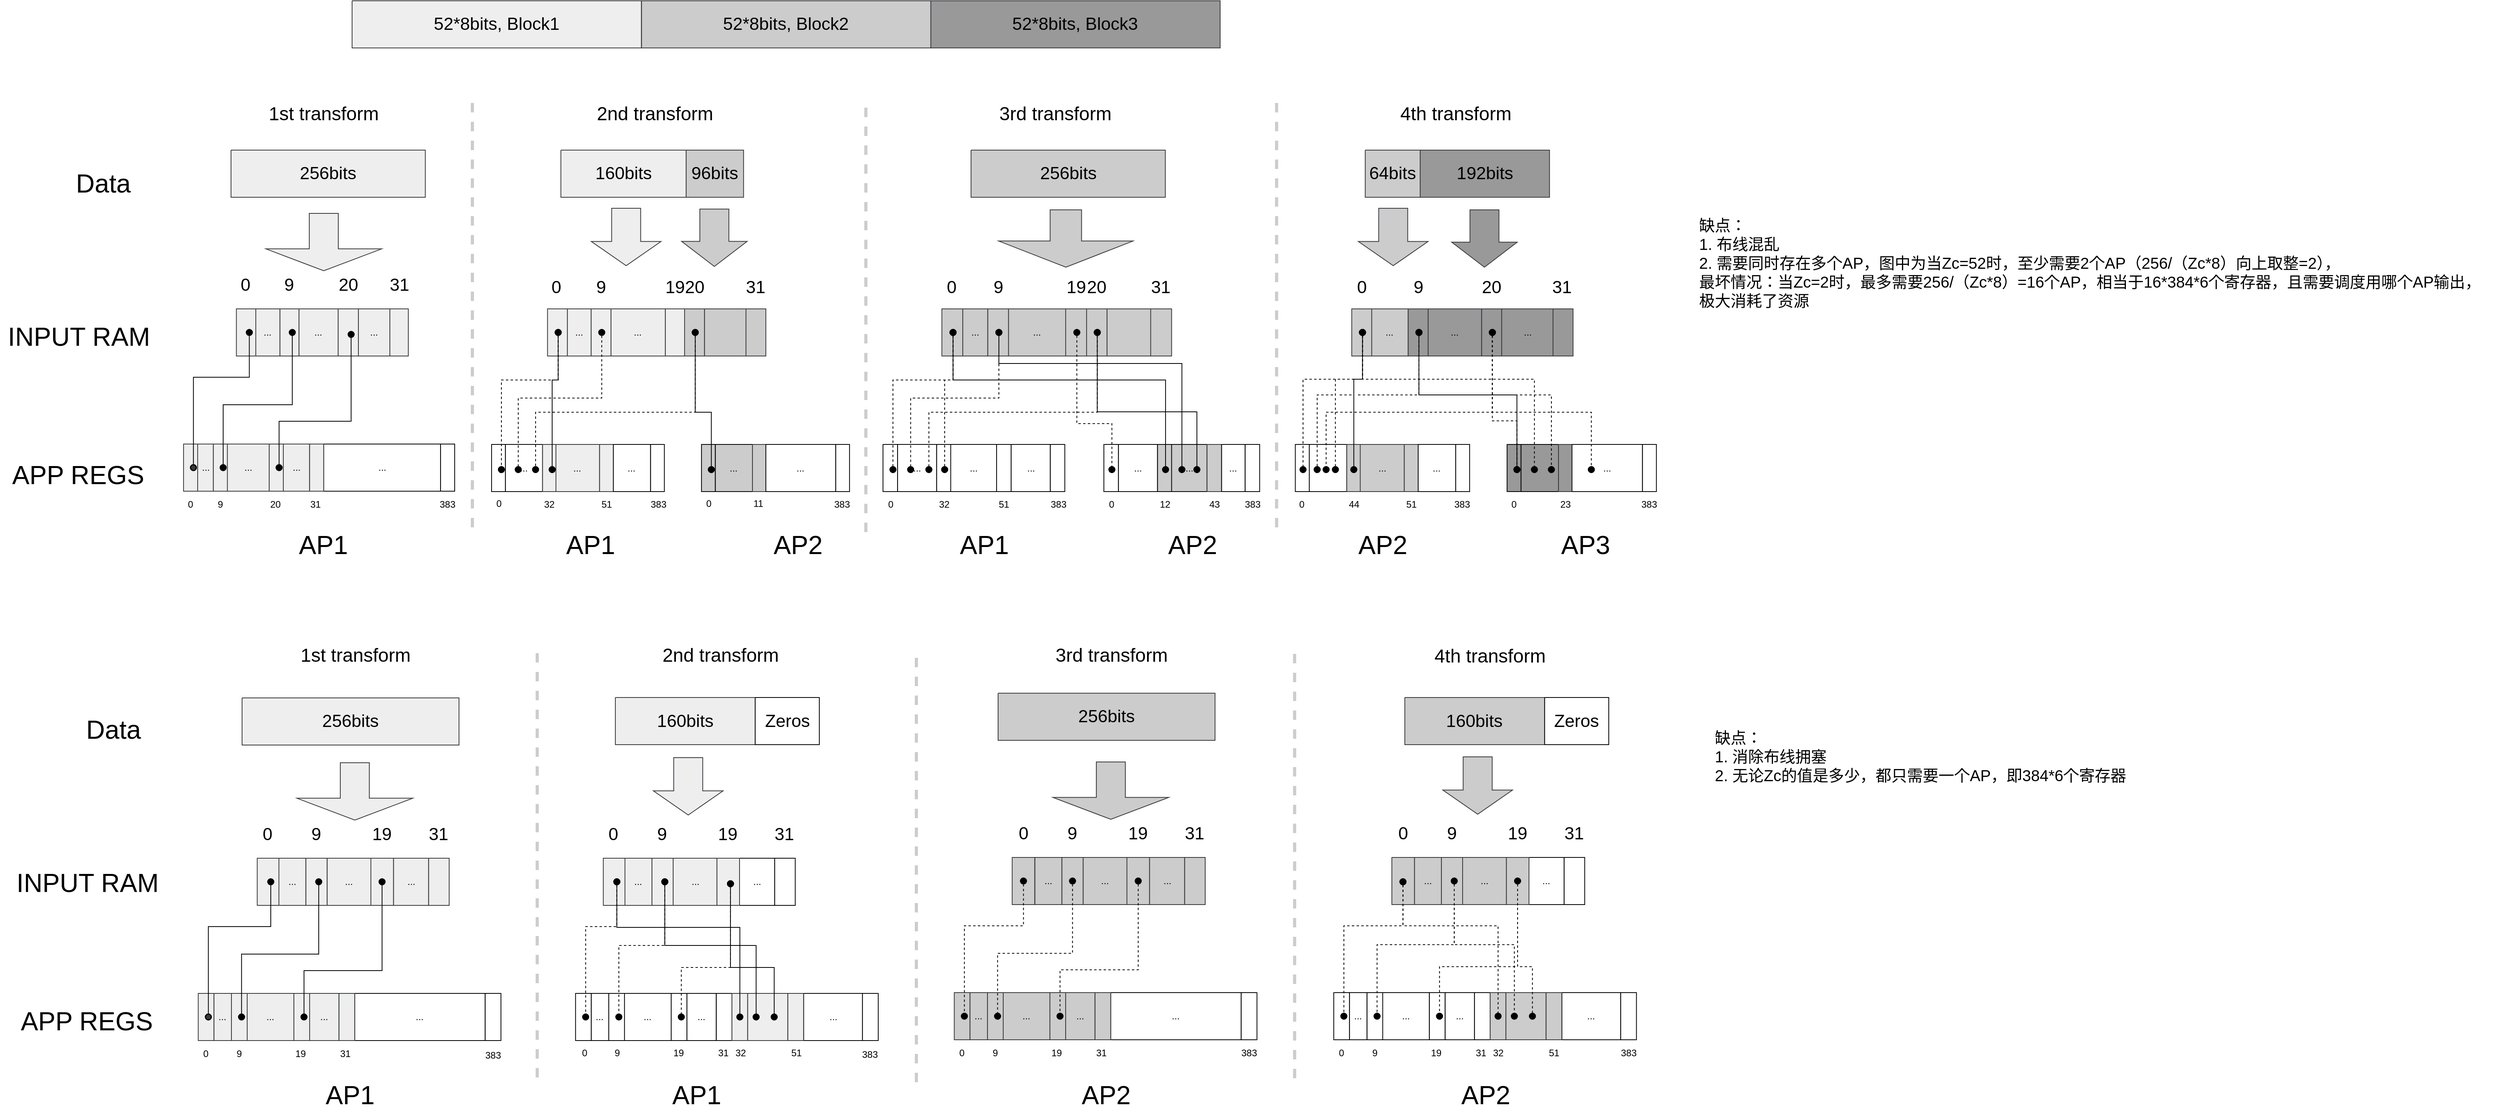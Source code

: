 <mxfile version="26.2.10">
  <diagram name="第 1 页" id="OykH1E5BSm3rEspiz2EW">
    <mxGraphModel dx="2013" dy="273" grid="1" gridSize="10" guides="1" tooltips="1" connect="1" arrows="1" fold="1" page="1" pageScale="1" pageWidth="827" pageHeight="1169" math="0" shadow="0">
      <root>
        <mxCell id="0" />
        <mxCell id="1" parent="0" />
        <mxCell id="thRtRWnB9STWDhrJ5Yjw-455" value="" style="group" parent="1" vertex="1" connectable="0">
          <mxGeometry x="1458.0" y="2204" width="1104.536" height="60" as="geometry" />
        </mxCell>
        <mxCell id="thRtRWnB9STWDhrJ5Yjw-456" value="&lt;div style=&quot;font-size: 1px&quot;&gt;&lt;font style=&quot;font-size:22.31px;font-family:Helvetica;color:#000000;direction:ltr;letter-spacing:0px;line-height:120%;opacity:1&quot;&gt;52*8bits, Block1&lt;/font&gt;&lt;/div&gt;" style="verticalAlign=middle;align=center;overflow=width;vsdxID=100;fillColor=#eeeeee;shape=stencil(nZBRDoQgDERP03+WHsHFe5iISyOCQdT19kIaIxq//Jtp3zTpAFaTaUYNUkwx+F6v1EYD+AUpyRkdKCYFqACrzgf9C352LfuxyWRWg1/yhT/nRE5IsZWuZtCSK8CPeI0e/hF+jV7AJM4PO7KWCyr390bSiNtEtQM=);strokeColor=#36393d;spacingTop=-3;spacingBottom=-3;spacingLeft=-3;spacingRight=-3;points=[];labelBackgroundColor=none;rounded=0;html=1;whiteSpace=wrap;" parent="thRtRWnB9STWDhrJ5Yjw-455" vertex="1">
          <mxGeometry width="368.116" height="60" as="geometry" />
        </mxCell>
        <mxCell id="thRtRWnB9STWDhrJ5Yjw-457" value="&lt;div style=&quot;font-size: 1px&quot;&gt;&lt;font style=&quot;font-size:22.31px;font-family:Helvetica;color:#000000;direction:ltr;letter-spacing:0px;line-height:120%;opacity:1&quot;&gt;52*8bits, Block2&lt;/font&gt;&lt;/div&gt;" style="verticalAlign=middle;align=center;overflow=width;vsdxID=100;fillColor=#CCCCCC;shape=stencil(nZBRDoQgDERP03+WHsHFe5iISyOCQdT19kIaIxq//Jtp3zTpAFaTaUYNUkwx+F6v1EYD+AUpyRkdKCYFqACrzgf9C352LfuxyWRWg1/yhT/nRE5IsZWuZtCSK8CPeI0e/hF+jV7AJM4PO7KWCyr390bSiNtEtQM=);strokeColor=#36393d;spacingTop=-3;spacingBottom=-3;spacingLeft=-3;spacingRight=-3;points=[];labelBackgroundColor=none;rounded=0;html=1;whiteSpace=wrap;" parent="thRtRWnB9STWDhrJ5Yjw-455" vertex="1">
          <mxGeometry x="368.3" width="368.116" height="60" as="geometry" />
        </mxCell>
        <mxCell id="thRtRWnB9STWDhrJ5Yjw-458" value="&lt;div style=&quot;font-size: 1px&quot;&gt;&lt;font style=&quot;font-size:22.31px;font-family:Helvetica;color:#000000;direction:ltr;letter-spacing:0px;line-height:120%;opacity:1&quot;&gt;52*8bits, Block3&lt;/font&gt;&lt;/div&gt;" style="verticalAlign=middle;align=center;overflow=width;vsdxID=100;fillColor=#999999;shape=stencil(nZBRDoQgDERP03+WHsHFe5iISyOCQdT19kIaIxq//Jtp3zTpAFaTaUYNUkwx+F6v1EYD+AUpyRkdKCYFqACrzgf9C352LfuxyWRWg1/yhT/nRE5IsZWuZtCSK8CPeI0e/hF+jV7AJM4PO7KWCyr390bSiNtEtQM=);strokeColor=#36393d;spacingTop=-3;spacingBottom=-3;spacingLeft=-3;spacingRight=-3;points=[];labelBackgroundColor=none;rounded=0;html=1;whiteSpace=wrap;" parent="thRtRWnB9STWDhrJ5Yjw-455" vertex="1">
          <mxGeometry x="736.42" width="368.116" height="60" as="geometry" />
        </mxCell>
        <mxCell id="thRtRWnB9STWDhrJ5Yjw-459" value="" style="group" parent="1" vertex="1" connectable="0">
          <mxGeometry x="1010" y="2326" width="2110" height="596" as="geometry" />
        </mxCell>
        <mxCell id="thRtRWnB9STWDhrJ5Yjw-460" value="INPUT RAM" style="text;html=1;align=center;verticalAlign=middle;resizable=0;points=[];autosize=1;strokeColor=none;fillColor=none;fontSize=33;" parent="thRtRWnB9STWDhrJ5Yjw-459" vertex="1">
          <mxGeometry y="279" width="199" height="52" as="geometry" />
        </mxCell>
        <mxCell id="thRtRWnB9STWDhrJ5Yjw-461" value="APP REGS" style="text;html=1;align=center;verticalAlign=middle;resizable=0;points=[];autosize=1;strokeColor=none;fillColor=none;fontSize=33;" parent="thRtRWnB9STWDhrJ5Yjw-459" vertex="1">
          <mxGeometry x="5.912" y="455" width="186" height="52" as="geometry" />
        </mxCell>
        <mxCell id="thRtRWnB9STWDhrJ5Yjw-462" value="Data" style="text;html=1;align=center;verticalAlign=middle;resizable=0;points=[];autosize=1;strokeColor=none;fillColor=none;fontSize=33;" parent="thRtRWnB9STWDhrJ5Yjw-459" vertex="1">
          <mxGeometry x="87.496" y="84" width="88" height="52" as="geometry" />
        </mxCell>
        <mxCell id="thRtRWnB9STWDhrJ5Yjw-463" value="" style="endArrow=none;dashed=1;html=1;rounded=0;strokeWidth=4;strokeColor=#CCCCCC;" parent="thRtRWnB9STWDhrJ5Yjw-459" edge="1">
          <mxGeometry width="50" height="50" relative="1" as="geometry">
            <mxPoint x="1101.717" y="554" as="sourcePoint" />
            <mxPoint x="1101.717" y="6" as="targetPoint" />
          </mxGeometry>
        </mxCell>
        <mxCell id="thRtRWnB9STWDhrJ5Yjw-464" value="" style="endArrow=none;dashed=1;html=1;rounded=0;strokeWidth=4;strokeColor=#CCCCCC;" parent="thRtRWnB9STWDhrJ5Yjw-459" edge="1">
          <mxGeometry width="50" height="50" relative="1" as="geometry">
            <mxPoint x="1624.345" y="548" as="sourcePoint" />
            <mxPoint x="1624.345" as="targetPoint" />
          </mxGeometry>
        </mxCell>
        <mxCell id="thRtRWnB9STWDhrJ5Yjw-465" value="" style="endArrow=none;dashed=1;html=1;rounded=0;fontStyle=0;fontSize=13;strokeWidth=4;strokeColor=#CCCCCC;" parent="thRtRWnB9STWDhrJ5Yjw-459" edge="1">
          <mxGeometry width="50" height="50" relative="1" as="geometry">
            <mxPoint x="601.061" y="548" as="sourcePoint" />
            <mxPoint x="601.061" as="targetPoint" />
          </mxGeometry>
        </mxCell>
        <mxCell id="thRtRWnB9STWDhrJ5Yjw-466" value="&lt;div style=&quot;font-size: 12px;&quot;&gt;&lt;font style=&quot;font-size: 12px; font-family: Helvetica; color: rgb(0, 0, 0); direction: ltr; letter-spacing: 0px; line-height: 120%; opacity: 1;&quot;&gt;32&lt;/font&gt;&lt;/div&gt;" style="verticalAlign=middle;align=center;overflow=width;vsdxID=100;fillColor=#ffffff;gradientColor=none;shape=stencil(nZBRDoQgDERP03+WHsHFe5iISyOCQdT19kIaIxq//Jtp3zTpAFaTaUYNUkwx+F6v1EYD+AUpyRkdKCYFqACrzgf9C352LfuxyWRWg1/yhT/nRE5IsZWuZtCSK8CPeI0e/hF+jV7AJM4PO7KWCyr390bSiNtEtQM=);strokeColor=none;spacingTop=-3;spacingBottom=-3;spacingLeft=-3;spacingRight=-3;points=[];labelBackgroundColor=none;rounded=0;html=1;whiteSpace=wrap;fontSize=12;" parent="thRtRWnB9STWDhrJ5Yjw-459" vertex="1">
          <mxGeometry x="1191.803" y="489" width="18.56" height="60" as="geometry" />
        </mxCell>
        <mxCell id="thRtRWnB9STWDhrJ5Yjw-467" value="&lt;div style=&quot;font-size: 12px;&quot;&gt;&lt;font style=&quot;font-size: 12px; font-family: Helvetica; color: rgb(0, 0, 0); direction: ltr; letter-spacing: 0px; line-height: 120%; opacity: 1;&quot;&gt;0&lt;/font&gt;&lt;/div&gt;" style="verticalAlign=middle;align=center;overflow=width;vsdxID=100;fillColor=#ffffff;gradientColor=none;shape=stencil(nZBRDoQgDERP03+WHsHFe5iISyOCQdT19kIaIxq//Jtp3zTpAFaTaUYNUkwx+F6v1EYD+AUpyRkdKCYFqACrzgf9C352LfuxyWRWg1/yhT/nRE5IsZWuZtCSK8CPeI0e/hF+jV7AJM4PO7KWCyr390bSiNtEtQM=);strokeColor=none;spacingTop=-3;spacingBottom=-3;spacingLeft=-3;spacingRight=-3;points=[];labelBackgroundColor=none;rounded=0;html=1;whiteSpace=wrap;fontSize=12;" parent="thRtRWnB9STWDhrJ5Yjw-459" vertex="1">
          <mxGeometry x="1124.854" y="489" width="17.334" height="60" as="geometry" />
        </mxCell>
        <mxCell id="thRtRWnB9STWDhrJ5Yjw-468" value="&lt;div style=&quot;font-size: 12px;&quot;&gt;&lt;font style=&quot;font-size: 12px; font-family: Helvetica; color: rgb(0, 0, 0); direction: ltr; letter-spacing: 0px; line-height: 120%; opacity: 1;&quot;&gt;51&lt;/font&gt;&lt;/div&gt;" style="verticalAlign=middle;align=center;overflow=width;vsdxID=100;fillColor=#ffffff;gradientColor=none;shape=stencil(nZBRDoQgDERP03+WHsHFe5iISyOCQdT19kIaIxq//Jtp3zTpAFaTaUYNUkwx+F6v1EYD+AUpyRkdKCYFqACrzgf9C352LfuxyWRWg1/yhT/nRE5IsZWuZtCSK8CPeI0e/hF+jV7AJM4PO7KWCyr390bSiNtEtQM=);strokeColor=none;spacingTop=-3;spacingBottom=-3;spacingLeft=-3;spacingRight=-3;points=[];labelBackgroundColor=none;rounded=0;html=1;whiteSpace=wrap;fontSize=12;" parent="thRtRWnB9STWDhrJ5Yjw-459" vertex="1">
          <mxGeometry x="1268.033" y="489" width="18.56" height="60" as="geometry" />
        </mxCell>
        <mxCell id="thRtRWnB9STWDhrJ5Yjw-469" value="&lt;div style=&quot;font-size: 12px;&quot;&gt;&lt;font style=&quot;font-size: 12px; font-family: Helvetica; color: rgb(0, 0, 0); direction: ltr; letter-spacing: 0px; line-height: 120%; opacity: 1;&quot;&gt;383&lt;/font&gt;&lt;/div&gt;" style="verticalAlign=middle;align=center;overflow=width;vsdxID=100;fillColor=#ffffff;gradientColor=none;shape=stencil(nZBRDoQgDERP03+WHsHFe5iISyOCQdT19kIaIxq//Jtp3zTpAFaTaUYNUkwx+F6v1EYD+AUpyRkdKCYFqACrzgf9C352LfuxyWRWg1/yhT/nRE5IsZWuZtCSK8CPeI0e/hF+jV7AJM4PO7KWCyr390bSiNtEtQM=);strokeColor=none;spacingTop=-3;spacingBottom=-3;spacingLeft=-3;spacingRight=-3;points=[];labelBackgroundColor=none;rounded=0;html=1;whiteSpace=wrap;fontSize=12;" parent="thRtRWnB9STWDhrJ5Yjw-459" vertex="1">
          <mxGeometry x="1326.664" y="489" width="39.672" height="60" as="geometry" />
        </mxCell>
        <mxCell id="thRtRWnB9STWDhrJ5Yjw-470" value="&lt;div style=&quot;font-size: 12px;&quot;&gt;&lt;font style=&quot;font-size: 12px; font-family: Helvetica; color: rgb(0, 0, 0); direction: ltr; letter-spacing: 0px; line-height: 120%; opacity: 1;&quot;&gt;0&lt;/font&gt;&lt;/div&gt;" style="verticalAlign=middle;align=center;overflow=width;vsdxID=100;fillColor=#ffffff;gradientColor=none;shape=stencil(nZBRDoQgDERP03+WHsHFe5iISyOCQdT19kIaIxq//Jtp3zTpAFaTaUYNUkwx+F6v1EYD+AUpyRkdKCYFqACrzgf9C352LfuxyWRWg1/yhT/nRE5IsZWuZtCSK8CPeI0e/hF+jV7AJM4PO7KWCyr390bSiNtEtQM=);strokeColor=none;spacingTop=-3;spacingBottom=-3;spacingLeft=-3;spacingRight=-3;points=[];labelBackgroundColor=none;rounded=0;html=1;whiteSpace=wrap;fontSize=12;" parent="thRtRWnB9STWDhrJ5Yjw-459" vertex="1">
          <mxGeometry x="1405.717" y="489" width="16.671" height="60" as="geometry" />
        </mxCell>
        <mxCell id="thRtRWnB9STWDhrJ5Yjw-471" value="&lt;div style=&quot;font-size: 12px;&quot;&gt;&lt;font style=&quot;font-size: 12px; font-family: Helvetica; color: rgb(0, 0, 0); direction: ltr; letter-spacing: 0px; line-height: 120%; opacity: 1;&quot;&gt;12&lt;/font&gt;&lt;/div&gt;" style="verticalAlign=middle;align=center;overflow=width;vsdxID=100;fillColor=#ffffff;gradientColor=none;shape=stencil(nZBRDoQgDERP03+WHsHFe5iISyOCQdT19kIaIxq//Jtp3zTpAFaTaUYNUkwx+F6v1EYD+AUpyRkdKCYFqACrzgf9C352LfuxyWRWg1/yhT/nRE5IsZWuZtCSK8CPeI0e/hF+jV7AJM4PO7KWCyr390bSiNtEtQM=);strokeColor=none;spacingTop=-3;spacingBottom=-3;spacingLeft=-3;spacingRight=-3;points=[];labelBackgroundColor=none;rounded=0;html=1;whiteSpace=wrap;fontSize=12;" parent="thRtRWnB9STWDhrJ5Yjw-459" vertex="1">
          <mxGeometry x="1472.857" y="489" width="18.56" height="60" as="geometry" />
        </mxCell>
        <mxCell id="thRtRWnB9STWDhrJ5Yjw-472" value="&lt;div style=&quot;font-size: 12px;&quot;&gt;&lt;font style=&quot;font-size: 12px; font-family: Helvetica; color: rgb(0, 0, 0); direction: ltr; letter-spacing: 0px; line-height: 120%; opacity: 1;&quot;&gt;43&lt;/font&gt;&lt;/div&gt;" style="verticalAlign=middle;align=center;overflow=width;vsdxID=100;fillColor=#ffffff;gradientColor=none;shape=stencil(nZBRDoQgDERP03+WHsHFe5iISyOCQdT19kIaIxq//Jtp3zTpAFaTaUYNUkwx+F6v1EYD+AUpyRkdKCYFqACrzgf9C352LfuxyWRWg1/yhT/nRE5IsZWuZtCSK8CPeI0e/hF+jV7AJM4PO7KWCyr390bSiNtEtQM=);strokeColor=none;spacingTop=-3;spacingBottom=-3;spacingLeft=-3;spacingRight=-3;points=[];labelBackgroundColor=none;rounded=0;html=1;whiteSpace=wrap;fontSize=12;" parent="thRtRWnB9STWDhrJ5Yjw-459" vertex="1">
          <mxGeometry x="1535.83" y="489" width="19.299" height="60" as="geometry" />
        </mxCell>
        <mxCell id="thRtRWnB9STWDhrJ5Yjw-473" value="&lt;div style=&quot;font-size: 12px;&quot;&gt;&lt;font style=&quot;font-size: 12px; font-family: Helvetica; color: rgb(0, 0, 0); direction: ltr; letter-spacing: 0px; line-height: 120%; opacity: 1;&quot;&gt;383&lt;/font&gt;&lt;/div&gt;" style="verticalAlign=middle;align=center;overflow=width;vsdxID=100;fillColor=#ffffff;gradientColor=none;shape=stencil(nZBRDoQgDERP03+WHsHFe5iISyOCQdT19kIaIxq//Jtp3zTpAFaTaUYNUkwx+F6v1EYD+AUpyRkdKCYFqACrzgf9C352LfuxyWRWg1/yhT/nRE5IsZWuZtCSK8CPeI0e/hF+jV7AJM4PO7KWCyr390bSiNtEtQM=);strokeColor=none;spacingTop=-3;spacingBottom=-3;spacingLeft=-3;spacingRight=-3;points=[];labelBackgroundColor=none;rounded=0;html=1;whiteSpace=wrap;fontSize=12;" parent="thRtRWnB9STWDhrJ5Yjw-459" vertex="1">
          <mxGeometry x="1582.593" y="489" width="21.807" height="60" as="geometry" />
        </mxCell>
        <mxCell id="thRtRWnB9STWDhrJ5Yjw-474" value="&lt;div style=&quot;font-size: 1px&quot;&gt;&lt;font style=&quot;font-size:22.31px;font-family:Helvetica;color:#000000;direction:ltr;letter-spacing:0px;line-height:120%;opacity:1&quot;&gt;20&lt;/font&gt;&lt;/div&gt;" style="verticalAlign=middle;align=center;overflow=width;vsdxID=100;fillColor=#ffffff;gradientColor=none;shape=stencil(nZBRDoQgDERP03+WHsHFe5iISyOCQdT19kIaIxq//Jtp3zTpAFaTaUYNUkwx+F6v1EYD+AUpyRkdKCYFqACrzgf9C352LfuxyWRWg1/yhT/nRE5IsZWuZtCSK8CPeI0e/hF+jV7AJM4PO7KWCyr390bSiNtEtQM=);strokeColor=none;spacingTop=-3;spacingBottom=-3;spacingLeft=-3;spacingRight=-3;points=[];labelBackgroundColor=none;rounded=0;html=1;whiteSpace=wrap;" parent="thRtRWnB9STWDhrJ5Yjw-459" vertex="1">
          <mxGeometry x="1381.76" y="212.5" width="26.985" height="60" as="geometry" />
        </mxCell>
        <mxCell id="thRtRWnB9STWDhrJ5Yjw-475" value="&lt;div style=&quot;font-size: 1px&quot;&gt;&lt;font style=&quot;font-size:22.31px;font-family:Helvetica;color:#000000;direction:ltr;letter-spacing:0px;line-height:120%;opacity:1&quot;&gt;19&lt;/font&gt;&lt;/div&gt;" style="verticalAlign=middle;align=center;overflow=width;vsdxID=100;fillColor=#ffffff;gradientColor=none;shape=stencil(nZBRDoQgDERP03+WHsHFe5iISyOCQdT19kIaIxq//Jtp3zTpAFaTaUYNUkwx+F6v1EYD+AUpyRkdKCYFqACrzgf9C352LfuxyWRWg1/yhT/nRE5IsZWuZtCSK8CPeI0e/hF+jV7AJM4PO7KWCyr390bSiNtEtQM=);strokeColor=none;spacingTop=-3;spacingBottom=-3;spacingLeft=-3;spacingRight=-3;points=[];labelBackgroundColor=none;rounded=0;html=1;whiteSpace=wrap;" parent="thRtRWnB9STWDhrJ5Yjw-459" vertex="1">
          <mxGeometry x="1355.955" y="212.5" width="26.985" height="60" as="geometry" />
        </mxCell>
        <mxCell id="thRtRWnB9STWDhrJ5Yjw-476" value="&lt;div style=&quot;font-size: 1px&quot;&gt;&lt;font style=&quot;font-size:22.31px;font-family:Helvetica;color:#000000;direction:ltr;letter-spacing:0px;line-height:120%;opacity:1&quot;&gt;31&lt;/font&gt;&lt;/div&gt;" style="verticalAlign=middle;align=center;overflow=width;vsdxID=100;fillColor=#ffffff;gradientColor=none;shape=stencil(nZBRDoQgDERP03+WHsHFe5iISyOCQdT19kIaIxq//Jtp3zTpAFaTaUYNUkwx+F6v1EYD+AUpyRkdKCYFqACrzgf9C352LfuxyWRWg1/yhT/nRE5IsZWuZtCSK8CPeI0e/hF+jV7AJM4PO7KWCyr390bSiNtEtQM=);strokeColor=none;spacingTop=-3;spacingBottom=-3;spacingLeft=-3;spacingRight=-3;points=[];labelBackgroundColor=none;rounded=0;html=1;whiteSpace=wrap;" parent="thRtRWnB9STWDhrJ5Yjw-459" vertex="1">
          <mxGeometry x="1464.14" y="212.5" width="26.09" height="60" as="geometry" />
        </mxCell>
        <mxCell id="thRtRWnB9STWDhrJ5Yjw-477" value="&lt;div style=&quot;font-size: 1px&quot;&gt;&lt;font style=&quot;font-size:22.31px;font-family:Helvetica;color:#000000;direction:ltr;letter-spacing:0px;line-height:120%;opacity:1&quot;&gt;9&lt;/font&gt;&lt;/div&gt;" style="verticalAlign=middle;align=center;overflow=width;vsdxID=100;fillColor=#ffffff;gradientColor=none;shape=stencil(nZBRDoQgDERP03+WHsHFe5iISyOCQdT19kIaIxq//Jtp3zTpAFaTaUYNUkwx+F6v1EYD+AUpyRkdKCYFqACrzgf9C352LfuxyWRWg1/yhT/nRE5IsZWuZtCSK8CPeI0e/hF+jV7AJM4PO7KWCyr390bSiNtEtQM=);strokeColor=none;spacingTop=-3;spacingBottom=-3;spacingLeft=-3;spacingRight=-3;points=[];labelBackgroundColor=none;rounded=0;html=1;whiteSpace=wrap;" parent="thRtRWnB9STWDhrJ5Yjw-459" vertex="1">
          <mxGeometry x="1257.997" y="212.5" width="25.282" height="60" as="geometry" />
        </mxCell>
        <mxCell id="thRtRWnB9STWDhrJ5Yjw-478" value="&lt;div style=&quot;font-size: 1px&quot;&gt;&lt;font style=&quot;font-size:22.31px;font-family:Helvetica;color:#000000;direction:ltr;letter-spacing:0px;line-height:120%;opacity:1&quot;&gt;0&lt;/font&gt;&lt;/div&gt;" style="verticalAlign=middle;align=center;overflow=width;vsdxID=100;fillColor=#ffffff;gradientColor=none;shape=stencil(nZBRDoQgDERP03+WHsHFe5iISyOCQdT19kIaIxq//Jtp3zTpAFaTaUYNUkwx+F6v1EYD+AUpyRkdKCYFqACrzgf9C352LfuxyWRWg1/yhT/nRE5IsZWuZtCSK8CPeI0e/hF+jV7AJM4PO7KWCyr390bSiNtEtQM=);strokeColor=none;spacingTop=-3;spacingBottom=-3;spacingLeft=-3;spacingRight=-3;points=[];labelBackgroundColor=none;rounded=0;html=1;whiteSpace=wrap;" parent="thRtRWnB9STWDhrJ5Yjw-459" vertex="1">
          <mxGeometry x="1195.781" y="212.5" width="29.736" height="60" as="geometry" />
        </mxCell>
        <mxCell id="thRtRWnB9STWDhrJ5Yjw-479" value="" style="rounded=0;whiteSpace=wrap;html=1;fillColor=#CCCCCC;strokeColor=#36393d;" parent="thRtRWnB9STWDhrJ5Yjw-459" vertex="1">
          <mxGeometry x="1256.764" y="270" width="26.614" height="60" as="geometry" />
        </mxCell>
        <mxCell id="thRtRWnB9STWDhrJ5Yjw-480" value="" style="rounded=0;whiteSpace=wrap;html=1;fillColor=#CCCCCC;strokeColor=#36393d;" parent="thRtRWnB9STWDhrJ5Yjw-459" vertex="1">
          <mxGeometry x="1198.432" y="270" width="26.614" height="60" as="geometry" />
        </mxCell>
        <mxCell id="thRtRWnB9STWDhrJ5Yjw-481" value="" style="shape=flexArrow;endArrow=classic;html=1;rounded=0;endWidth=130;endSize=10.78;width=40;fillColor=#CCCCCC;strokeColor=#36393d;" parent="thRtRWnB9STWDhrJ5Yjw-459" edge="1">
          <mxGeometry width="50" height="50" relative="1" as="geometry">
            <mxPoint x="1356.193" y="143.5" as="sourcePoint" />
            <mxPoint x="1356.193" y="217.5" as="targetPoint" />
          </mxGeometry>
        </mxCell>
        <mxCell id="thRtRWnB9STWDhrJ5Yjw-482" value="&lt;div style=&quot;font-size: 1px&quot;&gt;&lt;font style=&quot;font-size:22.31px;font-family:Helvetica;color:#000000;direction:ltr;letter-spacing:0px;line-height:120%;opacity:1&quot;&gt;256bits&lt;/font&gt;&lt;/div&gt;" style="verticalAlign=middle;align=center;overflow=width;vsdxID=100;fillColor=#CCCCCC;shape=stencil(nZBRDoQgDERP03+WHsHFe5iISyOCQdT19kIaIxq//Jtp3zTpAFaTaUYNUkwx+F6v1EYD+AUpyRkdKCYFqACrzgf9C352LfuxyWRWg1/yhT/nRE5IsZWuZtCSK8CPeI0e/hF+jV7AJM4PO7KWCyr390bSiNtEtQM=);strokeColor=#36393d;spacingTop=-3;spacingBottom=-3;spacingLeft=-3;spacingRight=-3;points=[];labelBackgroundColor=none;rounded=0;html=1;whiteSpace=wrap;" parent="thRtRWnB9STWDhrJ5Yjw-459" vertex="1">
          <mxGeometry x="1235.552" y="68" width="247.248" height="60" as="geometry" />
        </mxCell>
        <mxCell id="thRtRWnB9STWDhrJ5Yjw-483" value="3rd transform" style="text;html=1;align=center;verticalAlign=middle;whiteSpace=wrap;rounded=0;fontSize=24;" parent="thRtRWnB9STWDhrJ5Yjw-459" vertex="1">
          <mxGeometry x="1231.575" y="6.5" width="222.152" height="30" as="geometry" />
        </mxCell>
        <mxCell id="thRtRWnB9STWDhrJ5Yjw-484" value="" style="rounded=0;whiteSpace=wrap;html=1;fillColor=#CCCCCC;strokeColor=#36393d;" parent="thRtRWnB9STWDhrJ5Yjw-459" vertex="1">
          <mxGeometry x="1408.559" y="270" width="56.343" height="60" as="geometry" />
        </mxCell>
        <mxCell id="thRtRWnB9STWDhrJ5Yjw-485" value="..." style="rounded=0;whiteSpace=wrap;html=1;fillColor=#CCCCCC;strokeColor=#36393d;" parent="thRtRWnB9STWDhrJ5Yjw-459" vertex="1">
          <mxGeometry x="1283.278" y="270" width="72.915" height="60" as="geometry" />
        </mxCell>
        <mxCell id="thRtRWnB9STWDhrJ5Yjw-486" value="" style="group" parent="thRtRWnB9STWDhrJ5Yjw-459" vertex="1" connectable="0">
          <mxGeometry x="1464.14" y="270" width="26.614" height="60" as="geometry" />
        </mxCell>
        <mxCell id="thRtRWnB9STWDhrJ5Yjw-487" value="" style="rounded=0;whiteSpace=wrap;html=1;fillColor=#CCCCCC;strokeColor=#36393d;" parent="thRtRWnB9STWDhrJ5Yjw-486" vertex="1">
          <mxGeometry width="26.614" height="60" as="geometry" />
        </mxCell>
        <mxCell id="thRtRWnB9STWDhrJ5Yjw-488" value="" style="group" parent="thRtRWnB9STWDhrJ5Yjw-459" vertex="1" connectable="0">
          <mxGeometry x="1381.945" y="270" width="26.614" height="60" as="geometry" />
        </mxCell>
        <mxCell id="thRtRWnB9STWDhrJ5Yjw-489" value="" style="rounded=0;whiteSpace=wrap;html=1;fillColor=#CCCCCC;strokeColor=#36393d;" parent="thRtRWnB9STWDhrJ5Yjw-488" vertex="1">
          <mxGeometry width="26.614" height="60" as="geometry" />
        </mxCell>
        <mxCell id="thRtRWnB9STWDhrJ5Yjw-490" value="" style="shape=waypoint;sketch=0;fillStyle=solid;size=6;pointerEvents=1;points=[];fillColor=#eeeeee;resizable=0;rotatable=0;perimeter=centerPerimeter;snapToPoint=1;strokeColor=#36393d;" parent="thRtRWnB9STWDhrJ5Yjw-488" vertex="1">
          <mxGeometry x="4.225" y="20" width="20" height="20" as="geometry" />
        </mxCell>
        <mxCell id="thRtRWnB9STWDhrJ5Yjw-491" value="" style="rounded=0;whiteSpace=wrap;html=1;" parent="thRtRWnB9STWDhrJ5Yjw-459" vertex="1">
          <mxGeometry x="1123.529" y="442.5" width="18.56" height="60" as="geometry" />
        </mxCell>
        <mxCell id="thRtRWnB9STWDhrJ5Yjw-492" value="..." style="rounded=0;whiteSpace=wrap;html=1;" parent="thRtRWnB9STWDhrJ5Yjw-459" vertex="1">
          <mxGeometry x="1142.089" y="442.5" width="49.715" height="60" as="geometry" />
        </mxCell>
        <mxCell id="thRtRWnB9STWDhrJ5Yjw-493" value="" style="rounded=0;whiteSpace=wrap;html=1;" parent="thRtRWnB9STWDhrJ5Yjw-459" vertex="1">
          <mxGeometry x="1191.803" y="442.5" width="18.56" height="60" as="geometry" />
        </mxCell>
        <mxCell id="thRtRWnB9STWDhrJ5Yjw-494" value="" style="rounded=0;whiteSpace=wrap;html=1;" parent="thRtRWnB9STWDhrJ5Yjw-459" vertex="1">
          <mxGeometry x="1336.307" y="442.5" width="18.56" height="60" as="geometry" />
        </mxCell>
        <mxCell id="thRtRWnB9STWDhrJ5Yjw-495" value="" style="rounded=0;whiteSpace=wrap;html=1;" parent="thRtRWnB9STWDhrJ5Yjw-459" vertex="1">
          <mxGeometry x="1268.033" y="442.5" width="18.56" height="60" as="geometry" />
        </mxCell>
        <mxCell id="thRtRWnB9STWDhrJ5Yjw-496" value="..." style="rounded=0;whiteSpace=wrap;html=1;" parent="thRtRWnB9STWDhrJ5Yjw-459" vertex="1">
          <mxGeometry x="1209.701" y="442.5" width="58.332" height="60" as="geometry" />
        </mxCell>
        <mxCell id="thRtRWnB9STWDhrJ5Yjw-497" value="" style="shape=waypoint;sketch=0;fillStyle=solid;size=6;pointerEvents=1;points=[];fillColor=#eeeeee;resizable=0;rotatable=0;perimeter=centerPerimeter;snapToPoint=1;strokeColor=#36393d;" parent="thRtRWnB9STWDhrJ5Yjw-459" vertex="1">
          <mxGeometry x="1192.0" y="464.5" width="20" height="20" as="geometry" />
        </mxCell>
        <mxCell id="thRtRWnB9STWDhrJ5Yjw-498" value="" style="edgeStyle=elbowEdgeStyle;elbow=vertical;endArrow=oval;html=1;curved=0;rounded=0;endSize=8;startSize=8;startArrow=oval;startFill=1;endFill=1;dashed=1;exitX=0.517;exitY=0.73;exitDx=0;exitDy=0;exitPerimeter=0;entryX=0.474;entryY=0.068;entryDx=0;entryDy=0;entryPerimeter=0;" parent="thRtRWnB9STWDhrJ5Yjw-459" source="thRtRWnB9STWDhrJ5Yjw-525" target="thRtRWnB9STWDhrJ5Yjw-497" edge="1">
          <mxGeometry width="50" height="50" relative="1" as="geometry">
            <mxPoint x="1182.195" y="342" as="sourcePoint" />
            <mxPoint x="1198.55" y="435" as="targetPoint" />
            <Array as="points">
              <mxPoint x="1206.386" y="360.5" />
            </Array>
          </mxGeometry>
        </mxCell>
        <mxCell id="thRtRWnB9STWDhrJ5Yjw-499" value="..." style="rounded=0;whiteSpace=wrap;html=1;" parent="thRtRWnB9STWDhrJ5Yjw-459" vertex="1">
          <mxGeometry x="1286.593" y="442.5" width="49.715" height="60" as="geometry" />
        </mxCell>
        <mxCell id="thRtRWnB9STWDhrJ5Yjw-500" value="AP1" style="text;html=1;align=center;verticalAlign=middle;resizable=0;points=[];autosize=1;strokeColor=none;fillColor=none;fontSize=33;" parent="thRtRWnB9STWDhrJ5Yjw-459" vertex="1">
          <mxGeometry x="1212.297" y="544" width="80" height="52" as="geometry" />
        </mxCell>
        <mxCell id="thRtRWnB9STWDhrJ5Yjw-501" value="" style="rounded=0;whiteSpace=wrap;html=1;" parent="thRtRWnB9STWDhrJ5Yjw-459" vertex="1">
          <mxGeometry x="1404.582" y="442.5" width="18.56" height="60" as="geometry" />
        </mxCell>
        <mxCell id="thRtRWnB9STWDhrJ5Yjw-502" value="..." style="rounded=0;whiteSpace=wrap;html=1;" parent="thRtRWnB9STWDhrJ5Yjw-459" vertex="1">
          <mxGeometry x="1423.142" y="442.5" width="49.715" height="60" as="geometry" />
        </mxCell>
        <mxCell id="thRtRWnB9STWDhrJ5Yjw-503" value="" style="rounded=0;whiteSpace=wrap;html=1;fillColor=#CCCCCC;" parent="thRtRWnB9STWDhrJ5Yjw-459" vertex="1">
          <mxGeometry x="1472.857" y="442.5" width="18.56" height="60" as="geometry" />
        </mxCell>
        <mxCell id="thRtRWnB9STWDhrJ5Yjw-504" value="" style="rounded=0;whiteSpace=wrap;html=1;" parent="thRtRWnB9STWDhrJ5Yjw-459" vertex="1">
          <mxGeometry x="1584.218" y="442.5" width="18.56" height="60" as="geometry" />
        </mxCell>
        <mxCell id="thRtRWnB9STWDhrJ5Yjw-505" value="..." style="rounded=0;whiteSpace=wrap;html=1;fillColor=#CCCCCC;" parent="thRtRWnB9STWDhrJ5Yjw-459" vertex="1">
          <mxGeometry x="1490.754" y="442.5" width="45.075" height="60" as="geometry" />
        </mxCell>
        <mxCell id="thRtRWnB9STWDhrJ5Yjw-506" value="" style="shape=waypoint;sketch=0;fillStyle=solid;size=6;pointerEvents=1;points=[];fillColor=#eeeeee;resizable=0;rotatable=0;perimeter=centerPerimeter;snapToPoint=1;strokeColor=#36393d;" parent="thRtRWnB9STWDhrJ5Yjw-459" vertex="1">
          <mxGeometry x="1404.774" y="464.5" width="20" height="20" as="geometry" />
        </mxCell>
        <mxCell id="thRtRWnB9STWDhrJ5Yjw-507" value="AP2" style="text;html=1;align=center;verticalAlign=middle;resizable=0;points=[];autosize=1;strokeColor=none;fillColor=none;fontSize=33;" parent="thRtRWnB9STWDhrJ5Yjw-459" vertex="1">
          <mxGeometry x="1476.95" y="544" width="80" height="52" as="geometry" />
        </mxCell>
        <mxCell id="thRtRWnB9STWDhrJ5Yjw-508" value="" style="shape=waypoint;sketch=0;fillStyle=solid;size=6;pointerEvents=1;points=[];fillColor=none;resizable=0;rotatable=0;perimeter=centerPerimeter;snapToPoint=1;" parent="thRtRWnB9STWDhrJ5Yjw-459" vertex="1">
          <mxGeometry x="1126.18" y="464.5" width="20" height="20" as="geometry" />
        </mxCell>
        <mxCell id="thRtRWnB9STWDhrJ5Yjw-509" value="" style="edgeStyle=elbowEdgeStyle;elbow=vertical;endArrow=oval;html=1;curved=0;rounded=0;endSize=8;startSize=8;startArrow=oval;startFill=1;endFill=1;dashed=1;exitX=0.577;exitY=0.646;exitDx=0;exitDy=0;exitPerimeter=0;" parent="thRtRWnB9STWDhrJ5Yjw-459" source="thRtRWnB9STWDhrJ5Yjw-525" target="thRtRWnB9STWDhrJ5Yjw-508" edge="1">
          <mxGeometry width="50" height="50" relative="1" as="geometry">
            <mxPoint x="1166.748" y="326" as="sourcePoint" />
            <mxPoint x="1157.335" y="475.5" as="targetPoint" />
            <Array as="points">
              <mxPoint x="1173.906" y="360.5" />
            </Array>
          </mxGeometry>
        </mxCell>
        <mxCell id="thRtRWnB9STWDhrJ5Yjw-510" value="" style="edgeStyle=elbowEdgeStyle;elbow=vertical;endArrow=oval;html=1;curved=0;rounded=0;endSize=8;startSize=8;startArrow=oval;startFill=1;endFill=1;dashed=1;exitX=0.625;exitY=0.907;exitDx=0;exitDy=0;exitPerimeter=0;" parent="thRtRWnB9STWDhrJ5Yjw-459" source="thRtRWnB9STWDhrJ5Yjw-490" target="thRtRWnB9STWDhrJ5Yjw-511" edge="1">
          <mxGeometry width="50" height="50" relative="1" as="geometry">
            <mxPoint x="1415.65" y="380" as="sourcePoint" />
            <mxPoint x="1263.393" y="410.5" as="targetPoint" />
            <Array as="points">
              <mxPoint x="1286.593" y="401.5" />
            </Array>
          </mxGeometry>
        </mxCell>
        <mxCell id="thRtRWnB9STWDhrJ5Yjw-511" value="" style="shape=waypoint;sketch=0;fillStyle=solid;size=6;pointerEvents=1;points=[];fillColor=none;resizable=0;rotatable=0;perimeter=centerPerimeter;snapToPoint=1;" parent="thRtRWnB9STWDhrJ5Yjw-459" vertex="1">
          <mxGeometry x="1171.917" y="464.5" width="20" height="20" as="geometry" />
        </mxCell>
        <mxCell id="thRtRWnB9STWDhrJ5Yjw-512" value="" style="shape=waypoint;sketch=0;fillStyle=solid;size=6;pointerEvents=1;points=[];fillColor=none;resizable=0;rotatable=0;perimeter=centerPerimeter;snapToPoint=1;" parent="thRtRWnB9STWDhrJ5Yjw-459" vertex="1">
          <mxGeometry x="1148.717" y="464.5" width="20" height="20" as="geometry" />
        </mxCell>
        <mxCell id="thRtRWnB9STWDhrJ5Yjw-513" value="" style="edgeStyle=elbowEdgeStyle;elbow=vertical;endArrow=oval;html=1;curved=0;rounded=0;endSize=8;startSize=8;startArrow=oval;startFill=1;endFill=1;dashed=1;entryX=0.467;entryY=0.953;entryDx=0;entryDy=0;entryPerimeter=0;exitX=0.378;exitY=0.992;exitDx=0;exitDy=0;exitPerimeter=0;" parent="thRtRWnB9STWDhrJ5Yjw-459" source="thRtRWnB9STWDhrJ5Yjw-526" target="thRtRWnB9STWDhrJ5Yjw-512" edge="1">
          <mxGeometry width="50" height="50" relative="1" as="geometry">
            <mxPoint x="1253.071" y="344" as="sourcePoint" />
            <mxPoint x="1192.566" y="521.5" as="targetPoint" />
            <Array as="points">
              <mxPoint x="1213.015" y="383.5" />
            </Array>
          </mxGeometry>
        </mxCell>
        <mxCell id="thRtRWnB9STWDhrJ5Yjw-514" value="" style="group" parent="thRtRWnB9STWDhrJ5Yjw-459" vertex="1" connectable="0">
          <mxGeometry x="1355.955" y="270" width="26.614" height="60" as="geometry" />
        </mxCell>
        <mxCell id="thRtRWnB9STWDhrJ5Yjw-515" value="" style="rounded=0;whiteSpace=wrap;html=1;fillColor=#CCCCCC;strokeColor=#36393d;" parent="thRtRWnB9STWDhrJ5Yjw-514" vertex="1">
          <mxGeometry width="26.614" height="60" as="geometry" />
        </mxCell>
        <mxCell id="thRtRWnB9STWDhrJ5Yjw-516" value="" style="shape=waypoint;sketch=0;fillStyle=solid;size=6;pointerEvents=1;points=[];fillColor=none;resizable=0;rotatable=0;perimeter=centerPerimeter;snapToPoint=1;" parent="thRtRWnB9STWDhrJ5Yjw-514" vertex="1">
          <mxGeometry x="4.223" y="20" width="20" height="20" as="geometry" />
        </mxCell>
        <mxCell id="thRtRWnB9STWDhrJ5Yjw-517" value="" style="rounded=0;whiteSpace=wrap;html=1;fillColor=#CCCCCC;strokeColor=#36393d;" parent="thRtRWnB9STWDhrJ5Yjw-459" vertex="1">
          <mxGeometry x="1535.829" y="442.5" width="18.56" height="60" as="geometry" />
        </mxCell>
        <mxCell id="thRtRWnB9STWDhrJ5Yjw-518" value="..." style="rounded=0;whiteSpace=wrap;html=1;" parent="thRtRWnB9STWDhrJ5Yjw-459" vertex="1">
          <mxGeometry x="1554.389" y="442.5" width="29.829" height="60" as="geometry" />
        </mxCell>
        <mxCell id="thRtRWnB9STWDhrJ5Yjw-519" value="" style="edgeStyle=elbowEdgeStyle;elbow=vertical;endArrow=oval;html=1;curved=0;rounded=0;endSize=8;startSize=8;startArrow=oval;startFill=1;endFill=1;entryX=0.498;entryY=0.109;entryDx=0;entryDy=0;entryPerimeter=0;exitX=0.601;exitY=0.682;exitDx=0;exitDy=0;exitPerimeter=0;" parent="thRtRWnB9STWDhrJ5Yjw-459" source="thRtRWnB9STWDhrJ5Yjw-525" target="thRtRWnB9STWDhrJ5Yjw-527" edge="1">
          <mxGeometry width="50" height="50" relative="1" as="geometry">
            <mxPoint x="1223.083" y="344" as="sourcePoint" />
            <mxPoint x="1486.033" y="426" as="targetPoint" />
            <Array as="points">
              <mxPoint x="1354.868" y="360.5" />
            </Array>
          </mxGeometry>
        </mxCell>
        <mxCell id="thRtRWnB9STWDhrJ5Yjw-520" value="" style="shape=waypoint;sketch=0;fillStyle=solid;size=6;pointerEvents=1;points=[];fillColor=none;resizable=0;rotatable=0;perimeter=centerPerimeter;snapToPoint=1;" parent="thRtRWnB9STWDhrJ5Yjw-459" vertex="1">
          <mxGeometry x="1493.857" y="464.5" width="20" height="20" as="geometry" />
        </mxCell>
        <mxCell id="thRtRWnB9STWDhrJ5Yjw-521" value="" style="shape=waypoint;sketch=0;fillStyle=solid;size=6;pointerEvents=1;points=[];fillColor=none;resizable=0;rotatable=0;perimeter=centerPerimeter;snapToPoint=1;" parent="thRtRWnB9STWDhrJ5Yjw-459" vertex="1">
          <mxGeometry x="1512.937" y="464.5" width="20" height="20" as="geometry" />
        </mxCell>
        <mxCell id="thRtRWnB9STWDhrJ5Yjw-522" value="" style="edgeStyle=elbowEdgeStyle;elbow=vertical;endArrow=oval;html=1;curved=0;rounded=0;endSize=8;startSize=8;startArrow=oval;startFill=1;endFill=1;entryX=0.468;entryY=0.068;entryDx=0;entryDy=0;entryPerimeter=0;" parent="thRtRWnB9STWDhrJ5Yjw-459" source="thRtRWnB9STWDhrJ5Yjw-526" target="thRtRWnB9STWDhrJ5Yjw-520" edge="1">
          <mxGeometry width="50" height="50" relative="1" as="geometry">
            <mxPoint x="1273.058" y="256" as="sourcePoint" />
            <mxPoint x="1507.859" y="428.5" as="targetPoint" />
            <Array as="points">
              <mxPoint x="1388.349" y="339.5" />
            </Array>
          </mxGeometry>
        </mxCell>
        <mxCell id="thRtRWnB9STWDhrJ5Yjw-523" value="" style="edgeStyle=elbowEdgeStyle;elbow=vertical;endArrow=oval;html=1;curved=0;rounded=0;endSize=8;startSize=8;startArrow=oval;startFill=1;endFill=1;entryX=0.371;entryY=0.077;entryDx=0;entryDy=0;entryPerimeter=0;exitX=0.486;exitY=0.976;exitDx=0;exitDy=0;exitPerimeter=0;" parent="thRtRWnB9STWDhrJ5Yjw-459" source="thRtRWnB9STWDhrJ5Yjw-490" target="thRtRWnB9STWDhrJ5Yjw-521" edge="1">
          <mxGeometry width="50" height="50" relative="1" as="geometry">
            <mxPoint x="1536.498" y="281" as="sourcePoint" />
            <mxPoint x="1535.825" y="426.5" as="targetPoint" />
            <Array as="points">
              <mxPoint x="1455.693" y="401" />
            </Array>
          </mxGeometry>
        </mxCell>
        <mxCell id="thRtRWnB9STWDhrJ5Yjw-524" value="..." style="rounded=0;whiteSpace=wrap;html=1;fillColor=#CCCCCC;strokeColor=#36393d;" parent="thRtRWnB9STWDhrJ5Yjw-459" vertex="1">
          <mxGeometry x="1225.046" y="270" width="31.718" height="60" as="geometry" />
        </mxCell>
        <mxCell id="thRtRWnB9STWDhrJ5Yjw-525" value="" style="shape=waypoint;sketch=0;fillStyle=solid;size=6;pointerEvents=1;points=[];fillColor=none;resizable=0;rotatable=0;perimeter=centerPerimeter;snapToPoint=1;" parent="thRtRWnB9STWDhrJ5Yjw-459" vertex="1">
          <mxGeometry x="1202.648" y="290" width="20" height="20" as="geometry" />
        </mxCell>
        <mxCell id="thRtRWnB9STWDhrJ5Yjw-526" value="" style="shape=waypoint;sketch=0;fillStyle=solid;size=6;pointerEvents=1;points=[];fillColor=none;resizable=0;rotatable=0;perimeter=centerPerimeter;snapToPoint=1;" parent="thRtRWnB9STWDhrJ5Yjw-459" vertex="1">
          <mxGeometry x="1260.983" y="290" width="20" height="20" as="geometry" />
        </mxCell>
        <mxCell id="thRtRWnB9STWDhrJ5Yjw-527" value="" style="shape=waypoint;sketch=0;fillStyle=solid;size=6;pointerEvents=1;points=[];fillColor=none;resizable=0;rotatable=0;perimeter=centerPerimeter;snapToPoint=1;" parent="thRtRWnB9STWDhrJ5Yjw-459" vertex="1">
          <mxGeometry x="1473.049" y="464.5" width="20" height="20" as="geometry" />
        </mxCell>
        <mxCell id="thRtRWnB9STWDhrJ5Yjw-528" value="&lt;div style=&quot;font-size: 12px;&quot;&gt;&lt;font style=&quot;font-size: 12px; font-family: Helvetica; color: rgb(0, 0, 0); direction: ltr; letter-spacing: 0px; line-height: 120%; opacity: 1;&quot;&gt;0&lt;/font&gt;&lt;/div&gt;" style="verticalAlign=middle;align=center;overflow=width;vsdxID=100;fillColor=#ffffff;gradientColor=none;shape=stencil(nZBRDoQgDERP03+WHsHFe5iISyOCQdT19kIaIxq//Jtp3zTpAFaTaUYNUkwx+F6v1EYD+AUpyRkdKCYFqACrzgf9C352LfuxyWRWg1/yhT/nRE5IsZWuZtCSK8CPeI0e/hF+jV7AJM4PO7KWCyr390bSiNtEtQM=);strokeColor=none;spacingTop=-3;spacingBottom=-3;spacingLeft=-3;spacingRight=-3;points=[];labelBackgroundColor=none;rounded=0;html=1;whiteSpace=wrap;fontSize=12;" parent="thRtRWnB9STWDhrJ5Yjw-459" vertex="1">
          <mxGeometry x="1918.233" y="489" width="16.522" height="60" as="geometry" />
        </mxCell>
        <mxCell id="thRtRWnB9STWDhrJ5Yjw-529" value="&lt;div style=&quot;font-size: 12px;&quot;&gt;&lt;font style=&quot;font-size: 12px; font-family: Helvetica; color: rgb(0, 0, 0); direction: ltr; letter-spacing: 0px; line-height: 120%; opacity: 1;&quot;&gt;51&lt;/font&gt;&lt;/div&gt;" style="verticalAlign=middle;align=center;overflow=width;vsdxID=100;fillColor=#ffffff;gradientColor=none;shape=stencil(nZBRDoQgDERP03+WHsHFe5iISyOCQdT19kIaIxq//Jtp3zTpAFaTaUYNUkwx+F6v1EYD+AUpyRkdKCYFqACrzgf9C352LfuxyWRWg1/yhT/nRE5IsZWuZtCSK8CPeI0e/hF+jV7AJM4PO7KWCyr390bSiNtEtQM=);strokeColor=none;spacingTop=-3;spacingBottom=-3;spacingLeft=-3;spacingRight=-3;points=[];labelBackgroundColor=none;rounded=0;html=1;whiteSpace=wrap;fontSize=12;" parent="thRtRWnB9STWDhrJ5Yjw-459" vertex="1">
          <mxGeometry x="1786.695" y="489" width="17.793" height="60" as="geometry" />
        </mxCell>
        <mxCell id="thRtRWnB9STWDhrJ5Yjw-530" value="&lt;div style=&quot;font-size: 12px;&quot;&gt;&lt;font style=&quot;font-size: 12px; font-family: Helvetica; color: rgb(0, 0, 0); direction: ltr; letter-spacing: 0px; line-height: 120%; opacity: 1;&quot;&gt;383&lt;/font&gt;&lt;/div&gt;" style="verticalAlign=middle;align=center;overflow=width;vsdxID=100;fillColor=#ffffff;gradientColor=none;shape=stencil(nZBRDoQgDERP03+WHsHFe5iISyOCQdT19kIaIxq//Jtp3zTpAFaTaUYNUkwx+F6v1EYD+AUpyRkdKCYFqACrzgf9C352LfuxyWRWg1/yhT/nRE5IsZWuZtCSK8CPeI0e/hF+jV7AJM4PO7KWCyr390bSiNtEtQM=);strokeColor=none;spacingTop=-3;spacingBottom=-3;spacingLeft=-3;spacingRight=-3;points=[];labelBackgroundColor=none;rounded=0;html=1;whiteSpace=wrap;fontSize=12;" parent="thRtRWnB9STWDhrJ5Yjw-459" vertex="1">
          <mxGeometry x="1848.432" y="489" width="25.224" height="60" as="geometry" />
        </mxCell>
        <mxCell id="thRtRWnB9STWDhrJ5Yjw-531" value="&lt;div style=&quot;font-size: 12px;&quot;&gt;&lt;font style=&quot;font-size: 12px; font-family: Helvetica; color: rgb(0, 0, 0); direction: ltr; letter-spacing: 0px; line-height: 120%; opacity: 1;&quot;&gt;44&lt;/font&gt;&lt;/div&gt;" style="verticalAlign=middle;align=center;overflow=width;vsdxID=100;fillColor=#ffffff;gradientColor=none;shape=stencil(nZBRDoQgDERP03+WHsHFe5iISyOCQdT19kIaIxq//Jtp3zTpAFaTaUYNUkwx+F6v1EYD+AUpyRkdKCYFqACrzgf9C352LfuxyWRWg1/yhT/nRE5IsZWuZtCSK8CPeI0e/hF+jV7AJM4PO7KWCyr390bSiNtEtQM=);strokeColor=none;spacingTop=-3;spacingBottom=-3;spacingLeft=-3;spacingRight=-3;points=[];labelBackgroundColor=none;rounded=0;html=1;whiteSpace=wrap;fontSize=12;" parent="thRtRWnB9STWDhrJ5Yjw-459" vertex="1">
          <mxGeometry x="1713.618" y="489" width="17.793" height="60" as="geometry" />
        </mxCell>
        <mxCell id="thRtRWnB9STWDhrJ5Yjw-532" value="&lt;div style=&quot;font-size: 12px;&quot;&gt;&lt;font style=&quot;font-size: 12px; font-family: Helvetica; color: rgb(0, 0, 0); direction: ltr; letter-spacing: 0px; line-height: 120%; opacity: 1;&quot;&gt;0&lt;/font&gt;&lt;/div&gt;" style="verticalAlign=middle;align=center;overflow=width;vsdxID=100;fillColor=#ffffff;gradientColor=none;shape=stencil(nZBRDoQgDERP03+WHsHFe5iISyOCQdT19kIaIxq//Jtp3zTpAFaTaUYNUkwx+F6v1EYD+AUpyRkdKCYFqACrzgf9C352LfuxyWRWg1/yhT/nRE5IsZWuZtCSK8CPeI0e/hF+jV7AJM4PO7KWCyr390bSiNtEtQM=);strokeColor=none;spacingTop=-3;spacingBottom=-3;spacingLeft=-3;spacingRight=-3;points=[];labelBackgroundColor=none;rounded=0;html=1;whiteSpace=wrap;fontSize=12;" parent="thRtRWnB9STWDhrJ5Yjw-459" vertex="1">
          <mxGeometry x="1646.896" y="489" width="19.159" height="60" as="geometry" />
        </mxCell>
        <mxCell id="thRtRWnB9STWDhrJ5Yjw-533" value="&lt;div style=&quot;font-size: 12px;&quot;&gt;&lt;font style=&quot;font-size: 12px; font-family: Helvetica; color: rgb(0, 0, 0); direction: ltr; letter-spacing: 0px; line-height: 120%; opacity: 1;&quot;&gt;383&lt;/font&gt;&lt;/div&gt;" style="verticalAlign=middle;align=center;overflow=width;vsdxID=100;fillColor=#ffffff;gradientColor=none;shape=stencil(nZBRDoQgDERP03+WHsHFe5iISyOCQdT19kIaIxq//Jtp3zTpAFaTaUYNUkwx+F6v1EYD+AUpyRkdKCYFqACrzgf9C352LfuxyWRWg1/yhT/nRE5IsZWuZtCSK8CPeI0e/hF+jV7AJM4PO7KWCyr390bSiNtEtQM=);strokeColor=none;spacingTop=-3;spacingBottom=-3;spacingLeft=-3;spacingRight=-3;points=[];labelBackgroundColor=none;rounded=0;html=1;whiteSpace=wrap;fontSize=12;" parent="thRtRWnB9STWDhrJ5Yjw-459" vertex="1">
          <mxGeometry x="2087.411" y="489" width="22.589" height="60" as="geometry" />
        </mxCell>
        <mxCell id="thRtRWnB9STWDhrJ5Yjw-534" value="&lt;div style=&quot;font-size: 12px;&quot;&gt;&lt;font style=&quot;font-size: 12px; font-family: Helvetica; color: rgb(0, 0, 0); direction: ltr; letter-spacing: 0px; line-height: 120%; opacity: 1;&quot;&gt;23&lt;/font&gt;&lt;/div&gt;" style="verticalAlign=middle;align=center;overflow=width;vsdxID=100;fillColor=#ffffff;gradientColor=none;shape=stencil(nZBRDoQgDERP03+WHsHFe5iISyOCQdT19kIaIxq//Jtp3zTpAFaTaUYNUkwx+F6v1EYD+AUpyRkdKCYFqACrzgf9C352LfuxyWRWg1/yhT/nRE5IsZWuZtCSK8CPeI0e/hF+jV7AJM4PO7KWCyr390bSiNtEtQM=);strokeColor=none;spacingTop=-3;spacingBottom=-3;spacingLeft=-3;spacingRight=-3;points=[];labelBackgroundColor=none;rounded=0;html=1;whiteSpace=wrap;fontSize=12;" parent="thRtRWnB9STWDhrJ5Yjw-459" vertex="1">
          <mxGeometry x="1983.05" y="489" width="17.793" height="60" as="geometry" />
        </mxCell>
        <mxCell id="thRtRWnB9STWDhrJ5Yjw-535" value="&lt;div style=&quot;font-size: 1px&quot;&gt;&lt;font style=&quot;font-size:22.31px;font-family:Helvetica;color:#000000;direction:ltr;letter-spacing:0px;line-height:120%;opacity:1&quot;&gt;20&lt;/font&gt;&lt;/div&gt;" style="verticalAlign=middle;align=center;overflow=width;vsdxID=100;fillColor=#ffffff;gradientColor=none;shape=stencil(nZBRDoQgDERP03+WHsHFe5iISyOCQdT19kIaIxq//Jtp3zTpAFaTaUYNUkwx+F6v1EYD+AUpyRkdKCYFqACrzgf9C352LfuxyWRWg1/yhT/nRE5IsZWuZtCSK8CPeI0e/hF+jV7AJM4PO7KWCyr390bSiNtEtQM=);strokeColor=none;spacingTop=-3;spacingBottom=-3;spacingLeft=-3;spacingRight=-3;points=[];labelBackgroundColor=none;rounded=0;html=1;whiteSpace=wrap;" parent="thRtRWnB9STWDhrJ5Yjw-459" vertex="1">
          <mxGeometry x="1885.19" y="212.5" width="25.869" height="60" as="geometry" />
        </mxCell>
        <mxCell id="thRtRWnB9STWDhrJ5Yjw-536" value="&lt;div style=&quot;font-size: 1px&quot;&gt;&lt;font style=&quot;font-size:22.31px;font-family:Helvetica;color:#000000;direction:ltr;letter-spacing:0px;line-height:120%;opacity:1&quot;&gt;9&lt;/font&gt;&lt;/div&gt;" style="verticalAlign=middle;align=center;overflow=width;vsdxID=100;fillColor=#ffffff;gradientColor=none;shape=stencil(nZBRDoQgDERP03+WHsHFe5iISyOCQdT19kIaIxq//Jtp3zTpAFaTaUYNUkwx+F6v1EYD+AUpyRkdKCYFqACrzgf9C352LfuxyWRWg1/yhT/nRE5IsZWuZtCSK8CPeI0e/hF+jV7AJM4PO7KWCyr390bSiNtEtQM=);strokeColor=none;spacingTop=-3;spacingBottom=-3;spacingLeft=-3;spacingRight=-3;points=[];labelBackgroundColor=none;rounded=0;html=1;whiteSpace=wrap;" parent="thRtRWnB9STWDhrJ5Yjw-459" vertex="1">
          <mxGeometry x="1791.779" y="212.5" width="25.869" height="60" as="geometry" />
        </mxCell>
        <mxCell id="thRtRWnB9STWDhrJ5Yjw-537" value="&lt;div style=&quot;font-size: 1px&quot;&gt;&lt;font style=&quot;font-size:22.31px;font-family:Helvetica;color:#000000;direction:ltr;letter-spacing:0px;line-height:120%;opacity:1&quot;&gt;31&lt;/font&gt;&lt;/div&gt;" style="verticalAlign=middle;align=center;overflow=width;vsdxID=100;fillColor=#ffffff;gradientColor=none;shape=stencil(nZBRDoQgDERP03+WHsHFe5iISyOCQdT19kIaIxq//Jtp3zTpAFaTaUYNUkwx+F6v1EYD+AUpyRkdKCYFqACrzgf9C352LfuxyWRWg1/yhT/nRE5IsZWuZtCSK8CPeI0e/hF+jV7AJM4PO7KWCyr390bSiNtEtQM=);strokeColor=none;spacingTop=-3;spacingBottom=-3;spacingLeft=-3;spacingRight=-3;points=[];labelBackgroundColor=none;rounded=0;html=1;whiteSpace=wrap;" parent="thRtRWnB9STWDhrJ5Yjw-459" vertex="1">
          <mxGeometry x="1974.693" y="212.5" width="25.011" height="60" as="geometry" />
        </mxCell>
        <mxCell id="thRtRWnB9STWDhrJ5Yjw-538" value="&lt;div style=&quot;font-size: 1px&quot;&gt;&lt;font style=&quot;font-size:22.31px;font-family:Helvetica;color:#000000;direction:ltr;letter-spacing:0px;line-height:120%;opacity:1&quot;&gt;0&lt;/font&gt;&lt;/div&gt;" style="verticalAlign=middle;align=center;overflow=width;vsdxID=100;fillColor=#ffffff;gradientColor=none;shape=stencil(nZBRDoQgDERP03+WHsHFe5iISyOCQdT19kIaIxq//Jtp3zTpAFaTaUYNUkwx+F6v1EYD+AUpyRkdKCYFqACrzgf9C352LfuxyWRWg1/yhT/nRE5IsZWuZtCSK8CPeI0e/hF+jV7AJM4PO7KWCyr390bSiNtEtQM=);strokeColor=none;spacingTop=-3;spacingBottom=-3;spacingLeft=-3;spacingRight=-3;points=[];labelBackgroundColor=none;rounded=0;html=1;whiteSpace=wrap;" parent="thRtRWnB9STWDhrJ5Yjw-459" vertex="1">
          <mxGeometry x="1719.972" y="212.5" width="25.965" height="60" as="geometry" />
        </mxCell>
        <mxCell id="thRtRWnB9STWDhrJ5Yjw-539" value="" style="shape=flexArrow;endArrow=classic;html=1;rounded=0;endWidth=50.769;endSize=9.92;width=36.923;fillColor=#CCCCCC;strokeColor=#36393d;" parent="thRtRWnB9STWDhrJ5Yjw-459" edge="1">
          <mxGeometry width="50" height="50" relative="1" as="geometry">
            <mxPoint x="1772.715" y="141.5" as="sourcePoint" />
            <mxPoint x="1772.715" y="215.5" as="targetPoint" />
          </mxGeometry>
        </mxCell>
        <mxCell id="thRtRWnB9STWDhrJ5Yjw-540" value="&lt;div style=&quot;font-size: 1px&quot;&gt;&lt;font style=&quot;font-size:22.31px;font-family:Helvetica;color:#000000;direction:ltr;letter-spacing:0px;line-height:120%;opacity:1&quot;&gt;64bits&lt;/font&gt;&lt;/div&gt;" style="verticalAlign=middle;align=center;overflow=width;vsdxID=100;fillColor=#CCCCCC;shape=stencil(nZBRDoQgDERP03+WHsHFe5iISyOCQdT19kIaIxq//Jtp3zTpAFaTaUYNUkwx+F6v1EYD+AUpyRkdKCYFqACrzgf9C352LfuxyWRWg1/yhT/nRE5IsZWuZtCSK8CPeI0e/hF+jV7AJM4PO7KWCyr390bSiNtEtQM=);strokeColor=#36393d;spacingTop=-3;spacingBottom=-3;spacingLeft=-3;spacingRight=-3;points=[];labelBackgroundColor=none;rounded=0;html=1;whiteSpace=wrap;" parent="thRtRWnB9STWDhrJ5Yjw-459" vertex="1">
          <mxGeometry x="1737.13" y="68" width="69.9" height="60" as="geometry" />
        </mxCell>
        <mxCell id="thRtRWnB9STWDhrJ5Yjw-541" value="4th transform" style="text;html=1;align=center;verticalAlign=middle;whiteSpace=wrap;rounded=0;fontSize=24;" parent="thRtRWnB9STWDhrJ5Yjw-459" vertex="1">
          <mxGeometry x="1745.975" y="6.5" width="212.965" height="30" as="geometry" />
        </mxCell>
        <mxCell id="thRtRWnB9STWDhrJ5Yjw-542" value="&lt;div style=&quot;font-size: 1px&quot;&gt;&lt;font style=&quot;font-size:22.31px;font-family:Helvetica;color:#000000;direction:ltr;letter-spacing:0px;line-height:120%;opacity:1&quot;&gt;192bits&lt;/font&gt;&lt;/div&gt;" style="verticalAlign=middle;align=center;overflow=width;vsdxID=100;fillColor=#999999;shape=stencil(nZBRDoQgDERP03+WHsHFe5iISyOCQdT19kIaIxq//Jtp3zTpAFaTaUYNUkwx+F6v1EYD+AUpyRkdKCYFqACrzgf9C352LfuxyWRWg1/yhT/nRE5IsZWuZtCSK8CPeI0e/hF+jV7AJM4PO7KWCyr390bSiNtEtQM=);strokeColor=#36393d;spacingTop=-3;spacingBottom=-3;spacingLeft=-3;spacingRight=-3;points=[];labelBackgroundColor=none;rounded=0;html=1;whiteSpace=wrap;" parent="thRtRWnB9STWDhrJ5Yjw-459" vertex="1">
          <mxGeometry x="1807.029" y="68" width="164.582" height="60" as="geometry" />
        </mxCell>
        <mxCell id="thRtRWnB9STWDhrJ5Yjw-543" value="" style="shape=flexArrow;endArrow=classic;html=1;rounded=0;endWidth=45.436;endSize=10.293;width=36.923;fillColor=#999999;strokeColor=#36393d;" parent="thRtRWnB9STWDhrJ5Yjw-459" edge="1">
          <mxGeometry width="50" height="50" relative="1" as="geometry">
            <mxPoint x="1888.831" y="143.5" as="sourcePoint" />
            <mxPoint x="1888.831" y="217.5" as="targetPoint" />
          </mxGeometry>
        </mxCell>
        <mxCell id="thRtRWnB9STWDhrJ5Yjw-544" value="" style="group" parent="thRtRWnB9STWDhrJ5Yjw-459" vertex="1" connectable="0">
          <mxGeometry x="1719.972" y="270" width="25.513" height="60" as="geometry" />
        </mxCell>
        <mxCell id="thRtRWnB9STWDhrJ5Yjw-545" value="" style="rounded=0;whiteSpace=wrap;html=1;fillColor=#CCCCCC;strokeColor=#36393d;" parent="thRtRWnB9STWDhrJ5Yjw-544" vertex="1">
          <mxGeometry width="25.513" height="60" as="geometry" />
        </mxCell>
        <mxCell id="thRtRWnB9STWDhrJ5Yjw-546" value="" style="shape=waypoint;sketch=0;fillStyle=solid;size=6;pointerEvents=1;points=[];fillColor=#eeeeee;resizable=0;rotatable=0;perimeter=centerPerimeter;snapToPoint=1;strokeColor=#36393d;" parent="thRtRWnB9STWDhrJ5Yjw-544" vertex="1">
          <mxGeometry x="3.667" y="20" width="20" height="20" as="geometry" />
        </mxCell>
        <mxCell id="thRtRWnB9STWDhrJ5Yjw-547" value="..." style="rounded=0;whiteSpace=wrap;html=1;fillColor=#999999;strokeColor=#36393d;" parent="thRtRWnB9STWDhrJ5Yjw-459" vertex="1">
          <mxGeometry x="1910.608" y="270" width="66.087" height="60" as="geometry" />
        </mxCell>
        <mxCell id="thRtRWnB9STWDhrJ5Yjw-548" value="..." style="rounded=0;whiteSpace=wrap;html=1;fillColor=#CCCCCC;strokeColor=#36393d;" parent="thRtRWnB9STWDhrJ5Yjw-459" vertex="1">
          <mxGeometry x="1745.391" y="270" width="46.388" height="60" as="geometry" />
        </mxCell>
        <mxCell id="thRtRWnB9STWDhrJ5Yjw-549" value="" style="group" parent="thRtRWnB9STWDhrJ5Yjw-459" vertex="1" connectable="0">
          <mxGeometry x="1791.779" y="270" width="25.513" height="60" as="geometry" />
        </mxCell>
        <mxCell id="thRtRWnB9STWDhrJ5Yjw-550" value="" style="rounded=0;whiteSpace=wrap;html=1;fillColor=#999999;strokeColor=#36393d;" parent="thRtRWnB9STWDhrJ5Yjw-549" vertex="1">
          <mxGeometry width="25.513" height="60" as="geometry" />
        </mxCell>
        <mxCell id="thRtRWnB9STWDhrJ5Yjw-551" value="" style="shape=waypoint;sketch=0;fillStyle=solid;size=6;pointerEvents=1;points=[];fillColor=#eeeeee;resizable=0;rotatable=0;perimeter=centerPerimeter;snapToPoint=1;strokeColor=#36393d;" parent="thRtRWnB9STWDhrJ5Yjw-549" vertex="1">
          <mxGeometry x="3.667" y="20" width="20" height="20" as="geometry" />
        </mxCell>
        <mxCell id="thRtRWnB9STWDhrJ5Yjw-552" value="" style="rounded=0;whiteSpace=wrap;html=1;" parent="thRtRWnB9STWDhrJ5Yjw-459" vertex="1">
          <mxGeometry x="1648.166" y="442.5" width="17.793" height="60" as="geometry" />
        </mxCell>
        <mxCell id="thRtRWnB9STWDhrJ5Yjw-553" value="" style="rounded=0;whiteSpace=wrap;html=1;" parent="thRtRWnB9STWDhrJ5Yjw-459" vertex="1">
          <mxGeometry x="1665.959" y="442.5" width="47.659" height="60" as="geometry" />
        </mxCell>
        <mxCell id="thRtRWnB9STWDhrJ5Yjw-554" value="" style="rounded=0;whiteSpace=wrap;html=1;fillColor=#CCCCCC;strokeColor=#36393d;" parent="thRtRWnB9STWDhrJ5Yjw-459" vertex="1">
          <mxGeometry x="1713.618" y="442.5" width="17.793" height="60" as="geometry" />
        </mxCell>
        <mxCell id="thRtRWnB9STWDhrJ5Yjw-555" value="" style="rounded=0;whiteSpace=wrap;html=1;" parent="thRtRWnB9STWDhrJ5Yjw-459" vertex="1">
          <mxGeometry x="1852.146" y="442.5" width="17.793" height="60" as="geometry" />
        </mxCell>
        <mxCell id="thRtRWnB9STWDhrJ5Yjw-556" value="" style="rounded=0;whiteSpace=wrap;html=1;fillColor=#CCCCCC;strokeColor=#36393d;" parent="thRtRWnB9STWDhrJ5Yjw-459" vertex="1">
          <mxGeometry x="1786.695" y="442.5" width="17.793" height="60" as="geometry" />
        </mxCell>
        <mxCell id="thRtRWnB9STWDhrJ5Yjw-557" value="..." style="rounded=0;whiteSpace=wrap;html=1;fillColor=#CCCCCC;strokeColor=#36393d;" parent="thRtRWnB9STWDhrJ5Yjw-459" vertex="1">
          <mxGeometry x="1730.775" y="442.5" width="55.92" height="60" as="geometry" />
        </mxCell>
        <mxCell id="thRtRWnB9STWDhrJ5Yjw-558" value="" style="shape=waypoint;sketch=0;fillStyle=solid;size=6;pointerEvents=1;points=[];fillColor=#CCCCCC;resizable=0;rotatable=0;perimeter=centerPerimeter;snapToPoint=1;strokeColor=#36393d;" parent="thRtRWnB9STWDhrJ5Yjw-459" vertex="1">
          <mxGeometry x="1712.601" y="464.5" width="20" height="20" as="geometry" />
        </mxCell>
        <mxCell id="thRtRWnB9STWDhrJ5Yjw-559" value="" style="edgeStyle=elbowEdgeStyle;elbow=vertical;endArrow=oval;html=1;curved=0;rounded=0;endSize=8;startSize=8;startArrow=oval;startFill=1;endFill=1;exitX=0.264;exitY=1.022;exitDx=0;exitDy=0;exitPerimeter=0;" parent="thRtRWnB9STWDhrJ5Yjw-459" source="thRtRWnB9STWDhrJ5Yjw-546" target="thRtRWnB9STWDhrJ5Yjw-558" edge="1">
          <mxGeometry width="50" height="50" relative="1" as="geometry">
            <mxPoint x="1727.32" y="342" as="sourcePoint" />
            <mxPoint x="1721.868" y="431" as="targetPoint" />
            <Array as="points">
              <mxPoint x="1728.869" y="359.5" />
            </Array>
          </mxGeometry>
        </mxCell>
        <mxCell id="thRtRWnB9STWDhrJ5Yjw-560" value="..." style="rounded=0;whiteSpace=wrap;html=1;" parent="thRtRWnB9STWDhrJ5Yjw-459" vertex="1">
          <mxGeometry x="1804.488" y="442.5" width="47.659" height="60" as="geometry" />
        </mxCell>
        <mxCell id="thRtRWnB9STWDhrJ5Yjw-561" value="AP2" style="text;html=1;align=center;verticalAlign=middle;resizable=0;points=[];autosize=1;strokeColor=none;fillColor=none;fontSize=33;" parent="thRtRWnB9STWDhrJ5Yjw-459" vertex="1">
          <mxGeometry x="1719.087" y="544" width="80" height="52" as="geometry" />
        </mxCell>
        <mxCell id="thRtRWnB9STWDhrJ5Yjw-562" value="" style="rounded=0;whiteSpace=wrap;html=1;fillColor=#999999;" parent="thRtRWnB9STWDhrJ5Yjw-459" vertex="1">
          <mxGeometry x="1917.598" y="442.5" width="17.793" height="60" as="geometry" />
        </mxCell>
        <mxCell id="thRtRWnB9STWDhrJ5Yjw-563" value="" style="rounded=0;whiteSpace=wrap;html=1;fillColor=#999999;" parent="thRtRWnB9STWDhrJ5Yjw-459" vertex="1">
          <mxGeometry x="1935.391" y="442.5" width="47.659" height="60" as="geometry" />
        </mxCell>
        <mxCell id="thRtRWnB9STWDhrJ5Yjw-564" value="" style="rounded=0;whiteSpace=wrap;html=1;fillColor=#999999;strokeColor=#36393d;" parent="thRtRWnB9STWDhrJ5Yjw-459" vertex="1">
          <mxGeometry x="1983.05" y="442.5" width="17.793" height="60" as="geometry" />
        </mxCell>
        <mxCell id="thRtRWnB9STWDhrJ5Yjw-565" value="" style="rounded=0;whiteSpace=wrap;html=1;" parent="thRtRWnB9STWDhrJ5Yjw-459" vertex="1">
          <mxGeometry x="2089.805" y="442.5" width="17.793" height="60" as="geometry" />
        </mxCell>
        <mxCell id="thRtRWnB9STWDhrJ5Yjw-566" value="..." style="rounded=0;whiteSpace=wrap;html=1;" parent="thRtRWnB9STWDhrJ5Yjw-459" vertex="1">
          <mxGeometry x="2000.207" y="442.5" width="89.599" height="60" as="geometry" />
        </mxCell>
        <mxCell id="thRtRWnB9STWDhrJ5Yjw-567" value="" style="shape=waypoint;sketch=0;fillStyle=solid;size=6;pointerEvents=1;points=[];fillColor=#eeeeee;resizable=0;rotatable=0;perimeter=centerPerimeter;snapToPoint=1;strokeColor=#36393d;" parent="thRtRWnB9STWDhrJ5Yjw-459" vertex="1">
          <mxGeometry x="1920.143" y="464.5" width="20" height="20" as="geometry" />
        </mxCell>
        <mxCell id="thRtRWnB9STWDhrJ5Yjw-568" value="AP3" style="text;html=1;align=center;verticalAlign=middle;resizable=0;points=[];autosize=1;strokeColor=none;fillColor=none;fontSize=33;" parent="thRtRWnB9STWDhrJ5Yjw-459" vertex="1">
          <mxGeometry x="1976.697" y="544" width="80" height="52" as="geometry" />
        </mxCell>
        <mxCell id="thRtRWnB9STWDhrJ5Yjw-569" value="" style="group" parent="thRtRWnB9STWDhrJ5Yjw-459" vertex="1" connectable="0">
          <mxGeometry x="1976.06" y="270" width="25.513" height="60" as="geometry" />
        </mxCell>
        <mxCell id="thRtRWnB9STWDhrJ5Yjw-570" value="" style="rounded=0;whiteSpace=wrap;html=1;fillColor=#999999;strokeColor=#36393d;" parent="thRtRWnB9STWDhrJ5Yjw-569" vertex="1">
          <mxGeometry width="25.513" height="60" as="geometry" />
        </mxCell>
        <mxCell id="thRtRWnB9STWDhrJ5Yjw-571" value="" style="edgeStyle=elbowEdgeStyle;elbow=vertical;endArrow=oval;html=1;curved=0;rounded=0;endSize=8;startSize=8;startArrow=oval;startFill=1;endFill=1;exitX=0.604;exitY=0.944;exitDx=0;exitDy=0;exitPerimeter=0;" parent="thRtRWnB9STWDhrJ5Yjw-459" source="thRtRWnB9STWDhrJ5Yjw-551" target="thRtRWnB9STWDhrJ5Yjw-567" edge="1">
          <mxGeometry width="50" height="50" relative="1" as="geometry">
            <mxPoint x="1808.189" y="340" as="sourcePoint" />
            <mxPoint x="1914.719" y="854.5" as="targetPoint" />
            <Array as="points">
              <mxPoint x="1894.722" y="379.5" />
            </Array>
          </mxGeometry>
        </mxCell>
        <mxCell id="thRtRWnB9STWDhrJ5Yjw-572" value="" style="group" parent="thRtRWnB9STWDhrJ5Yjw-459" vertex="1" connectable="0">
          <mxGeometry x="1885.19" y="270" width="25.513" height="60" as="geometry" />
        </mxCell>
        <mxCell id="thRtRWnB9STWDhrJ5Yjw-573" value="" style="rounded=0;whiteSpace=wrap;html=1;fillColor=#999999;strokeColor=#36393d;" parent="thRtRWnB9STWDhrJ5Yjw-572" vertex="1">
          <mxGeometry width="25.513" height="60" as="geometry" />
        </mxCell>
        <mxCell id="thRtRWnB9STWDhrJ5Yjw-574" value="" style="shape=waypoint;sketch=0;fillStyle=solid;size=6;pointerEvents=1;points=[];fillColor=none;resizable=0;rotatable=0;perimeter=centerPerimeter;snapToPoint=1;" parent="thRtRWnB9STWDhrJ5Yjw-572" vertex="1">
          <mxGeometry x="3.67" y="20" width="20" height="20" as="geometry" />
        </mxCell>
        <mxCell id="thRtRWnB9STWDhrJ5Yjw-575" value="..." style="rounded=0;whiteSpace=wrap;html=1;fillColor=#999999;strokeColor=#36393d;" parent="thRtRWnB9STWDhrJ5Yjw-459" vertex="1">
          <mxGeometry x="1817.197" y="270" width="67.993" height="60" as="geometry" />
        </mxCell>
        <mxCell id="thRtRWnB9STWDhrJ5Yjw-576" value="" style="shape=waypoint;sketch=0;fillStyle=solid;size=6;pointerEvents=1;points=[];fillColor=none;resizable=0;rotatable=0;perimeter=centerPerimeter;snapToPoint=1;" parent="thRtRWnB9STWDhrJ5Yjw-459" vertex="1">
          <mxGeometry x="1647.973" y="464.5" width="20" height="20" as="geometry" />
        </mxCell>
        <mxCell id="thRtRWnB9STWDhrJ5Yjw-577" value="" style="edgeStyle=elbowEdgeStyle;elbow=vertical;endArrow=oval;html=1;curved=0;rounded=0;endSize=8;startSize=8;startArrow=oval;startFill=1;endFill=1;dashed=1;exitX=0.194;exitY=1.001;exitDx=0;exitDy=0;exitPerimeter=0;jumpStyle=arc;entryX=0.564;entryY=0.107;entryDx=0;entryDy=0;entryPerimeter=0;" parent="thRtRWnB9STWDhrJ5Yjw-459" source="thRtRWnB9STWDhrJ5Yjw-546" target="thRtRWnB9STWDhrJ5Yjw-576" edge="1">
          <mxGeometry width="50" height="50" relative="1" as="geometry">
            <mxPoint x="1697.335" y="308" as="sourcePoint" />
            <mxPoint x="1654.63" y="428" as="targetPoint" />
            <Array as="points">
              <mxPoint x="1697.779" y="359.5" />
            </Array>
          </mxGeometry>
        </mxCell>
        <mxCell id="thRtRWnB9STWDhrJ5Yjw-578" value="" style="edgeStyle=elbowEdgeStyle;elbow=vertical;endArrow=oval;html=1;curved=0;rounded=0;endSize=8;startSize=8;startArrow=oval;startFill=1;endFill=1;dashed=1;exitX=0.618;exitY=0.903;exitDx=0;exitDy=0;exitPerimeter=0;entryX=0.534;entryY=0.112;entryDx=0;entryDy=0;entryPerimeter=0;" parent="thRtRWnB9STWDhrJ5Yjw-459" source="thRtRWnB9STWDhrJ5Yjw-546" target="thRtRWnB9STWDhrJ5Yjw-590" edge="1">
          <mxGeometry width="50" height="50" relative="1" as="geometry">
            <mxPoint x="1747.31" y="341" as="sourcePoint" />
            <mxPoint x="1699.153" y="430" as="targetPoint" />
            <Array as="points">
              <mxPoint x="1712.347" y="359.5" />
            </Array>
          </mxGeometry>
        </mxCell>
        <mxCell id="thRtRWnB9STWDhrJ5Yjw-579" value="" style="shape=waypoint;sketch=0;fillStyle=solid;size=6;pointerEvents=1;points=[];fillColor=none;resizable=0;rotatable=0;perimeter=centerPerimeter;snapToPoint=1;" parent="thRtRWnB9STWDhrJ5Yjw-459" vertex="1">
          <mxGeometry x="1677.349" y="464.5" width="20" height="20" as="geometry" />
        </mxCell>
        <mxCell id="thRtRWnB9STWDhrJ5Yjw-580" value="" style="shape=waypoint;sketch=0;fillStyle=solid;size=6;pointerEvents=1;points=[];fillColor=none;resizable=0;rotatable=0;perimeter=centerPerimeter;snapToPoint=1;" parent="thRtRWnB9STWDhrJ5Yjw-459" vertex="1">
          <mxGeometry x="1665.96" y="464.5" width="20" height="20" as="geometry" />
        </mxCell>
        <mxCell id="thRtRWnB9STWDhrJ5Yjw-581" value="" style="edgeStyle=elbowEdgeStyle;elbow=vertical;endArrow=oval;html=1;curved=0;rounded=0;endSize=8;startSize=8;startArrow=oval;startFill=1;endFill=1;dashed=1;exitX=0.596;exitY=0.872;exitDx=0;exitDy=0;exitPerimeter=0;jumpStyle=gap;entryX=0.499;entryY=0.069;entryDx=0;entryDy=0;entryPerimeter=0;" parent="thRtRWnB9STWDhrJ5Yjw-459" source="thRtRWnB9STWDhrJ5Yjw-551" target="thRtRWnB9STWDhrJ5Yjw-580" edge="1">
          <mxGeometry width="50" height="50" relative="1" as="geometry">
            <mxPoint x="1816.366" y="341" as="sourcePoint" />
            <mxPoint x="1675.528" y="430" as="targetPoint" />
            <Array as="points">
              <mxPoint x="1738.401" y="379.5" />
            </Array>
          </mxGeometry>
        </mxCell>
        <mxCell id="thRtRWnB9STWDhrJ5Yjw-582" value="" style="edgeStyle=elbowEdgeStyle;elbow=vertical;endArrow=oval;html=1;curved=0;rounded=0;endSize=8;startSize=8;startArrow=oval;startFill=1;endFill=1;dashed=1;exitX=0.59;exitY=0.949;exitDx=0;exitDy=0;exitPerimeter=0;entryX=0.523;entryY=0.069;entryDx=0;entryDy=0;entryPerimeter=0;" parent="thRtRWnB9STWDhrJ5Yjw-459" source="thRtRWnB9STWDhrJ5Yjw-574" target="thRtRWnB9STWDhrJ5Yjw-579" edge="1">
          <mxGeometry width="50" height="50" relative="1" as="geometry">
            <mxPoint x="1919.95" y="343" as="sourcePoint" />
            <mxPoint x="1686.432" y="432" as="targetPoint" />
            <Array as="points">
              <mxPoint x="1789.237" y="401.5" />
            </Array>
          </mxGeometry>
        </mxCell>
        <mxCell id="thRtRWnB9STWDhrJ5Yjw-583" value="" style="edgeStyle=elbowEdgeStyle;elbow=vertical;endArrow=oval;html=1;curved=0;rounded=0;endSize=8;startSize=8;startArrow=oval;startFill=1;endFill=1;dashed=1;entryX=0.503;entryY=0.247;entryDx=0;entryDy=0;entryPerimeter=0;exitX=0.617;exitY=0.942;exitDx=0;exitDy=0;exitPerimeter=0;" parent="thRtRWnB9STWDhrJ5Yjw-459" source="thRtRWnB9STWDhrJ5Yjw-574" target="thRtRWnB9STWDhrJ5Yjw-567" edge="1">
          <mxGeometry width="50" height="50" relative="1" as="geometry">
            <mxPoint x="1902.686" y="347" as="sourcePoint" />
            <mxPoint x="2005.29" y="715.5" as="targetPoint" />
            <Array as="points">
              <mxPoint x="1914.942" y="412.5" />
            </Array>
          </mxGeometry>
        </mxCell>
        <mxCell id="thRtRWnB9STWDhrJ5Yjw-584" value="" style="edgeStyle=elbowEdgeStyle;elbow=vertical;endArrow=oval;html=1;curved=0;rounded=0;endSize=8;startSize=8;startArrow=oval;startFill=1;endFill=1;dashed=1;exitX=0.283;exitY=0.928;exitDx=0;exitDy=0;exitPerimeter=0;" parent="thRtRWnB9STWDhrJ5Yjw-459" source="thRtRWnB9STWDhrJ5Yjw-551" target="thRtRWnB9STWDhrJ5Yjw-585" edge="1">
          <mxGeometry width="50" height="50" relative="1" as="geometry">
            <mxPoint x="1800.011" y="339" as="sourcePoint" />
            <mxPoint x="2012.916" y="409.5" as="targetPoint" />
            <Array as="points">
              <mxPoint x="1930.943" y="379.5" />
            </Array>
          </mxGeometry>
        </mxCell>
        <mxCell id="thRtRWnB9STWDhrJ5Yjw-585" value="" style="shape=waypoint;sketch=0;fillStyle=solid;size=6;pointerEvents=1;points=[];fillColor=none;resizable=0;rotatable=0;perimeter=centerPerimeter;snapToPoint=1;" parent="thRtRWnB9STWDhrJ5Yjw-459" vertex="1">
          <mxGeometry x="1963.986" y="464.5" width="20" height="20" as="geometry" />
        </mxCell>
        <mxCell id="thRtRWnB9STWDhrJ5Yjw-586" value="" style="shape=waypoint;sketch=0;fillStyle=solid;size=6;pointerEvents=1;points=[];fillColor=none;resizable=0;rotatable=0;perimeter=centerPerimeter;snapToPoint=1;" parent="thRtRWnB9STWDhrJ5Yjw-459" vertex="1">
          <mxGeometry x="1942.381" y="464.5" width="20" height="20" as="geometry" />
        </mxCell>
        <mxCell id="thRtRWnB9STWDhrJ5Yjw-587" value="" style="edgeStyle=elbowEdgeStyle;elbow=vertical;endArrow=oval;html=1;curved=0;rounded=0;endSize=8;startSize=8;startArrow=oval;startFill=1;endFill=1;dashed=1;entryX=0.483;entryY=0.857;entryDx=0;entryDy=0;entryPerimeter=0;exitX=0.597;exitY=0.945;exitDx=0;exitDy=0;exitPerimeter=0;" parent="thRtRWnB9STWDhrJ5Yjw-459" source="thRtRWnB9STWDhrJ5Yjw-546" target="thRtRWnB9STWDhrJ5Yjw-586" edge="1">
          <mxGeometry width="50" height="50" relative="1" as="geometry">
            <mxPoint x="1710.965" y="327" as="sourcePoint" />
            <mxPoint x="1918.233" y="603.5" as="targetPoint" />
            <Array as="points">
              <mxPoint x="1841.979" y="359.5" />
            </Array>
          </mxGeometry>
        </mxCell>
        <mxCell id="thRtRWnB9STWDhrJ5Yjw-588" value="" style="shape=waypoint;sketch=0;fillStyle=solid;size=6;pointerEvents=1;points=[];fillColor=none;resizable=0;rotatable=0;perimeter=centerPerimeter;snapToPoint=1;" parent="thRtRWnB9STWDhrJ5Yjw-459" vertex="1">
          <mxGeometry x="2014.822" y="464.5" width="20" height="20" as="geometry" />
        </mxCell>
        <mxCell id="thRtRWnB9STWDhrJ5Yjw-589" value="" style="edgeStyle=elbowEdgeStyle;elbow=vertical;endArrow=oval;html=1;curved=0;rounded=0;endSize=8;startSize=8;startArrow=oval;startFill=1;endFill=1;dashed=1;exitX=0.455;exitY=0.881;exitDx=0;exitDy=0;exitPerimeter=0;" parent="thRtRWnB9STWDhrJ5Yjw-459" source="thRtRWnB9STWDhrJ5Yjw-574" target="thRtRWnB9STWDhrJ5Yjw-588" edge="1">
          <mxGeometry width="50" height="50" relative="1" as="geometry">
            <mxPoint x="1887.24" y="333" as="sourcePoint" />
            <mxPoint x="2237.23" y="452.5" as="targetPoint" />
            <Array as="points">
              <mxPoint x="1959.538" y="401.5" />
            </Array>
          </mxGeometry>
        </mxCell>
        <mxCell id="thRtRWnB9STWDhrJ5Yjw-590" value="" style="shape=waypoint;sketch=0;fillStyle=solid;size=6;pointerEvents=1;points=[];fillColor=none;resizable=0;rotatable=0;perimeter=centerPerimeter;snapToPoint=1;" parent="thRtRWnB9STWDhrJ5Yjw-459" vertex="1">
          <mxGeometry x="1689.162" y="464.5" width="20" height="20" as="geometry" />
        </mxCell>
        <mxCell id="thRtRWnB9STWDhrJ5Yjw-591" value="&lt;div style=&quot;font-size: 12px;&quot;&gt;&lt;font style=&quot;font-size: 12px; font-family: Helvetica; color: rgb(0, 0, 0); direction: ltr; letter-spacing: 0px; line-height: 120%; opacity: 1;&quot;&gt;383&lt;/font&gt;&lt;/div&gt;" style="verticalAlign=middle;align=center;overflow=width;vsdxID=100;fillColor=#ffffff;gradientColor=none;shape=stencil(nZBRDoQgDERP03+WHsHFe5iISyOCQdT19kIaIxq//Jtp3zTpAFaTaUYNUkwx+F6v1EYD+AUpyRkdKCYFqACrzgf9C352LfuxyWRWg1/yhT/nRE5IsZWuZtCSK8CPeI0e/hF+jV7AJM4PO7KWCyr390bSiNtEtQM=);strokeColor=none;spacingTop=-3;spacingBottom=-3;spacingLeft=-3;spacingRight=-3;points=[];labelBackgroundColor=none;rounded=0;html=1;whiteSpace=wrap;fontSize=12;" parent="thRtRWnB9STWDhrJ5Yjw-459" vertex="1">
          <mxGeometry x="1060.829" y="489" width="21.126" height="60" as="geometry" />
        </mxCell>
        <mxCell id="thRtRWnB9STWDhrJ5Yjw-592" value="&lt;div style=&quot;font-size: 12px;&quot;&gt;&lt;font style=&quot;font-size: 12px; font-family: Helvetica; color: rgb(0, 0, 0); direction: ltr; letter-spacing: 0px; line-height: 120%; opacity: 1;&quot;&gt;51&lt;/font&gt;&lt;/div&gt;" style="verticalAlign=middle;align=center;overflow=width;vsdxID=100;fillColor=#ffffff;gradientColor=none;shape=stencil(nZBRDoQgDERP03+WHsHFe5iISyOCQdT19kIaIxq//Jtp3zTpAFaTaUYNUkwx+F6v1EYD+AUpyRkdKCYFqACrzgf9C352LfuxyWRWg1/yhT/nRE5IsZWuZtCSK8CPeI0e/hF+jV7AJM4PO7KWCyr390bSiNtEtQM=);strokeColor=none;spacingTop=-3;spacingBottom=-3;spacingLeft=-3;spacingRight=-3;points=[];labelBackgroundColor=none;rounded=0;html=1;whiteSpace=wrap;fontSize=12;" parent="thRtRWnB9STWDhrJ5Yjw-459" vertex="1">
          <mxGeometry x="762.573" y="489" width="17.639" height="60" as="geometry" />
        </mxCell>
        <mxCell id="thRtRWnB9STWDhrJ5Yjw-593" value="&lt;div style=&quot;font-size: 12px;&quot;&gt;&lt;font style=&quot;font-size: 12px; font-family: Helvetica; color: rgb(0, 0, 0); direction: ltr; letter-spacing: 0px; line-height: 120%; opacity: 1;&quot;&gt;383&lt;/font&gt;&lt;/div&gt;" style="verticalAlign=middle;align=center;overflow=width;vsdxID=100;fillColor=#ffffff;gradientColor=none;shape=stencil(nZBRDoQgDERP03+WHsHFe5iISyOCQdT19kIaIxq//Jtp3zTpAFaTaUYNUkwx+F6v1EYD+AUpyRkdKCYFqACrzgf9C352LfuxyWRWg1/yhT/nRE5IsZWuZtCSK8CPeI0e/hF+jV7AJM4PO7KWCyr390bSiNtEtQM=);strokeColor=none;spacingTop=-3;spacingBottom=-3;spacingLeft=-3;spacingRight=-3;points=[];labelBackgroundColor=none;rounded=0;html=1;whiteSpace=wrap;fontSize=12;" parent="thRtRWnB9STWDhrJ5Yjw-459" vertex="1">
          <mxGeometry x="818.638" y="489" width="37.703" height="60" as="geometry" />
        </mxCell>
        <mxCell id="thRtRWnB9STWDhrJ5Yjw-594" value="&lt;div style=&quot;font-size: 12px;&quot;&gt;&lt;font style=&quot;font-size: 12px; font-family: Helvetica; color: rgb(0, 0, 0); direction: ltr; letter-spacing: 0px; line-height: 120%; opacity: 1;&quot;&gt;32&lt;/font&gt;&lt;/div&gt;" style="verticalAlign=middle;align=center;overflow=width;vsdxID=100;fillColor=#ffffff;gradientColor=none;shape=stencil(nZBRDoQgDERP03+WHsHFe5iISyOCQdT19kIaIxq//Jtp3zTpAFaTaUYNUkwx+F6v1EYD+AUpyRkdKCYFqACrzgf9C352LfuxyWRWg1/yhT/nRE5IsZWuZtCSK8CPeI0e/hF+jV7AJM4PO7KWCyr390bSiNtEtQM=);strokeColor=none;spacingTop=-3;spacingBottom=-3;spacingLeft=-3;spacingRight=-3;points=[];labelBackgroundColor=none;rounded=0;html=1;whiteSpace=wrap;fontSize=12;" parent="thRtRWnB9STWDhrJ5Yjw-459" vertex="1">
          <mxGeometry x="690.128" y="489" width="17.639" height="60" as="geometry" />
        </mxCell>
        <mxCell id="thRtRWnB9STWDhrJ5Yjw-595" value="&lt;div style=&quot;font-size: 12px;&quot;&gt;&lt;font style=&quot;font-size: 12px; font-family: Helvetica; color: rgb(0, 0, 0); direction: ltr; letter-spacing: 0px; line-height: 120%; opacity: 1;&quot;&gt;0&lt;/font&gt;&lt;/div&gt;" style="verticalAlign=middle;align=center;overflow=width;vsdxID=100;fillColor=#ffffff;gradientColor=none;shape=stencil(nZBRDoQgDERP03+WHsHFe5iISyOCQdT19kIaIxq//Jtp3zTpAFaTaUYNUkwx+F6v1EYD+AUpyRkdKCYFqACrzgf9C352LfuxyWRWg1/yhT/nRE5IsZWuZtCSK8CPeI0e/hF+jV7AJM4PO7KWCyr390bSiNtEtQM=);strokeColor=none;spacingTop=-3;spacingBottom=-3;spacingLeft=-3;spacingRight=-3;points=[];labelBackgroundColor=none;rounded=0;html=1;whiteSpace=wrap;fontSize=12;" parent="thRtRWnB9STWDhrJ5Yjw-459" vertex="1">
          <mxGeometry x="626.503" y="488" width="16.473" height="60" as="geometry" />
        </mxCell>
        <mxCell id="thRtRWnB9STWDhrJ5Yjw-596" value="&lt;div style=&quot;font-size: 12px;&quot;&gt;&lt;font style=&quot;font-size: 12px; font-family: Helvetica; color: rgb(0, 0, 0); direction: ltr; letter-spacing: 0px; line-height: 120%; opacity: 1;&quot;&gt;11&lt;/font&gt;&lt;/div&gt;" style="verticalAlign=middle;align=center;overflow=width;vsdxID=100;fillColor=#ffffff;gradientColor=none;shape=stencil(nZBRDoQgDERP03+WHsHFe5iISyOCQdT19kIaIxq//Jtp3zTpAFaTaUYNUkwx+F6v1EYD+AUpyRkdKCYFqACrzgf9C352LfuxyWRWg1/yhT/nRE5IsZWuZtCSK8CPeI0e/hF+jV7AJM4PO7KWCyr390bSiNtEtQM=);strokeColor=none;spacingTop=-3;spacingBottom=-3;spacingLeft=-3;spacingRight=-3;points=[];labelBackgroundColor=none;rounded=0;html=1;whiteSpace=wrap;fontSize=12;" parent="thRtRWnB9STWDhrJ5Yjw-459" vertex="1">
          <mxGeometry x="956.101" y="488" width="17.639" height="60" as="geometry" />
        </mxCell>
        <mxCell id="thRtRWnB9STWDhrJ5Yjw-597" value="&lt;div style=&quot;font-size: 12px;&quot;&gt;&lt;font style=&quot;font-size: 12px; font-family: Helvetica; color: rgb(0, 0, 0); direction: ltr; letter-spacing: 0px; line-height: 120%; opacity: 1;&quot;&gt;0&lt;/font&gt;&lt;/div&gt;" style="verticalAlign=middle;align=center;overflow=width;vsdxID=100;fillColor=#ffffff;gradientColor=none;shape=stencil(nZBRDoQgDERP03+WHsHFe5iISyOCQdT19kIaIxq//Jtp3zTpAFaTaUYNUkwx+F6v1EYD+AUpyRkdKCYFqACrzgf9C352LfuxyWRWg1/yhT/nRE5IsZWuZtCSK8CPeI0e/hF+jV7AJM4PO7KWCyr390bSiNtEtQM=);strokeColor=none;spacingTop=-3;spacingBottom=-3;spacingLeft=-3;spacingRight=-3;points=[];labelBackgroundColor=none;rounded=0;html=1;whiteSpace=wrap;fontSize=12;" parent="thRtRWnB9STWDhrJ5Yjw-459" vertex="1">
          <mxGeometry x="894.233" y="488" width="15.843" height="60" as="geometry" />
        </mxCell>
        <mxCell id="thRtRWnB9STWDhrJ5Yjw-598" value="&lt;div style=&quot;font-size: 1px&quot;&gt;&lt;font style=&quot;font-size:22.31px;font-family:Helvetica;color:#000000;direction:ltr;letter-spacing:0px;line-height:120%;opacity:1&quot;&gt;20&lt;/font&gt;&lt;/div&gt;" style="verticalAlign=middle;align=center;overflow=width;vsdxID=100;fillColor=#ffffff;gradientColor=none;shape=stencil(nZBRDoQgDERP03+WHsHFe5iISyOCQdT19kIaIxq//Jtp3zTpAFaTaUYNUkwx+F6v1EYD+AUpyRkdKCYFqACrzgf9C352LfuxyWRWg1/yhT/nRE5IsZWuZtCSK8CPeI0e/hF+jV7AJM4PO7KWCyr390bSiNtEtQM=);strokeColor=none;spacingTop=-3;spacingBottom=-3;spacingLeft=-3;spacingRight=-3;points=[];labelBackgroundColor=none;rounded=0;html=1;whiteSpace=wrap;" parent="thRtRWnB9STWDhrJ5Yjw-459" vertex="1">
          <mxGeometry x="870.89" y="212.5" width="25.645" height="60" as="geometry" />
        </mxCell>
        <mxCell id="thRtRWnB9STWDhrJ5Yjw-599" value="&lt;div style=&quot;font-size: 1px&quot;&gt;&lt;font style=&quot;font-size:22.31px;font-family:Helvetica;color:#000000;direction:ltr;letter-spacing:0px;line-height:120%;opacity:1&quot;&gt;19&lt;/font&gt;&lt;/div&gt;" style="verticalAlign=middle;align=center;overflow=width;vsdxID=100;fillColor=#ffffff;gradientColor=none;shape=stencil(nZBRDoQgDERP03+WHsHFe5iISyOCQdT19kIaIxq//Jtp3zTpAFaTaUYNUkwx+F6v1EYD+AUpyRkdKCYFqACrzgf9C352LfuxyWRWg1/yhT/nRE5IsZWuZtCSK8CPeI0e/hF+jV7AJM4PO7KWCyr390bSiNtEtQM=);strokeColor=none;spacingTop=-3;spacingBottom=-3;spacingLeft=-3;spacingRight=-3;points=[];labelBackgroundColor=none;rounded=0;html=1;whiteSpace=wrap;" parent="thRtRWnB9STWDhrJ5Yjw-459" vertex="1">
          <mxGeometry x="846.366" y="212.5" width="25.645" height="60" as="geometry" />
        </mxCell>
        <mxCell id="thRtRWnB9STWDhrJ5Yjw-600" value="&lt;div style=&quot;font-size: 1px&quot;&gt;&lt;font style=&quot;font-size:22.31px;font-family:Helvetica;color:#000000;direction:ltr;letter-spacing:0px;line-height:120%;opacity:1&quot;&gt;31&lt;/font&gt;&lt;/div&gt;" style="verticalAlign=middle;align=center;overflow=width;vsdxID=100;fillColor=#ffffff;gradientColor=none;shape=stencil(nZBRDoQgDERP03+WHsHFe5iISyOCQdT19kIaIxq//Jtp3zTpAFaTaUYNUkwx+F6v1EYD+AUpyRkdKCYFqACrzgf9C352LfuxyWRWg1/yhT/nRE5IsZWuZtCSK8CPeI0e/hF+jV7AJM4PO7KWCyr390bSiNtEtQM=);strokeColor=none;spacingTop=-3;spacingBottom=-3;spacingLeft=-3;spacingRight=-3;points=[];labelBackgroundColor=none;rounded=0;html=1;whiteSpace=wrap;" parent="thRtRWnB9STWDhrJ5Yjw-459" vertex="1">
          <mxGeometry x="949.181" y="212.5" width="24.795" height="60" as="geometry" />
        </mxCell>
        <mxCell id="thRtRWnB9STWDhrJ5Yjw-601" value="&lt;div style=&quot;font-size: 1px&quot;&gt;&lt;font style=&quot;font-size:22.31px;font-family:Helvetica;color:#000000;direction:ltr;letter-spacing:0px;line-height:120%;opacity:1&quot;&gt;9&lt;/font&gt;&lt;/div&gt;" style="verticalAlign=middle;align=center;overflow=width;vsdxID=100;fillColor=#ffffff;gradientColor=none;shape=stencil(nZBRDoQgDERP03+WHsHFe5iISyOCQdT19kIaIxq//Jtp3zTpAFaTaUYNUkwx+F6v1EYD+AUpyRkdKCYFqACrzgf9C352LfuxyWRWg1/yhT/nRE5IsZWuZtCSK8CPeI0e/hF+jV7AJM4PO7KWCyr390bSiNtEtQM=);strokeColor=none;spacingTop=-3;spacingBottom=-3;spacingLeft=-3;spacingRight=-3;points=[];labelBackgroundColor=none;rounded=0;html=1;whiteSpace=wrap;" parent="thRtRWnB9STWDhrJ5Yjw-459" vertex="1">
          <mxGeometry x="753.271" y="212.5" width="24.026" height="60" as="geometry" />
        </mxCell>
        <mxCell id="thRtRWnB9STWDhrJ5Yjw-602" value="&lt;div style=&quot;font-size: 1px&quot;&gt;&lt;font style=&quot;font-size:22.31px;font-family:Helvetica;color:#000000;direction:ltr;letter-spacing:0px;line-height:120%;opacity:1&quot;&gt;0&lt;/font&gt;&lt;/div&gt;" style="verticalAlign=middle;align=center;overflow=width;vsdxID=100;fillColor=#ffffff;gradientColor=none;shape=stencil(nZBRDoQgDERP03+WHsHFe5iISyOCQdT19kIaIxq//Jtp3zTpAFaTaUYNUkwx+F6v1EYD+AUpyRkdKCYFqACrzgf9C352LfuxyWRWg1/yhT/nRE5IsZWuZtCSK8CPeI0e/hF+jV7AJM4PO7KWCyr390bSiNtEtQM=);strokeColor=none;spacingTop=-3;spacingBottom=-3;spacingLeft=-3;spacingRight=-3;points=[];labelBackgroundColor=none;rounded=0;html=1;whiteSpace=wrap;" parent="thRtRWnB9STWDhrJ5Yjw-459" vertex="1">
          <mxGeometry x="694.144" y="212.5" width="28.26" height="60" as="geometry" />
        </mxCell>
        <mxCell id="thRtRWnB9STWDhrJ5Yjw-603" value="" style="shape=flexArrow;endArrow=classic;html=1;rounded=0;endWidth=50.769;endSize=9.92;width=36.923;fillColor=#eeeeee;strokeColor=#36393d;" parent="thRtRWnB9STWDhrJ5Yjw-459" edge="1">
          <mxGeometry width="50" height="50" relative="1" as="geometry">
            <mxPoint x="796.719" y="141.5" as="sourcePoint" />
            <mxPoint x="796.719" y="215.5" as="targetPoint" />
          </mxGeometry>
        </mxCell>
        <mxCell id="thRtRWnB9STWDhrJ5Yjw-604" value="&lt;div style=&quot;font-size: 1px&quot;&gt;&lt;font style=&quot;font-size:22.31px;font-family:Helvetica;color:#000000;direction:ltr;letter-spacing:0px;line-height:120%;opacity:1&quot;&gt;160bits&lt;/font&gt;&lt;/div&gt;" style="verticalAlign=middle;align=center;overflow=width;vsdxID=100;fillColor=#eeeeee;shape=stencil(nZBRDoQgDERP03+WHsHFe5iISyOCQdT19kIaIxq//Jtp3zTpAFaTaUYNUkwx+F6v1EYD+AUpyRkdKCYFqACrzgf9C352LfuxyWRWg1/yhT/nRE5IsZWuZtCSK8CPeI0e/hF+jV7AJM4PO7KWCyr390bSiNtEtQM=);strokeColor=#36393d;spacingTop=-3;spacingBottom=-3;spacingLeft=-3;spacingRight=-3;points=[];labelBackgroundColor=none;rounded=0;html=1;whiteSpace=wrap;" parent="thRtRWnB9STWDhrJ5Yjw-459" vertex="1">
          <mxGeometry x="713.672" y="68" width="159.378" height="60" as="geometry" />
        </mxCell>
        <mxCell id="thRtRWnB9STWDhrJ5Yjw-605" value="2nd transform" style="text;html=1;align=center;verticalAlign=middle;whiteSpace=wrap;rounded=0;fontSize=24;" parent="thRtRWnB9STWDhrJ5Yjw-459" vertex="1">
          <mxGeometry x="728.161" y="6.5" width="211.123" height="30" as="geometry" />
        </mxCell>
        <mxCell id="thRtRWnB9STWDhrJ5Yjw-606" value="&lt;div style=&quot;font-size: 1px&quot;&gt;&lt;font style=&quot;font-size:22.31px;font-family:Helvetica;color:#000000;direction:ltr;letter-spacing:0px;line-height:120%;opacity:1&quot;&gt;96bits&lt;/font&gt;&lt;/div&gt;" style="verticalAlign=middle;align=center;overflow=width;vsdxID=100;fillColor=#CCCCCC;shape=stencil(nZBRDoQgDERP03+WHsHFe5iISyOCQdT19kIaIxq//Jtp3zTpAFaTaUYNUkwx+F6v1EYD+AUpyRkdKCYFqACrzgf9C352LfuxyWRWg1/yhT/nRE5IsZWuZtCSK8CPeI0e/hF+jV7AJM4PO7KWCyr390bSiNtEtQM=);strokeColor=#36393d;spacingTop=-3;spacingBottom=-3;spacingLeft=-3;spacingRight=-3;points=[];labelBackgroundColor=none;rounded=0;html=1;whiteSpace=wrap;" parent="thRtRWnB9STWDhrJ5Yjw-459" vertex="1">
          <mxGeometry x="873.051" y="68" width="73.075" height="60" as="geometry" />
        </mxCell>
        <mxCell id="thRtRWnB9STWDhrJ5Yjw-607" value="" style="shape=flexArrow;endArrow=classic;html=1;rounded=0;endWidth=45.436;endSize=10.293;width=36.923;fillColor=#CCCCCC;strokeColor=#36393d;" parent="thRtRWnB9STWDhrJ5Yjw-459" edge="1">
          <mxGeometry width="50" height="50" relative="1" as="geometry">
            <mxPoint x="908.958" y="142.5" as="sourcePoint" />
            <mxPoint x="908.958" y="216.5" as="targetPoint" />
          </mxGeometry>
        </mxCell>
        <mxCell id="thRtRWnB9STWDhrJ5Yjw-608" value="" style="group" parent="thRtRWnB9STWDhrJ5Yjw-459" vertex="1" connectable="0">
          <mxGeometry x="696.664" y="270" width="25.293" height="60" as="geometry" />
        </mxCell>
        <mxCell id="thRtRWnB9STWDhrJ5Yjw-609" value="" style="rounded=0;whiteSpace=wrap;html=1;fillColor=#eeeeee;strokeColor=#36393d;" parent="thRtRWnB9STWDhrJ5Yjw-608" vertex="1">
          <mxGeometry width="25.293" height="60" as="geometry" />
        </mxCell>
        <mxCell id="thRtRWnB9STWDhrJ5Yjw-610" value="" style="shape=waypoint;sketch=0;fillStyle=solid;size=6;pointerEvents=1;points=[];fillColor=#eeeeee;resizable=0;rotatable=0;perimeter=centerPerimeter;snapToPoint=1;strokeColor=#36393d;" parent="thRtRWnB9STWDhrJ5Yjw-608" vertex="1">
          <mxGeometry x="3.557" y="20" width="20" height="20" as="geometry" />
        </mxCell>
        <mxCell id="thRtRWnB9STWDhrJ5Yjw-611" value="" style="rounded=0;whiteSpace=wrap;html=1;fillColor=#CCCCCC;strokeColor=#36393d;" parent="thRtRWnB9STWDhrJ5Yjw-459" vertex="1">
          <mxGeometry x="896.359" y="270" width="53.546" height="60" as="geometry" />
        </mxCell>
        <mxCell id="thRtRWnB9STWDhrJ5Yjw-612" value="..." style="rounded=0;whiteSpace=wrap;html=1;fillColor=#eeeeee;strokeColor=#36393d;" parent="thRtRWnB9STWDhrJ5Yjw-459" vertex="1">
          <mxGeometry x="777.298" y="270" width="69.295" height="60" as="geometry" />
        </mxCell>
        <mxCell id="thRtRWnB9STWDhrJ5Yjw-613" value="" style="group" parent="thRtRWnB9STWDhrJ5Yjw-459" vertex="1" connectable="0">
          <mxGeometry x="846.593" y="270" width="25.293" height="60" as="geometry" />
        </mxCell>
        <mxCell id="thRtRWnB9STWDhrJ5Yjw-614" value="" style="rounded=0;whiteSpace=wrap;html=1;fillColor=#eeeeee;strokeColor=#36393d;" parent="thRtRWnB9STWDhrJ5Yjw-613" vertex="1">
          <mxGeometry width="25.293" height="60" as="geometry" />
        </mxCell>
        <mxCell id="thRtRWnB9STWDhrJ5Yjw-615" value="" style="group" parent="thRtRWnB9STWDhrJ5Yjw-459" vertex="1" connectable="0">
          <mxGeometry x="871.066" y="270" width="25.293" height="60" as="geometry" />
        </mxCell>
        <mxCell id="thRtRWnB9STWDhrJ5Yjw-616" value="" style="rounded=0;whiteSpace=wrap;html=1;fillColor=#CCCCCC;strokeColor=#36393d;" parent="thRtRWnB9STWDhrJ5Yjw-615" vertex="1">
          <mxGeometry width="25.293" height="60" as="geometry" />
        </mxCell>
        <mxCell id="thRtRWnB9STWDhrJ5Yjw-617" value="" style="shape=waypoint;sketch=0;fillStyle=solid;size=6;pointerEvents=1;points=[];fillColor=#eeeeee;resizable=0;rotatable=0;perimeter=centerPerimeter;snapToPoint=1;strokeColor=#36393d;" parent="thRtRWnB9STWDhrJ5Yjw-615" vertex="1">
          <mxGeometry x="3.557" y="20" width="20" height="20" as="geometry" />
        </mxCell>
        <mxCell id="thRtRWnB9STWDhrJ5Yjw-618" value="" style="rounded=0;whiteSpace=wrap;html=1;" parent="thRtRWnB9STWDhrJ5Yjw-459" vertex="1">
          <mxGeometry x="625.479" y="442.5" width="17.639" height="60" as="geometry" />
        </mxCell>
        <mxCell id="thRtRWnB9STWDhrJ5Yjw-619" value="..." style="rounded=0;whiteSpace=wrap;html=1;" parent="thRtRWnB9STWDhrJ5Yjw-459" vertex="1">
          <mxGeometry x="643.118" y="442.5" width="47.247" height="60" as="geometry" />
        </mxCell>
        <mxCell id="thRtRWnB9STWDhrJ5Yjw-620" value="" style="rounded=0;whiteSpace=wrap;html=1;fillColor=#eeeeee;strokeColor=#36393d;" parent="thRtRWnB9STWDhrJ5Yjw-459" vertex="1">
          <mxGeometry x="690.364" y="442.5" width="17.639" height="60" as="geometry" />
        </mxCell>
        <mxCell id="thRtRWnB9STWDhrJ5Yjw-621" value="" style="rounded=0;whiteSpace=wrap;html=1;" parent="thRtRWnB9STWDhrJ5Yjw-459" vertex="1">
          <mxGeometry x="827.694" y="442.5" width="17.639" height="60" as="geometry" />
        </mxCell>
        <mxCell id="thRtRWnB9STWDhrJ5Yjw-622" value="" style="rounded=0;whiteSpace=wrap;html=1;fillColor=#eeeeee;strokeColor=#36393d;" parent="thRtRWnB9STWDhrJ5Yjw-459" vertex="1">
          <mxGeometry x="762.809" y="442.5" width="17.639" height="60" as="geometry" />
        </mxCell>
        <mxCell id="thRtRWnB9STWDhrJ5Yjw-623" value="..." style="rounded=0;whiteSpace=wrap;html=1;fillColor=#eeeeee;strokeColor=#36393d;" parent="thRtRWnB9STWDhrJ5Yjw-459" vertex="1">
          <mxGeometry x="707.373" y="442.5" width="55.436" height="60" as="geometry" />
        </mxCell>
        <mxCell id="thRtRWnB9STWDhrJ5Yjw-624" value="" style="shape=waypoint;sketch=0;fillStyle=solid;size=6;pointerEvents=1;points=[];fillColor=#eeeeee;resizable=0;rotatable=0;perimeter=centerPerimeter;snapToPoint=1;strokeColor=#36393d;" parent="thRtRWnB9STWDhrJ5Yjw-459" vertex="1">
          <mxGeometry x="692.572" y="464.5" width="20" height="20" as="geometry" />
        </mxCell>
        <mxCell id="thRtRWnB9STWDhrJ5Yjw-625" value="" style="edgeStyle=elbowEdgeStyle;elbow=vertical;endArrow=oval;html=1;curved=0;rounded=0;endSize=8;startSize=8;startArrow=oval;startFill=1;endFill=1;exitX=0.713;exitY=0.908;exitDx=0;exitDy=0;exitPerimeter=0;" parent="thRtRWnB9STWDhrJ5Yjw-459" source="thRtRWnB9STWDhrJ5Yjw-610" target="thRtRWnB9STWDhrJ5Yjw-624" edge="1">
          <mxGeometry width="50" height="50" relative="1" as="geometry">
            <mxPoint x="724.635" y="343" as="sourcePoint" />
            <mxPoint x="566.263" y="481.5" as="targetPoint" />
            <Array as="points">
              <mxPoint x="704.223" y="360.5" />
            </Array>
          </mxGeometry>
        </mxCell>
        <mxCell id="thRtRWnB9STWDhrJ5Yjw-626" value="..." style="rounded=0;whiteSpace=wrap;html=1;" parent="thRtRWnB9STWDhrJ5Yjw-459" vertex="1">
          <mxGeometry x="780.447" y="442.5" width="47.247" height="60" as="geometry" />
        </mxCell>
        <mxCell id="thRtRWnB9STWDhrJ5Yjw-627" value="AP1" style="text;html=1;align=center;verticalAlign=middle;resizable=0;points=[];autosize=1;strokeColor=none;fillColor=none;fontSize=33;" parent="thRtRWnB9STWDhrJ5Yjw-459" vertex="1">
          <mxGeometry x="710.741" y="544" width="80" height="52" as="geometry" />
        </mxCell>
        <mxCell id="thRtRWnB9STWDhrJ5Yjw-628" value="" style="rounded=0;whiteSpace=wrap;html=1;fillColor=#CCCCCC;" parent="thRtRWnB9STWDhrJ5Yjw-459" vertex="1">
          <mxGeometry x="892.579" y="442.5" width="17.639" height="60" as="geometry" />
        </mxCell>
        <mxCell id="thRtRWnB9STWDhrJ5Yjw-629" value="..." style="rounded=0;whiteSpace=wrap;html=1;fillColor=#CCCCCC;" parent="thRtRWnB9STWDhrJ5Yjw-459" vertex="1">
          <mxGeometry x="910.218" y="442.5" width="47.247" height="60" as="geometry" />
        </mxCell>
        <mxCell id="thRtRWnB9STWDhrJ5Yjw-630" value="" style="rounded=0;whiteSpace=wrap;html=1;fillColor=#CCCCCC;strokeColor=#36393d;" parent="thRtRWnB9STWDhrJ5Yjw-459" vertex="1">
          <mxGeometry x="957.464" y="442.5" width="17.639" height="60" as="geometry" />
        </mxCell>
        <mxCell id="thRtRWnB9STWDhrJ5Yjw-631" value="" style="rounded=0;whiteSpace=wrap;html=1;" parent="thRtRWnB9STWDhrJ5Yjw-459" vertex="1">
          <mxGeometry x="1063.297" y="442.5" width="17.639" height="60" as="geometry" />
        </mxCell>
        <mxCell id="thRtRWnB9STWDhrJ5Yjw-632" value="..." style="rounded=0;whiteSpace=wrap;html=1;" parent="thRtRWnB9STWDhrJ5Yjw-459" vertex="1">
          <mxGeometry x="974.473" y="442.5" width="88.823" height="60" as="geometry" />
        </mxCell>
        <mxCell id="thRtRWnB9STWDhrJ5Yjw-633" value="" style="shape=waypoint;sketch=0;fillStyle=solid;size=6;pointerEvents=1;points=[];fillColor=#eeeeee;resizable=0;rotatable=0;perimeter=centerPerimeter;snapToPoint=1;strokeColor=#36393d;" parent="thRtRWnB9STWDhrJ5Yjw-459" vertex="1">
          <mxGeometry x="895.102" y="464.5" width="20" height="20" as="geometry" />
        </mxCell>
        <mxCell id="thRtRWnB9STWDhrJ5Yjw-634" value="AP2" style="text;html=1;align=center;verticalAlign=middle;resizable=0;points=[];autosize=1;strokeColor=none;fillColor=none;fontSize=33;" parent="thRtRWnB9STWDhrJ5Yjw-459" vertex="1">
          <mxGeometry x="975.106" y="544" width="80" height="52" as="geometry" />
        </mxCell>
        <mxCell id="thRtRWnB9STWDhrJ5Yjw-635" value="" style="edgeStyle=elbowEdgeStyle;elbow=vertical;endArrow=oval;html=1;curved=0;rounded=0;endSize=8;startSize=8;startArrow=oval;startFill=1;endFill=1;entryX=0.5;entryY=0.222;entryDx=0;entryDy=0;entryPerimeter=0;exitX=0.414;exitY=0.873;exitDx=0;exitDy=0;exitPerimeter=0;" parent="thRtRWnB9STWDhrJ5Yjw-459" source="thRtRWnB9STWDhrJ5Yjw-617" target="thRtRWnB9STWDhrJ5Yjw-633" edge="1">
          <mxGeometry width="50" height="50" relative="1" as="geometry">
            <mxPoint x="865.473" y="347" as="sourcePoint" />
            <mxPoint x="873.681" y="475.5" as="targetPoint" />
            <Array as="points">
              <mxPoint x="893.209" y="401.5" />
            </Array>
          </mxGeometry>
        </mxCell>
        <mxCell id="thRtRWnB9STWDhrJ5Yjw-636" value="" style="shape=waypoint;sketch=0;fillStyle=solid;size=6;pointerEvents=1;points=[];fillColor=none;resizable=0;rotatable=0;perimeter=centerPerimeter;snapToPoint=1;" parent="thRtRWnB9STWDhrJ5Yjw-459" vertex="1">
          <mxGeometry x="627.999" y="464.5" width="20" height="20" as="geometry" />
        </mxCell>
        <mxCell id="thRtRWnB9STWDhrJ5Yjw-637" value="" style="edgeStyle=elbowEdgeStyle;elbow=vertical;endArrow=oval;html=1;curved=0;rounded=0;endSize=8;startSize=8;startArrow=oval;startFill=1;endFill=1;dashed=1;" parent="thRtRWnB9STWDhrJ5Yjw-459" source="thRtRWnB9STWDhrJ5Yjw-610" target="thRtRWnB9STWDhrJ5Yjw-636" edge="1">
          <mxGeometry width="50" height="50" relative="1" as="geometry">
            <mxPoint x="672.843" y="311" as="sourcePoint" />
            <mxPoint x="657.607" y="475.5" as="targetPoint" />
            <Array as="points">
              <mxPoint x="673.355" y="360.5" />
            </Array>
          </mxGeometry>
        </mxCell>
        <mxCell id="thRtRWnB9STWDhrJ5Yjw-638" value="" style="edgeStyle=elbowEdgeStyle;elbow=vertical;endArrow=oval;html=1;curved=0;rounded=0;endSize=8;startSize=8;startArrow=oval;startFill=1;endFill=1;dashed=1;exitX=0.59;exitY=0.721;exitDx=0;exitDy=0;exitPerimeter=0;" parent="thRtRWnB9STWDhrJ5Yjw-459" source="thRtRWnB9STWDhrJ5Yjw-617" target="thRtRWnB9STWDhrJ5Yjw-639" edge="1">
          <mxGeometry width="50" height="50" relative="1" as="geometry">
            <mxPoint x="890.006" y="360" as="sourcePoint" />
            <mxPoint x="758.399" y="410.5" as="targetPoint" />
            <Array as="points">
              <mxPoint x="780.447" y="401.5" />
            </Array>
          </mxGeometry>
        </mxCell>
        <mxCell id="thRtRWnB9STWDhrJ5Yjw-639" value="" style="shape=waypoint;sketch=0;fillStyle=solid;size=6;pointerEvents=1;points=[];fillColor=none;resizable=0;rotatable=0;perimeter=centerPerimeter;snapToPoint=1;" parent="thRtRWnB9STWDhrJ5Yjw-459" vertex="1">
          <mxGeometry x="671.466" y="464.5" width="20" height="20" as="geometry" />
        </mxCell>
        <mxCell id="thRtRWnB9STWDhrJ5Yjw-640" value="" style="shape=waypoint;sketch=0;fillStyle=solid;size=6;pointerEvents=1;points=[];fillColor=none;resizable=0;rotatable=0;perimeter=centerPerimeter;snapToPoint=1;" parent="thRtRWnB9STWDhrJ5Yjw-459" vertex="1">
          <mxGeometry x="649.417" y="464.5" width="20" height="20" as="geometry" />
        </mxCell>
        <mxCell id="thRtRWnB9STWDhrJ5Yjw-641" value="" style="rounded=0;whiteSpace=wrap;html=1;fillColor=#eeeeee;strokeColor=#36393d;" parent="thRtRWnB9STWDhrJ5Yjw-459" vertex="1">
          <mxGeometry x="752.1" y="270" width="25.293" height="60" as="geometry" />
        </mxCell>
        <mxCell id="thRtRWnB9STWDhrJ5Yjw-642" value="..." style="rounded=0;whiteSpace=wrap;html=1;fillColor=#eeeeee;strokeColor=#36393d;" parent="thRtRWnB9STWDhrJ5Yjw-459" vertex="1">
          <mxGeometry x="721.956" y="270" width="30.143" height="60" as="geometry" />
        </mxCell>
        <mxCell id="thRtRWnB9STWDhrJ5Yjw-643" value="" style="shape=waypoint;sketch=0;fillStyle=solid;size=6;pointerEvents=1;points=[];fillColor=none;resizable=0;rotatable=0;perimeter=centerPerimeter;snapToPoint=1;" parent="thRtRWnB9STWDhrJ5Yjw-459" vertex="1">
          <mxGeometry x="755.663" y="290" width="20" height="20" as="geometry" />
        </mxCell>
        <mxCell id="thRtRWnB9STWDhrJ5Yjw-644" value="" style="edgeStyle=elbowEdgeStyle;elbow=vertical;endArrow=oval;html=1;curved=0;rounded=0;endSize=8;startSize=8;startArrow=oval;startFill=1;endFill=1;dashed=1;entryX=0.467;entryY=0.953;entryDx=0;entryDy=0;entryPerimeter=0;exitX=0.516;exitY=0.897;exitDx=0;exitDy=0;exitPerimeter=0;" parent="thRtRWnB9STWDhrJ5Yjw-459" source="thRtRWnB9STWDhrJ5Yjw-643" target="thRtRWnB9STWDhrJ5Yjw-640" edge="1">
          <mxGeometry width="50" height="50" relative="1" as="geometry">
            <mxPoint x="785.513" y="361" as="sourcePoint" />
            <mxPoint x="691.089" y="521.5" as="targetPoint" />
            <Array as="points">
              <mxPoint x="710.523" y="383.5" />
            </Array>
          </mxGeometry>
        </mxCell>
        <mxCell id="thRtRWnB9STWDhrJ5Yjw-645" value="" style="rounded=0;whiteSpace=wrap;html=1;fillColor=#CCCCCC;strokeColor=#36393d;" parent="thRtRWnB9STWDhrJ5Yjw-459" vertex="1">
          <mxGeometry x="949.181" y="270" width="25.293" height="60" as="geometry" />
        </mxCell>
        <mxCell id="thRtRWnB9STWDhrJ5Yjw-646" value="&lt;div style=&quot;font-size: 12px;&quot;&gt;&lt;font style=&quot;font-size: 12px; font-family: Helvetica; color: rgb(0, 0, 0); direction: ltr; letter-spacing: 0px; line-height: 120%; opacity: 1;&quot;&gt;383&lt;/font&gt;&lt;/div&gt;" style="verticalAlign=middle;align=center;overflow=width;vsdxID=100;fillColor=#ffffff;gradientColor=none;shape=stencil(nZBRDoQgDERP03+WHsHFe5iISyOCQdT19kIaIxq//Jtp3zTpAFaTaUYNUkwx+F6v1EYD+AUpyRkdKCYFqACrzgf9C352LfuxyWRWg1/yhT/nRE5IsZWuZtCSK8CPeI0e/hF+jV7AJM4PO7KWCyr390bSiNtEtQM=);strokeColor=none;spacingTop=-3;spacingBottom=-3;spacingLeft=-3;spacingRight=-3;points=[];labelBackgroundColor=none;rounded=0;html=1;whiteSpace=wrap;fontSize=12;" parent="thRtRWnB9STWDhrJ5Yjw-459" vertex="1">
          <mxGeometry x="556.919" y="489" width="25.26" height="60" as="geometry" />
        </mxCell>
        <mxCell id="thRtRWnB9STWDhrJ5Yjw-647" value="&lt;div style=&quot;font-size: 12px;&quot;&gt;&lt;font style=&quot;font-size: 12px; font-family: Helvetica; color: rgb(0, 0, 0); direction: ltr; letter-spacing: 0px; line-height: 120%; opacity: 1;&quot;&gt;31&lt;/font&gt;&lt;/div&gt;" style="verticalAlign=middle;align=center;overflow=width;vsdxID=100;fillColor=#ffffff;gradientColor=none;shape=stencil(nZBRDoQgDERP03+WHsHFe5iISyOCQdT19kIaIxq//Jtp3zTpAFaTaUYNUkwx+F6v1EYD+AUpyRkdKCYFqACrzgf9C352LfuxyWRWg1/yhT/nRE5IsZWuZtCSK8CPeI0e/hF+jV7AJM4PO7KWCyr390bSiNtEtQM=);strokeColor=none;spacingTop=-3;spacingBottom=-3;spacingLeft=-3;spacingRight=-3;points=[];labelBackgroundColor=none;rounded=0;html=1;whiteSpace=wrap;fontSize=12;" parent="thRtRWnB9STWDhrJ5Yjw-459" vertex="1">
          <mxGeometry x="393.849" y="489" width="15.389" height="60" as="geometry" />
        </mxCell>
        <mxCell id="thRtRWnB9STWDhrJ5Yjw-648" value="&lt;div style=&quot;font-size: 12px;&quot;&gt;&lt;font style=&quot;font-size: 12px; font-family: Helvetica; color: rgb(0, 0, 0); direction: ltr; letter-spacing: 0px; line-height: 120%; opacity: 1;&quot;&gt;20&lt;/font&gt;&lt;/div&gt;" style="verticalAlign=middle;align=center;overflow=width;vsdxID=100;fillColor=#ffffff;gradientColor=none;shape=stencil(nZBRDoQgDERP03+WHsHFe5iISyOCQdT19kIaIxq//Jtp3zTpAFaTaUYNUkwx+F6v1EYD+AUpyRkdKCYFqACrzgf9C352LfuxyWRWg1/yhT/nRE5IsZWuZtCSK8CPeI0e/hF+jV7AJM4PO7KWCyr390bSiNtEtQM=);strokeColor=none;spacingTop=-3;spacingBottom=-3;spacingLeft=-3;spacingRight=-3;points=[];labelBackgroundColor=none;rounded=0;html=1;whiteSpace=wrap;fontSize=12;" parent="thRtRWnB9STWDhrJ5Yjw-459" vertex="1">
          <mxGeometry x="342.556" y="489" width="15.389" height="60" as="geometry" />
        </mxCell>
        <mxCell id="thRtRWnB9STWDhrJ5Yjw-649" value="&lt;div style=&quot;font-size: 12px;&quot;&gt;&lt;font style=&quot;font-size: 12px; font-family: Helvetica; color: rgb(0, 0, 0); direction: ltr; letter-spacing: 0px; line-height: 120%; opacity: 1;&quot;&gt;9&lt;/font&gt;&lt;/div&gt;" style="verticalAlign=middle;align=center;overflow=width;vsdxID=100;fillColor=#ffffff;gradientColor=none;shape=stencil(nZBRDoQgDERP03+WHsHFe5iISyOCQdT19kIaIxq//Jtp3zTpAFaTaUYNUkwx+F6v1EYD+AUpyRkdKCYFqACrzgf9C352LfuxyWRWg1/yhT/nRE5IsZWuZtCSK8CPeI0e/hF+jV7AJM4PO7KWCyr390bSiNtEtQM=);strokeColor=none;spacingTop=-3;spacingBottom=-3;spacingLeft=-3;spacingRight=-3;points=[];labelBackgroundColor=none;rounded=0;html=1;whiteSpace=wrap;fontSize=12;" parent="thRtRWnB9STWDhrJ5Yjw-459" vertex="1">
          <mxGeometry x="272.661" y="489" width="15.389" height="60" as="geometry" />
        </mxCell>
        <mxCell id="thRtRWnB9STWDhrJ5Yjw-650" value="&lt;div style=&quot;font-size: 12px;&quot;&gt;&lt;font style=&quot;font-size: 12px; font-family: Helvetica; color: rgb(0, 0, 0); direction: ltr; letter-spacing: 0px; line-height: 120%; opacity: 1;&quot;&gt;0&lt;/font&gt;&lt;/div&gt;" style="verticalAlign=middle;align=center;overflow=width;vsdxID=100;fillColor=#ffffff;gradientColor=none;shape=stencil(nZBRDoQgDERP03+WHsHFe5iISyOCQdT19kIaIxq//Jtp3zTpAFaTaUYNUkwx+F6v1EYD+AUpyRkdKCYFqACrzgf9C352LfuxyWRWg1/yhT/nRE5IsZWuZtCSK8CPeI0e/hF+jV7AJM4PO7KWCyr390bSiNtEtQM=);strokeColor=none;spacingTop=-3;spacingBottom=-3;spacingLeft=-3;spacingRight=-3;points=[];labelBackgroundColor=none;rounded=0;html=1;whiteSpace=wrap;fontSize=12;" parent="thRtRWnB9STWDhrJ5Yjw-459" vertex="1">
          <mxGeometry x="231.895" y="489" width="21.256" height="60" as="geometry" />
        </mxCell>
        <mxCell id="thRtRWnB9STWDhrJ5Yjw-651" value="&lt;div style=&quot;font-size: 1px&quot;&gt;&lt;font style=&quot;font-size:22.31px;font-family:Helvetica;color:#000000;direction:ltr;letter-spacing:0px;line-height:120%;opacity:1&quot;&gt;20&lt;/font&gt;&lt;/div&gt;" style="verticalAlign=middle;align=center;overflow=width;vsdxID=100;fillColor=#ffffff;gradientColor=none;shape=stencil(nZBRDoQgDERP03+WHsHFe5iISyOCQdT19kIaIxq//Jtp3zTpAFaTaUYNUkwx+F6v1EYD+AUpyRkdKCYFqACrzgf9C352LfuxyWRWg1/yhT/nRE5IsZWuZtCSK8CPeI0e/hF+jV7AJM4PO7KWCyr390bSiNtEtQM=);strokeColor=none;spacingTop=-3;spacingBottom=-3;spacingLeft=-3;spacingRight=-3;points=[];labelBackgroundColor=none;rounded=0;html=1;whiteSpace=wrap;" parent="thRtRWnB9STWDhrJ5Yjw-459" vertex="1">
          <mxGeometry x="431.319" y="210" width="23.725" height="60" as="geometry" />
        </mxCell>
        <mxCell id="thRtRWnB9STWDhrJ5Yjw-652" value="&lt;div style=&quot;font-size: 1px&quot;&gt;&lt;font style=&quot;font-size:22.31px;font-family:Helvetica;color:#000000;direction:ltr;letter-spacing:0px;line-height:120%;opacity:1&quot;&gt;0&lt;/font&gt;&lt;/div&gt;" style="verticalAlign=middle;align=center;overflow=width;vsdxID=100;fillColor=#ffffff;gradientColor=none;shape=stencil(nZBRDoQgDERP03+WHsHFe5iISyOCQdT19kIaIxq//Jtp3zTpAFaTaUYNUkwx+F6v1EYD+AUpyRkdKCYFqACrzgf9C352LfuxyWRWg1/yhT/nRE5IsZWuZtCSK8CPeI0e/hF+jV7AJM4PO7KWCyr390bSiNtEtQM=);strokeColor=none;spacingTop=-3;spacingBottom=-3;spacingLeft=-3;spacingRight=-3;points=[];labelBackgroundColor=none;rounded=0;html=1;whiteSpace=wrap;" parent="thRtRWnB9STWDhrJ5Yjw-459" vertex="1">
          <mxGeometry x="297.67" y="210" width="29.496" height="60" as="geometry" />
        </mxCell>
        <mxCell id="thRtRWnB9STWDhrJ5Yjw-653" value="" style="group" parent="thRtRWnB9STWDhrJ5Yjw-459" vertex="1" connectable="0">
          <mxGeometry x="297.95" y="270" width="29.216" height="60" as="geometry" />
        </mxCell>
        <mxCell id="thRtRWnB9STWDhrJ5Yjw-654" value="" style="shape=waypoint;sketch=0;fillStyle=solid;size=6;pointerEvents=1;points=[];fillColor=#eeeeee;resizable=0;rotatable=0;perimeter=centerPerimeter;snapToPoint=1;strokeColor=#36393d;" parent="thRtRWnB9STWDhrJ5Yjw-653" vertex="1">
          <mxGeometry x="10.812" y="20" width="20" height="20" as="geometry" />
        </mxCell>
        <mxCell id="thRtRWnB9STWDhrJ5Yjw-655" value="" style="group" parent="thRtRWnB9STWDhrJ5Yjw-653" vertex="1" connectable="0">
          <mxGeometry x="2.83" width="25.745" height="60" as="geometry" />
        </mxCell>
        <mxCell id="thRtRWnB9STWDhrJ5Yjw-656" value="" style="rounded=0;whiteSpace=wrap;html=1;fillColor=#eeeeee;strokeColor=#36393d;" parent="thRtRWnB9STWDhrJ5Yjw-655" vertex="1">
          <mxGeometry width="25.745" height="60" as="geometry" />
        </mxCell>
        <mxCell id="thRtRWnB9STWDhrJ5Yjw-657" value="" style="shape=waypoint;sketch=0;fillStyle=solid;size=6;pointerEvents=1;points=[];fillColor=#eeeeee;resizable=0;rotatable=0;perimeter=centerPerimeter;snapToPoint=1;strokeColor=#36393d;" parent="thRtRWnB9STWDhrJ5Yjw-655" vertex="1">
          <mxGeometry x="6.46" y="20" width="20" height="20" as="geometry" />
        </mxCell>
        <mxCell id="thRtRWnB9STWDhrJ5Yjw-658" value="" style="rounded=0;whiteSpace=wrap;html=1;fillColor=#eeeeee;strokeColor=#36393d;" parent="thRtRWnB9STWDhrJ5Yjw-459" vertex="1">
          <mxGeometry x="233.548" y="442" width="17.954" height="60" as="geometry" />
        </mxCell>
        <mxCell id="thRtRWnB9STWDhrJ5Yjw-659" value="..." style="rounded=0;whiteSpace=wrap;html=1;fillColor=#eeeeee;strokeColor=#36393d;" parent="thRtRWnB9STWDhrJ5Yjw-459" vertex="1">
          <mxGeometry x="380.387" y="270" width="50.015" height="60" as="geometry" />
        </mxCell>
        <mxCell id="thRtRWnB9STWDhrJ5Yjw-660" value="..." style="rounded=0;whiteSpace=wrap;html=1;fillColor=#eeeeee;strokeColor=#36393d;" parent="thRtRWnB9STWDhrJ5Yjw-459" vertex="1">
          <mxGeometry x="288.693" y="442" width="53.863" height="60" as="geometry" />
        </mxCell>
        <mxCell id="thRtRWnB9STWDhrJ5Yjw-661" value="" style="edgeStyle=elbowEdgeStyle;elbow=vertical;endArrow=oval;html=1;curved=0;rounded=0;endSize=8;startSize=8;startArrow=oval;startFill=1;endFill=1;exitX=0.243;exitY=0.353;exitDx=0;exitDy=0;exitPerimeter=0;" parent="thRtRWnB9STWDhrJ5Yjw-459" source="thRtRWnB9STWDhrJ5Yjw-657" target="thRtRWnB9STWDhrJ5Yjw-663" edge="1">
          <mxGeometry width="50" height="50" relative="1" as="geometry">
            <mxPoint x="233.547" y="297" as="sourcePoint" />
            <mxPoint x="183.984" y="469.0" as="targetPoint" />
            <Array as="points">
              <mxPoint x="281.639" y="357" />
            </Array>
          </mxGeometry>
        </mxCell>
        <mxCell id="thRtRWnB9STWDhrJ5Yjw-662" value="AP1" style="text;html=1;align=center;verticalAlign=middle;resizable=0;points=[];autosize=1;strokeColor=none;fillColor=none;fontSize=33;" parent="thRtRWnB9STWDhrJ5Yjw-459" vertex="1">
          <mxGeometry x="370.769" y="544" width="80" height="52" as="geometry" />
        </mxCell>
        <mxCell id="thRtRWnB9STWDhrJ5Yjw-663" value="" style="shape=waypoint;sketch=0;fillStyle=solid;size=6;pointerEvents=1;points=[];fillColor=#eeeeee;resizable=0;rotatable=0;perimeter=centerPerimeter;snapToPoint=1;strokeColor=#36393d;" parent="thRtRWnB9STWDhrJ5Yjw-459" vertex="1">
          <mxGeometry x="236.115" y="462" width="20" height="20" as="geometry" />
        </mxCell>
        <mxCell id="thRtRWnB9STWDhrJ5Yjw-664" value="..." style="rounded=0;whiteSpace=wrap;html=1;" parent="thRtRWnB9STWDhrJ5Yjw-459" vertex="1">
          <mxGeometry x="411.807" y="442" width="148.763" height="60" as="geometry" />
        </mxCell>
        <mxCell id="thRtRWnB9STWDhrJ5Yjw-665" value="" style="rounded=0;whiteSpace=wrap;html=1;fillColor=#eeeeee;strokeColor=#36393d;" parent="thRtRWnB9STWDhrJ5Yjw-459" vertex="1">
          <mxGeometry x="271.38" y="442" width="17.954" height="60" as="geometry" />
        </mxCell>
        <mxCell id="thRtRWnB9STWDhrJ5Yjw-666" value="" style="rounded=0;whiteSpace=wrap;html=1;fillColor=#eeeeee;strokeColor=#36393d;" parent="thRtRWnB9STWDhrJ5Yjw-459" vertex="1">
          <mxGeometry x="393.904" y="442" width="17.954" height="60" as="geometry" />
        </mxCell>
        <mxCell id="thRtRWnB9STWDhrJ5Yjw-667" value="" style="rounded=0;whiteSpace=wrap;html=1;" parent="thRtRWnB9STWDhrJ5Yjw-459" vertex="1">
          <mxGeometry x="560.57" y="442" width="17.954" height="60" as="geometry" />
        </mxCell>
        <mxCell id="thRtRWnB9STWDhrJ5Yjw-668" value="" style="group" parent="thRtRWnB9STWDhrJ5Yjw-459" vertex="1" connectable="0">
          <mxGeometry x="430.306" y="270" width="25.745" height="60" as="geometry" />
        </mxCell>
        <mxCell id="thRtRWnB9STWDhrJ5Yjw-669" value="" style="rounded=0;whiteSpace=wrap;html=1;fillColor=#eeeeee;strokeColor=#36393d;" parent="thRtRWnB9STWDhrJ5Yjw-668" vertex="1">
          <mxGeometry width="25.745" height="60" as="geometry" />
        </mxCell>
        <mxCell id="thRtRWnB9STWDhrJ5Yjw-670" value="" style="shape=waypoint;sketch=0;fillStyle=solid;size=6;pointerEvents=1;points=[];fillColor=none;resizable=0;rotatable=0;perimeter=centerPerimeter;snapToPoint=1;" parent="thRtRWnB9STWDhrJ5Yjw-668" vertex="1">
          <mxGeometry x="6.457" y="22.5" width="20" height="20" as="geometry" />
        </mxCell>
        <mxCell id="thRtRWnB9STWDhrJ5Yjw-671" value="" style="rounded=0;whiteSpace=wrap;html=1;fillColor=#eeeeee;strokeColor=#36393d;" parent="thRtRWnB9STWDhrJ5Yjw-459" vertex="1">
          <mxGeometry x="342.555" y="442" width="17.954" height="60" as="geometry" />
        </mxCell>
        <mxCell id="thRtRWnB9STWDhrJ5Yjw-672" value="..." style="rounded=0;whiteSpace=wrap;html=1;fillColor=#eeeeee;strokeColor=#36393d;" parent="thRtRWnB9STWDhrJ5Yjw-459" vertex="1">
          <mxGeometry x="360.509" y="442" width="33.344" height="60" as="geometry" />
        </mxCell>
        <mxCell id="thRtRWnB9STWDhrJ5Yjw-673" value="" style="shape=waypoint;sketch=0;fillStyle=solid;size=6;pointerEvents=1;points=[];fillColor=none;resizable=0;rotatable=0;perimeter=centerPerimeter;snapToPoint=1;" parent="thRtRWnB9STWDhrJ5Yjw-459" vertex="1">
          <mxGeometry x="345.12" y="462" width="20" height="20" as="geometry" />
        </mxCell>
        <mxCell id="thRtRWnB9STWDhrJ5Yjw-674" value="" style="edgeStyle=elbowEdgeStyle;elbow=vertical;endArrow=oval;html=1;curved=0;rounded=0;endSize=8;startSize=8;startArrow=oval;startFill=1;endFill=1;exitX=0.599;exitY=0.697;exitDx=0;exitDy=0;exitPerimeter=0;entryX=0.333;entryY=0.633;entryDx=0;entryDy=0;entryPerimeter=0;" parent="thRtRWnB9STWDhrJ5Yjw-459" source="thRtRWnB9STWDhrJ5Yjw-670" target="thRtRWnB9STWDhrJ5Yjw-673" edge="1">
          <mxGeometry width="50" height="50" relative="1" as="geometry">
            <mxPoint x="443.868" y="352" as="sourcePoint" />
            <mxPoint x="372.693" y="524" as="targetPoint" />
            <Array as="points">
              <mxPoint x="397.7" y="413" />
            </Array>
          </mxGeometry>
        </mxCell>
        <mxCell id="thRtRWnB9STWDhrJ5Yjw-675" value="..." style="rounded=0;whiteSpace=wrap;html=1;fillColor=#eeeeee;strokeColor=#36393d;" parent="thRtRWnB9STWDhrJ5Yjw-459" vertex="1">
          <mxGeometry x="251.502" y="442" width="19.878" height="60" as="geometry" />
        </mxCell>
        <mxCell id="thRtRWnB9STWDhrJ5Yjw-676" value="" style="shape=waypoint;sketch=0;fillStyle=solid;size=6;pointerEvents=1;points=[];fillColor=none;resizable=0;rotatable=0;perimeter=centerPerimeter;snapToPoint=1;" parent="thRtRWnB9STWDhrJ5Yjw-459" vertex="1">
          <mxGeometry x="273.944" y="462" width="20" height="20" as="geometry" />
        </mxCell>
        <mxCell id="thRtRWnB9STWDhrJ5Yjw-677" value="1st transform" style="text;html=1;align=center;verticalAlign=middle;whiteSpace=wrap;rounded=0;fontSize=24;" parent="thRtRWnB9STWDhrJ5Yjw-459" vertex="1">
          <mxGeometry x="298.349" y="6.5" width="228.275" height="30" as="geometry" />
        </mxCell>
        <mxCell id="thRtRWnB9STWDhrJ5Yjw-678" value="" style="shape=flexArrow;endArrow=classic;html=1;rounded=0;endWidth=109.231;endSize=8.938;width=36.923;fillColor=#eeeeee;strokeColor=#36393d;" parent="thRtRWnB9STWDhrJ5Yjw-459" edge="1">
          <mxGeometry width="50" height="50" relative="1" as="geometry">
            <mxPoint x="411.993" y="148" as="sourcePoint" />
            <mxPoint x="411.993" y="222" as="targetPoint" />
          </mxGeometry>
        </mxCell>
        <mxCell id="thRtRWnB9STWDhrJ5Yjw-679" value="&lt;div style=&quot;font-size: 1px&quot;&gt;&lt;font style=&quot;font-size:22.31px;font-family:Helvetica;color:#000000;direction:ltr;letter-spacing:0px;line-height:120%;opacity:1&quot;&gt;256bits&lt;/font&gt;&lt;/div&gt;" style="verticalAlign=middle;align=center;overflow=width;vsdxID=100;fillColor=#eeeeee;shape=stencil(nZBRDoQgDERP03+WHsHFe5iISyOCQdT19kIaIxq//Jtp3zTpAFaTaUYNUkwx+F6v1EYD+AUpyRkdKCYFqACrzgf9C352LfuxyWRWg1/yhT/nRE5IsZWuZtCSK8CPeI0e/hF+jV7AJM4PO7KWCyr390bSiNtEtQM=);strokeColor=#36393d;spacingTop=-3;spacingBottom=-3;spacingLeft=-3;spacingRight=-3;points=[];labelBackgroundColor=none;rounded=0;html=1;whiteSpace=wrap;" parent="thRtRWnB9STWDhrJ5Yjw-459" vertex="1">
          <mxGeometry x="293.945" y="68" width="247.248" height="60" as="geometry" />
        </mxCell>
        <mxCell id="thRtRWnB9STWDhrJ5Yjw-680" value="&lt;div style=&quot;font-size: 1px&quot;&gt;&lt;font style=&quot;font-size:22.31px;font-family:Helvetica;color:#000000;direction:ltr;letter-spacing:0px;line-height:120%;opacity:1&quot;&gt;31&lt;/font&gt;&lt;/div&gt;" style="verticalAlign=middle;align=center;overflow=width;vsdxID=100;fillColor=#ffffff;gradientColor=none;shape=stencil(nZBRDoQgDERP03+WHsHFe5iISyOCQdT19kIaIxq//Jtp3zTpAFaTaUYNUkwx+F6v1EYD+AUpyRkdKCYFqACrzgf9C352LfuxyWRWg1/yhT/nRE5IsZWuZtCSK8CPeI0e/hF+jV7AJM4PO7KWCyr390bSiNtEtQM=);strokeColor=none;spacingTop=-3;spacingBottom=-3;spacingLeft=-3;spacingRight=-3;points=[];labelBackgroundColor=none;rounded=0;html=1;whiteSpace=wrap;" parent="thRtRWnB9STWDhrJ5Yjw-459" vertex="1">
          <mxGeometry x="495.807" y="210" width="23.725" height="60" as="geometry" />
        </mxCell>
        <mxCell id="thRtRWnB9STWDhrJ5Yjw-681" value="&lt;div style=&quot;font-size: 1px&quot;&gt;&lt;font style=&quot;font-size:22.31px;font-family:Helvetica;color:#000000;direction:ltr;letter-spacing:0px;line-height:120%;opacity:1&quot;&gt;9&lt;/font&gt;&lt;/div&gt;" style="verticalAlign=middle;align=center;overflow=width;vsdxID=100;fillColor=#ffffff;gradientColor=none;shape=stencil(nZBRDoQgDERP03+WHsHFe5iISyOCQdT19kIaIxq//Jtp3zTpAFaTaUYNUkwx+F6v1EYD+AUpyRkdKCYFqACrzgf9C352LfuxyWRWg1/yhT/nRE5IsZWuZtCSK8CPeI0e/hF+jV7AJM4PO7KWCyr390bSiNtEtQM=);strokeColor=none;spacingTop=-3;spacingBottom=-3;spacingLeft=-3;spacingRight=-3;points=[];labelBackgroundColor=none;rounded=0;html=1;whiteSpace=wrap;" parent="thRtRWnB9STWDhrJ5Yjw-459" vertex="1">
          <mxGeometry x="356.021" y="210" width="24.366" height="60" as="geometry" />
        </mxCell>
        <mxCell id="thRtRWnB9STWDhrJ5Yjw-682" value="" style="rounded=0;whiteSpace=wrap;html=1;fillColor=#eeeeee;strokeColor=#36393d;" parent="thRtRWnB9STWDhrJ5Yjw-459" vertex="1">
          <mxGeometry x="496.033" y="270" width="23.5" height="60" as="geometry" />
        </mxCell>
        <mxCell id="thRtRWnB9STWDhrJ5Yjw-683" value="..." style="rounded=0;whiteSpace=wrap;html=1;fillColor=#eeeeee;strokeColor=#36393d;" parent="thRtRWnB9STWDhrJ5Yjw-459" vertex="1">
          <mxGeometry x="456.052" y="270" width="39.98" height="60" as="geometry" />
        </mxCell>
        <mxCell id="thRtRWnB9STWDhrJ5Yjw-684" value="..." style="rounded=0;whiteSpace=wrap;html=1;fillColor=#eeeeee;strokeColor=#36393d;" parent="thRtRWnB9STWDhrJ5Yjw-459" vertex="1">
          <mxGeometry x="325.474" y="270" width="30.779" height="60" as="geometry" />
        </mxCell>
        <mxCell id="thRtRWnB9STWDhrJ5Yjw-685" value="" style="rounded=0;whiteSpace=wrap;html=1;fillColor=#eeeeee;strokeColor=#36393d;" parent="thRtRWnB9STWDhrJ5Yjw-459" vertex="1">
          <mxGeometry x="356.252" y="270" width="24.135" height="60" as="geometry" />
        </mxCell>
        <mxCell id="thRtRWnB9STWDhrJ5Yjw-686" value="" style="shape=waypoint;sketch=0;fillStyle=solid;size=6;pointerEvents=1;points=[];fillColor=none;resizable=0;rotatable=0;perimeter=centerPerimeter;snapToPoint=1;" parent="thRtRWnB9STWDhrJ5Yjw-459" vertex="1">
          <mxGeometry x="361.907" y="290" width="20" height="20" as="geometry" />
        </mxCell>
        <mxCell id="thRtRWnB9STWDhrJ5Yjw-687" value="" style="edgeStyle=elbowEdgeStyle;elbow=vertical;endArrow=oval;html=1;curved=0;rounded=0;endSize=8;startSize=8;startArrow=oval;startFill=1;endFill=1;exitX=0.422;exitY=0.695;exitDx=0;exitDy=0;exitPerimeter=0;" parent="thRtRWnB9STWDhrJ5Yjw-459" source="thRtRWnB9STWDhrJ5Yjw-686" target="thRtRWnB9STWDhrJ5Yjw-676" edge="1">
          <mxGeometry width="50" height="50" relative="1" as="geometry">
            <mxPoint x="327.166" y="335" as="sourcePoint" />
            <mxPoint x="255.99" y="507" as="targetPoint" />
            <Array as="points">
              <mxPoint x="295.105" y="392" />
            </Array>
          </mxGeometry>
        </mxCell>
        <mxCell id="thRtRWnB9STWDhrJ5Yjw-688" value="" style="edgeStyle=elbowEdgeStyle;elbow=vertical;endArrow=oval;html=1;curved=0;rounded=0;endSize=8;startSize=8;startArrow=oval;startFill=1;endFill=1;dashed=1;entryX=0.636;entryY=0.095;entryDx=0;entryDy=0;entryPerimeter=0;exitX=0.389;exitY=0.893;exitDx=0;exitDy=0;exitPerimeter=0;" parent="thRtRWnB9STWDhrJ5Yjw-459" source="thRtRWnB9STWDhrJ5Yjw-516" target="thRtRWnB9STWDhrJ5Yjw-506" edge="1">
          <mxGeometry width="50" height="50" relative="1" as="geometry">
            <mxPoint x="1340.233" y="348" as="sourcePoint" />
            <mxPoint x="1392.09" y="475.5" as="targetPoint" />
            <Array as="points">
              <mxPoint x="1383.948" y="416" />
            </Array>
          </mxGeometry>
        </mxCell>
        <mxCell id="thRtRWnB9STWDhrJ5Yjw-689" value="" style="group" parent="1" vertex="1" connectable="0">
          <mxGeometry x="1021" y="3022" width="2072.0" height="600" as="geometry" />
        </mxCell>
        <mxCell id="thRtRWnB9STWDhrJ5Yjw-690" value="INPUT RAM" style="text;html=1;align=center;verticalAlign=middle;resizable=0;points=[];autosize=1;strokeColor=none;fillColor=none;fontSize=33;" parent="thRtRWnB9STWDhrJ5Yjw-689" vertex="1">
          <mxGeometry y="278" width="199" height="52" as="geometry" />
        </mxCell>
        <mxCell id="thRtRWnB9STWDhrJ5Yjw-691" value="APP REGS" style="text;html=1;align=center;verticalAlign=middle;resizable=0;points=[];autosize=1;strokeColor=none;fillColor=none;fontSize=33;" parent="thRtRWnB9STWDhrJ5Yjw-689" vertex="1">
          <mxGeometry x="5.997" y="454" width="186" height="52" as="geometry" />
        </mxCell>
        <mxCell id="thRtRWnB9STWDhrJ5Yjw-692" value="Data" style="text;html=1;align=center;verticalAlign=middle;resizable=0;points=[];autosize=1;strokeColor=none;fillColor=none;fontSize=33;" parent="thRtRWnB9STWDhrJ5Yjw-689" vertex="1">
          <mxGeometry x="88.758" y="83" width="88" height="52" as="geometry" />
        </mxCell>
        <mxCell id="thRtRWnB9STWDhrJ5Yjw-693" value="" style="group" parent="thRtRWnB9STWDhrJ5Yjw-689" vertex="1" connectable="0">
          <mxGeometry x="239.407" width="388.626" height="600" as="geometry" />
        </mxCell>
        <mxCell id="thRtRWnB9STWDhrJ5Yjw-694" value="&lt;div style=&quot;font-size: 12px;&quot;&gt;&lt;font style=&quot;font-size: 12px; font-family: Helvetica; color: rgb(0, 0, 0); direction: ltr; letter-spacing: 0px; line-height: 120%; opacity: 1;&quot;&gt;383&lt;/font&gt;&lt;/div&gt;" style="verticalAlign=middle;align=center;overflow=width;vsdxID=100;fillColor=#ffffff;gradientColor=none;shape=stencil(nZBRDoQgDERP03+WHsHFe5iISyOCQdT19kIaIxq//Jtp3zTpAFaTaUYNUkwx+F6v1EYD+AUpyRkdKCYFqACrzgf9C352LfuxyWRWg1/yhT/nRE5IsZWuZtCSK8CPeI0e/hF+jV7AJM4PO7KWCyr390bSiNtEtQM=);strokeColor=none;spacingTop=-3;spacingBottom=-3;spacingLeft=-3;spacingRight=-3;points=[];labelBackgroundColor=none;rounded=0;html=1;whiteSpace=wrap;fontSize=12;" parent="thRtRWnB9STWDhrJ5Yjw-693" vertex="1">
          <mxGeometry x="365.294" y="494" width="23.332" height="60" as="geometry" />
        </mxCell>
        <mxCell id="thRtRWnB9STWDhrJ5Yjw-695" value="&lt;div style=&quot;font-size: 12px;&quot;&gt;&lt;font style=&quot;font-size: 12px; font-family: Helvetica; color: rgb(0, 0, 0); direction: ltr; letter-spacing: 0px; line-height: 120%; opacity: 1;&quot;&gt;31&lt;/font&gt;&lt;/div&gt;" style="verticalAlign=middle;align=center;overflow=width;vsdxID=100;fillColor=#ffffff;gradientColor=none;shape=stencil(nZBRDoQgDERP03+WHsHFe5iISyOCQdT19kIaIxq//Jtp3zTpAFaTaUYNUkwx+F6v1EYD+AUpyRkdKCYFqACrzgf9C352LfuxyWRWg1/yhT/nRE5IsZWuZtCSK8CPeI0e/hF+jV7AJM4PO7KWCyr390bSiNtEtQM=);strokeColor=none;spacingTop=-3;spacingBottom=-3;spacingLeft=-3;spacingRight=-3;points=[];labelBackgroundColor=none;rounded=0;html=1;whiteSpace=wrap;fontSize=12;" parent="thRtRWnB9STWDhrJ5Yjw-693" vertex="1">
          <mxGeometry x="180.81" y="492" width="17.181" height="60" as="geometry" />
        </mxCell>
        <mxCell id="thRtRWnB9STWDhrJ5Yjw-696" value="&lt;div style=&quot;font-size: 12px;&quot;&gt;&lt;font style=&quot;font-size: 12px; font-family: Helvetica; color: rgb(0, 0, 0); direction: ltr; letter-spacing: 0px; line-height: 120%; opacity: 1;&quot;&gt;19&lt;/font&gt;&lt;/div&gt;" style="verticalAlign=middle;align=center;overflow=width;vsdxID=100;fillColor=#ffffff;gradientColor=none;shape=stencil(nZBRDoQgDERP03+WHsHFe5iISyOCQdT19kIaIxq//Jtp3zTpAFaTaUYNUkwx+F6v1EYD+AUpyRkdKCYFqACrzgf9C352LfuxyWRWg1/yhT/nRE5IsZWuZtCSK8CPeI0e/hF+jV7AJM4PO7KWCyr390bSiNtEtQM=);strokeColor=none;spacingTop=-3;spacingBottom=-3;spacingLeft=-3;spacingRight=-3;points=[];labelBackgroundColor=none;rounded=0;html=1;whiteSpace=wrap;fontSize=12;" parent="thRtRWnB9STWDhrJ5Yjw-693" vertex="1">
          <mxGeometry x="123.545" y="492" width="17.181" height="60" as="geometry" />
        </mxCell>
        <mxCell id="thRtRWnB9STWDhrJ5Yjw-697" value="&lt;div style=&quot;font-size: 12px;&quot;&gt;&lt;font style=&quot;font-size: 12px; font-family: Helvetica; color: rgb(0, 0, 0); direction: ltr; letter-spacing: 0px; line-height: 120%; opacity: 1;&quot;&gt;9&lt;/font&gt;&lt;/div&gt;" style="verticalAlign=middle;align=center;overflow=width;vsdxID=100;fillColor=#ffffff;gradientColor=none;shape=stencil(nZBRDoQgDERP03+WHsHFe5iISyOCQdT19kIaIxq//Jtp3zTpAFaTaUYNUkwx+F6v1EYD+AUpyRkdKCYFqACrzgf9C352LfuxyWRWg1/yhT/nRE5IsZWuZtCSK8CPeI0e/hF+jV7AJM4PO7KWCyr390bSiNtEtQM=);strokeColor=none;spacingTop=-3;spacingBottom=-3;spacingLeft=-3;spacingRight=-3;points=[];labelBackgroundColor=none;rounded=0;html=1;whiteSpace=wrap;fontSize=12;" parent="thRtRWnB9STWDhrJ5Yjw-693" vertex="1">
          <mxGeometry x="45.512" y="492" width="17.181" height="60" as="geometry" />
        </mxCell>
        <mxCell id="thRtRWnB9STWDhrJ5Yjw-698" value="&lt;div style=&quot;font-size: 12px;&quot;&gt;&lt;font style=&quot;font-size: 12px; font-family: Helvetica; color: rgb(0, 0, 0); direction: ltr; letter-spacing: 0px; line-height: 120%; opacity: 1;&quot;&gt;0&lt;/font&gt;&lt;/div&gt;" style="verticalAlign=middle;align=center;overflow=width;vsdxID=100;fillColor=#ffffff;gradientColor=none;shape=stencil(nZBRDoQgDERP03+WHsHFe5iISyOCQdT19kIaIxq//Jtp3zTpAFaTaUYNUkwx+F6v1EYD+AUpyRkdKCYFqACrzgf9C352LfuxyWRWg1/yhT/nRE5IsZWuZtCSK8CPeI0e/hF+jV7AJM4PO7KWCyr390bSiNtEtQM=);strokeColor=none;spacingTop=-3;spacingBottom=-3;spacingLeft=-3;spacingRight=-3;points=[];labelBackgroundColor=none;rounded=0;html=1;whiteSpace=wrap;fontSize=12;" parent="thRtRWnB9STWDhrJ5Yjw-693" vertex="1">
          <mxGeometry y="492" width="23.731" height="60" as="geometry" />
        </mxCell>
        <mxCell id="thRtRWnB9STWDhrJ5Yjw-699" value="&lt;div style=&quot;font-size: 1px&quot;&gt;&lt;font style=&quot;font-size:22.31px;font-family:Helvetica;color:#000000;direction:ltr;letter-spacing:0px;line-height:120%;opacity:1&quot;&gt;19&lt;/font&gt;&lt;/div&gt;" style="verticalAlign=middle;align=center;overflow=width;vsdxID=100;fillColor=#ffffff;gradientColor=none;shape=stencil(nZBRDoQgDERP03+WHsHFe5iISyOCQdT19kIaIxq//Jtp3zTpAFaTaUYNUkwx+F6v1EYD+AUpyRkdKCYFqACrzgf9C352LfuxyWRWg1/yhT/nRE5IsZWuZtCSK8CPeI0e/hF+jV7AJM4PO7KWCyr390bSiNtEtQM=);strokeColor=none;spacingTop=-3;spacingBottom=-3;spacingLeft=-3;spacingRight=-3;points=[];labelBackgroundColor=none;rounded=0;html=1;whiteSpace=wrap;" parent="thRtRWnB9STWDhrJ5Yjw-693" vertex="1">
          <mxGeometry x="222.643" y="213" width="26.487" height="60" as="geometry" />
        </mxCell>
        <mxCell id="thRtRWnB9STWDhrJ5Yjw-700" value="" style="group" parent="thRtRWnB9STWDhrJ5Yjw-693" vertex="1" connectable="0">
          <mxGeometry x="294.639" y="213" width="44.384" height="120" as="geometry" />
        </mxCell>
        <mxCell id="thRtRWnB9STWDhrJ5Yjw-701" value="&lt;div style=&quot;font-size: 1px&quot;&gt;&lt;font style=&quot;font-size:22.31px;font-family:Helvetica;color:#000000;direction:ltr;letter-spacing:0px;line-height:120%;opacity:1&quot;&gt;31&lt;/font&gt;&lt;/div&gt;" style="verticalAlign=middle;align=center;overflow=width;vsdxID=100;fillColor=#ffffff;gradientColor=none;shape=stencil(nZBRDoQgDERP03+WHsHFe5iISyOCQdT19kIaIxq//Jtp3zTpAFaTaUYNUkwx+F6v1EYD+AUpyRkdKCYFqACrzgf9C352LfuxyWRWg1/yhT/nRE5IsZWuZtCSK8CPeI0e/hF+jV7AJM4PO7KWCyr390bSiNtEtQM=);strokeColor=none;spacingTop=-3;spacingBottom=-3;spacingLeft=-3;spacingRight=-3;points=[];labelBackgroundColor=none;rounded=0;html=1;whiteSpace=wrap;" parent="thRtRWnB9STWDhrJ5Yjw-700" vertex="1">
          <mxGeometry width="26.487" height="60" as="geometry" />
        </mxCell>
        <mxCell id="thRtRWnB9STWDhrJ5Yjw-702" value="" style="group" parent="thRtRWnB9STWDhrJ5Yjw-700" vertex="1" connectable="0">
          <mxGeometry x="0.252" y="60" width="44.133" height="60" as="geometry" />
        </mxCell>
        <mxCell id="thRtRWnB9STWDhrJ5Yjw-703" value="" style="rounded=0;whiteSpace=wrap;html=1;fillColor=#eeeeee;strokeColor=#36393d;" parent="thRtRWnB9STWDhrJ5Yjw-702" vertex="1">
          <mxGeometry width="26.236" height="60" as="geometry" />
        </mxCell>
        <mxCell id="thRtRWnB9STWDhrJ5Yjw-704" value="..." style="rounded=0;whiteSpace=wrap;html=1;fillColor=#eeeeee;strokeColor=#36393d;" parent="thRtRWnB9STWDhrJ5Yjw-702" vertex="1">
          <mxGeometry x="-44.635" width="44.635" height="60" as="geometry" />
        </mxCell>
        <mxCell id="thRtRWnB9STWDhrJ5Yjw-705" value="&lt;div style=&quot;font-size: 1px&quot;&gt;&lt;font style=&quot;font-size:22.31px;font-family:Helvetica;color:#000000;direction:ltr;letter-spacing:0px;line-height:120%;opacity:1&quot;&gt;0&lt;/font&gt;&lt;/div&gt;" style="verticalAlign=middle;align=center;overflow=width;vsdxID=100;fillColor=#ffffff;gradientColor=none;shape=stencil(nZBRDoQgDERP03+WHsHFe5iISyOCQdT19kIaIxq//Jtp3zTpAFaTaUYNUkwx+F6v1EYD+AUpyRkdKCYFqACrzgf9C352LfuxyWRWg1/yhT/nRE5IsZWuZtCSK8CPeI0e/hF+jV7AJM4PO7KWCyr390bSiNtEtQM=);strokeColor=none;spacingTop=-3;spacingBottom=-3;spacingLeft=-3;spacingRight=-3;points=[];labelBackgroundColor=none;rounded=0;html=1;whiteSpace=wrap;" parent="thRtRWnB9STWDhrJ5Yjw-693" vertex="1">
          <mxGeometry x="73.432" y="213" width="32.93" height="60" as="geometry" />
        </mxCell>
        <mxCell id="thRtRWnB9STWDhrJ5Yjw-706" value="" style="group" parent="thRtRWnB9STWDhrJ5Yjw-693" vertex="1" connectable="0">
          <mxGeometry x="73.745" y="273" width="32.617" height="60" as="geometry" />
        </mxCell>
        <mxCell id="thRtRWnB9STWDhrJ5Yjw-707" value="" style="shape=waypoint;sketch=0;fillStyle=solid;size=6;pointerEvents=1;points=[];fillColor=#eeeeee;resizable=0;rotatable=0;perimeter=centerPerimeter;snapToPoint=1;strokeColor=#36393d;" parent="thRtRWnB9STWDhrJ5Yjw-706" vertex="1">
          <mxGeometry x="12.071" y="20" width="20" height="20" as="geometry" />
        </mxCell>
        <mxCell id="thRtRWnB9STWDhrJ5Yjw-708" value="" style="group" parent="thRtRWnB9STWDhrJ5Yjw-706" vertex="1" connectable="0">
          <mxGeometry x="3.159" width="28.742" height="60" as="geometry" />
        </mxCell>
        <mxCell id="thRtRWnB9STWDhrJ5Yjw-709" value="" style="rounded=0;whiteSpace=wrap;html=1;fillColor=#eeeeee;strokeColor=#36393d;" parent="thRtRWnB9STWDhrJ5Yjw-708" vertex="1">
          <mxGeometry width="28.742" height="60" as="geometry" />
        </mxCell>
        <mxCell id="thRtRWnB9STWDhrJ5Yjw-710" value="" style="shape=waypoint;sketch=0;fillStyle=solid;size=6;pointerEvents=1;points=[];fillColor=#eeeeee;resizable=0;rotatable=0;perimeter=centerPerimeter;snapToPoint=1;strokeColor=#36393d;" parent="thRtRWnB9STWDhrJ5Yjw-708" vertex="1">
          <mxGeometry x="7.212" y="20" width="20" height="20" as="geometry" />
        </mxCell>
        <mxCell id="thRtRWnB9STWDhrJ5Yjw-711" value="" style="rounded=0;whiteSpace=wrap;html=1;fillColor=#eeeeee;strokeColor=#36393d;" parent="thRtRWnB9STWDhrJ5Yjw-693" vertex="1">
          <mxGeometry x="1.845" y="445" width="20.045" height="60" as="geometry" />
        </mxCell>
        <mxCell id="thRtRWnB9STWDhrJ5Yjw-712" value="..." style="rounded=0;whiteSpace=wrap;html=1;fillColor=#eeeeee;strokeColor=#36393d;" parent="thRtRWnB9STWDhrJ5Yjw-693" vertex="1">
          <mxGeometry x="165.781" y="273" width="55.838" height="60" as="geometry" />
        </mxCell>
        <mxCell id="thRtRWnB9STWDhrJ5Yjw-713" value="..." style="rounded=0;whiteSpace=wrap;html=1;fillColor=#eeeeee;strokeColor=#36393d;" parent="thRtRWnB9STWDhrJ5Yjw-693" vertex="1">
          <mxGeometry x="63.41" y="445" width="60.134" height="60" as="geometry" />
        </mxCell>
        <mxCell id="thRtRWnB9STWDhrJ5Yjw-714" value="" style="edgeStyle=elbowEdgeStyle;elbow=vertical;endArrow=oval;html=1;curved=0;rounded=0;endSize=8;startSize=8;startArrow=oval;startFill=1;endFill=1;exitX=0.243;exitY=0.353;exitDx=0;exitDy=0;exitPerimeter=0;" parent="thRtRWnB9STWDhrJ5Yjw-693" source="thRtRWnB9STWDhrJ5Yjw-710" target="thRtRWnB9STWDhrJ5Yjw-716" edge="1">
          <mxGeometry width="50" height="50" relative="1" as="geometry">
            <mxPoint x="1.844" y="300" as="sourcePoint" />
            <mxPoint x="-53.489" y="472.0" as="targetPoint" />
            <Array as="points">
              <mxPoint x="55.536" y="360" />
            </Array>
          </mxGeometry>
        </mxCell>
        <mxCell id="thRtRWnB9STWDhrJ5Yjw-715" value="AP1" style="text;html=1;align=center;verticalAlign=middle;resizable=0;points=[];autosize=1;strokeColor=none;fillColor=none;fontSize=33;" parent="thRtRWnB9STWDhrJ5Yjw-693" vertex="1">
          <mxGeometry x="155.043" y="548" width="80" height="52" as="geometry" />
        </mxCell>
        <mxCell id="thRtRWnB9STWDhrJ5Yjw-716" value="" style="shape=waypoint;sketch=0;fillStyle=solid;size=6;pointerEvents=1;points=[];fillColor=#eeeeee;resizable=0;rotatable=0;perimeter=centerPerimeter;snapToPoint=1;strokeColor=#36393d;" parent="thRtRWnB9STWDhrJ5Yjw-693" vertex="1">
          <mxGeometry x="4.711" y="465" width="20" height="20" as="geometry" />
        </mxCell>
        <mxCell id="thRtRWnB9STWDhrJ5Yjw-717" value="..." style="rounded=0;whiteSpace=wrap;html=1;" parent="thRtRWnB9STWDhrJ5Yjw-693" vertex="1">
          <mxGeometry x="200.859" y="445" width="166.084" height="60" as="geometry" />
        </mxCell>
        <mxCell id="thRtRWnB9STWDhrJ5Yjw-718" value="" style="rounded=0;whiteSpace=wrap;html=1;fillColor=#eeeeee;strokeColor=#36393d;" parent="thRtRWnB9STWDhrJ5Yjw-693" vertex="1">
          <mxGeometry x="44.082" y="445" width="20.045" height="60" as="geometry" />
        </mxCell>
        <mxCell id="thRtRWnB9STWDhrJ5Yjw-719" value="" style="rounded=0;whiteSpace=wrap;html=1;fillColor=#eeeeee;strokeColor=#36393d;" parent="thRtRWnB9STWDhrJ5Yjw-693" vertex="1">
          <mxGeometry x="180.871" y="445" width="20.045" height="60" as="geometry" />
        </mxCell>
        <mxCell id="thRtRWnB9STWDhrJ5Yjw-720" value="" style="rounded=0;whiteSpace=wrap;html=1;" parent="thRtRWnB9STWDhrJ5Yjw-693" vertex="1">
          <mxGeometry x="366.942" y="445" width="20.045" height="60" as="geometry" />
        </mxCell>
        <mxCell id="thRtRWnB9STWDhrJ5Yjw-721" value="" style="group" parent="thRtRWnB9STWDhrJ5Yjw-693" vertex="1" connectable="0">
          <mxGeometry x="221.512" y="273" width="28.742" height="60" as="geometry" />
        </mxCell>
        <mxCell id="thRtRWnB9STWDhrJ5Yjw-722" value="" style="rounded=0;whiteSpace=wrap;html=1;fillColor=#eeeeee;strokeColor=#36393d;" parent="thRtRWnB9STWDhrJ5Yjw-721" vertex="1">
          <mxGeometry width="28.742" height="60" as="geometry" />
        </mxCell>
        <mxCell id="thRtRWnB9STWDhrJ5Yjw-723" value="" style="shape=waypoint;sketch=0;fillStyle=solid;size=6;pointerEvents=1;points=[];fillColor=none;resizable=0;rotatable=0;perimeter=centerPerimeter;snapToPoint=1;" parent="thRtRWnB9STWDhrJ5Yjw-721" vertex="1">
          <mxGeometry x="4.226" y="20" width="20" height="20" as="geometry" />
        </mxCell>
        <mxCell id="thRtRWnB9STWDhrJ5Yjw-724" value="" style="rounded=0;whiteSpace=wrap;html=1;fillColor=#eeeeee;strokeColor=#36393d;" parent="thRtRWnB9STWDhrJ5Yjw-693" vertex="1">
          <mxGeometry x="123.544" y="445" width="20.045" height="60" as="geometry" />
        </mxCell>
        <mxCell id="thRtRWnB9STWDhrJ5Yjw-725" value="..." style="rounded=0;whiteSpace=wrap;html=1;fillColor=#eeeeee;strokeColor=#36393d;" parent="thRtRWnB9STWDhrJ5Yjw-693" vertex="1">
          <mxGeometry x="143.589" y="445" width="37.226" height="60" as="geometry" />
        </mxCell>
        <mxCell id="thRtRWnB9STWDhrJ5Yjw-726" value="" style="shape=waypoint;sketch=0;fillStyle=solid;size=6;pointerEvents=1;points=[];fillColor=none;resizable=0;rotatable=0;perimeter=centerPerimeter;snapToPoint=1;" parent="thRtRWnB9STWDhrJ5Yjw-693" vertex="1">
          <mxGeometry x="126.407" y="465" width="20" height="20" as="geometry" />
        </mxCell>
        <mxCell id="thRtRWnB9STWDhrJ5Yjw-727" value="" style="edgeStyle=elbowEdgeStyle;elbow=vertical;endArrow=oval;html=1;curved=0;rounded=0;endSize=8;startSize=8;startArrow=oval;startFill=1;endFill=1;entryX=0.333;entryY=0.633;entryDx=0;entryDy=0;entryPerimeter=0;exitX=0.397;exitY=0.979;exitDx=0;exitDy=0;exitPerimeter=0;" parent="thRtRWnB9STWDhrJ5Yjw-693" source="thRtRWnB9STWDhrJ5Yjw-723" target="thRtRWnB9STWDhrJ5Yjw-726" edge="1">
          <mxGeometry width="50" height="50" relative="1" as="geometry">
            <mxPoint x="225.199" y="351" as="sourcePoint" />
            <mxPoint x="157.19" y="527" as="targetPoint" />
            <Array as="points">
              <mxPoint x="185.109" y="416" />
            </Array>
          </mxGeometry>
        </mxCell>
        <mxCell id="thRtRWnB9STWDhrJ5Yjw-728" value="" style="group" parent="thRtRWnB9STWDhrJ5Yjw-693" vertex="1" connectable="0">
          <mxGeometry x="138.577" y="213" width="27.203" height="120" as="geometry" />
        </mxCell>
        <mxCell id="thRtRWnB9STWDhrJ5Yjw-729" value="&lt;div style=&quot;font-size: 1px&quot;&gt;&lt;font style=&quot;font-size:22.31px;font-family:Helvetica;color:#000000;direction:ltr;letter-spacing:0px;line-height:120%;opacity:1&quot;&gt;9&lt;/font&gt;&lt;/div&gt;" style="verticalAlign=middle;align=center;overflow=width;vsdxID=100;fillColor=#ffffff;gradientColor=none;shape=stencil(nZBRDoQgDERP03+WHsHFe5iISyOCQdT19kIaIxq//Jtp3zTpAFaTaUYNUkwx+F6v1EYD+AUpyRkdKCYFqACrzgf9C352LfuxyWRWg1/yhT/nRE5IsZWuZtCSK8CPeI0e/hF+jV7AJM4PO7KWCyr390bSiNtEtQM=);strokeColor=none;spacingTop=-3;spacingBottom=-3;spacingLeft=-3;spacingRight=-3;points=[];labelBackgroundColor=none;rounded=0;html=1;whiteSpace=wrap;" parent="thRtRWnB9STWDhrJ5Yjw-728" vertex="1">
          <mxGeometry width="27.203" height="60" as="geometry" />
        </mxCell>
        <mxCell id="thRtRWnB9STWDhrJ5Yjw-730" value="" style="group" parent="thRtRWnB9STWDhrJ5Yjw-728" vertex="1" connectable="0">
          <mxGeometry x="0.259" y="60" width="26.945" height="60" as="geometry" />
        </mxCell>
        <mxCell id="thRtRWnB9STWDhrJ5Yjw-731" value="..." style="rounded=0;whiteSpace=wrap;html=1;fillColor=#eeeeee;strokeColor=#36393d;" parent="thRtRWnB9STWDhrJ5Yjw-730" vertex="1">
          <mxGeometry x="-34.362" width="34.362" height="60" as="geometry" />
        </mxCell>
        <mxCell id="thRtRWnB9STWDhrJ5Yjw-732" value="" style="rounded=0;whiteSpace=wrap;html=1;fillColor=#eeeeee;strokeColor=#36393d;" parent="thRtRWnB9STWDhrJ5Yjw-730" vertex="1">
          <mxGeometry width="26.945" height="60" as="geometry" />
        </mxCell>
        <mxCell id="thRtRWnB9STWDhrJ5Yjw-733" value="" style="shape=waypoint;sketch=0;fillStyle=solid;size=6;pointerEvents=1;points=[];fillColor=none;resizable=0;rotatable=0;perimeter=centerPerimeter;snapToPoint=1;" parent="thRtRWnB9STWDhrJ5Yjw-730" vertex="1">
          <mxGeometry x="6.313" y="20" width="20" height="20" as="geometry" />
        </mxCell>
        <mxCell id="thRtRWnB9STWDhrJ5Yjw-734" value="..." style="rounded=0;whiteSpace=wrap;html=1;fillColor=#eeeeee;strokeColor=#36393d;" parent="thRtRWnB9STWDhrJ5Yjw-693" vertex="1">
          <mxGeometry x="21.889" y="445" width="22.192" height="60" as="geometry" />
        </mxCell>
        <mxCell id="thRtRWnB9STWDhrJ5Yjw-735" value="" style="shape=waypoint;sketch=0;fillStyle=solid;size=6;pointerEvents=1;points=[];fillColor=none;resizable=0;rotatable=0;perimeter=centerPerimeter;snapToPoint=1;" parent="thRtRWnB9STWDhrJ5Yjw-693" vertex="1">
          <mxGeometry x="46.945" y="465" width="20" height="20" as="geometry" />
        </mxCell>
        <mxCell id="thRtRWnB9STWDhrJ5Yjw-736" value="" style="edgeStyle=elbowEdgeStyle;elbow=vertical;endArrow=oval;html=1;curved=0;rounded=0;endSize=8;startSize=8;startArrow=oval;startFill=1;endFill=1;exitX=0.422;exitY=0.695;exitDx=0;exitDy=0;exitPerimeter=0;" parent="thRtRWnB9STWDhrJ5Yjw-693" source="thRtRWnB9STWDhrJ5Yjw-733" target="thRtRWnB9STWDhrJ5Yjw-735" edge="1">
          <mxGeometry width="50" height="50" relative="1" as="geometry">
            <mxPoint x="106.363" y="338" as="sourcePoint" />
            <mxPoint x="26.9" y="510" as="targetPoint" />
            <Array as="points">
              <mxPoint x="70.569" y="395" />
            </Array>
          </mxGeometry>
        </mxCell>
        <mxCell id="thRtRWnB9STWDhrJ5Yjw-737" value="1st transform" style="text;html=1;align=center;verticalAlign=middle;whiteSpace=wrap;rounded=0;fontSize=24;" parent="thRtRWnB9STWDhrJ5Yjw-693" vertex="1">
          <mxGeometry x="74.191" width="254.852" height="30" as="geometry" />
        </mxCell>
        <mxCell id="thRtRWnB9STWDhrJ5Yjw-738" value="" style="shape=flexArrow;endArrow=classic;html=1;rounded=0;endWidth=109.231;endSize=8.938;width=36.923;fillColor=#eeeeee;strokeColor=#36393d;" parent="thRtRWnB9STWDhrJ5Yjw-693" edge="1">
          <mxGeometry width="50" height="50" relative="1" as="geometry">
            <mxPoint x="201.066" y="151" as="sourcePoint" />
            <mxPoint x="201.066" y="225" as="targetPoint" />
          </mxGeometry>
        </mxCell>
        <mxCell id="thRtRWnB9STWDhrJ5Yjw-739" value="&lt;div style=&quot;font-size: 1px&quot;&gt;&lt;font style=&quot;font-size:22.31px;font-family:Helvetica;color:#000000;direction:ltr;letter-spacing:0px;line-height:120%;opacity:1&quot;&gt;256bits&lt;/font&gt;&lt;/div&gt;" style="verticalAlign=middle;align=center;overflow=width;vsdxID=100;fillColor=#eeeeee;shape=stencil(nZBRDoQgDERP03+WHsHFe5iISyOCQdT19kIaIxq//Jtp3zTpAFaTaUYNUkwx+F6v1EYD+AUpyRkdKCYFqACrzgf9C352LfuxyWRWg1/yhT/nRE5IsZWuZtCSK8CPeI0e/hF+jV7AJM4PO7KWCyr390bSiNtEtQM=);strokeColor=#36393d;spacingTop=-3;spacingBottom=-3;spacingLeft=-3;spacingRight=-3;points=[];labelBackgroundColor=none;rounded=0;html=1;whiteSpace=wrap;" parent="thRtRWnB9STWDhrJ5Yjw-693" vertex="1">
          <mxGeometry x="57.598" y="69" width="276.034" height="60" as="geometry" />
        </mxCell>
        <mxCell id="thRtRWnB9STWDhrJ5Yjw-740" value="" style="group" parent="thRtRWnB9STWDhrJ5Yjw-689" vertex="1" connectable="0">
          <mxGeometry x="720.535" width="388.849" height="600" as="geometry" />
        </mxCell>
        <mxCell id="thRtRWnB9STWDhrJ5Yjw-741" value="&lt;div style=&quot;font-size: 12px;&quot;&gt;&lt;font style=&quot;font-size: 12px; font-family: Helvetica; color: rgb(0, 0, 0); direction: ltr; letter-spacing: 0px; line-height: 120%; opacity: 1;&quot;&gt;51&lt;/font&gt;&lt;/div&gt;" style="verticalAlign=middle;align=center;overflow=width;vsdxID=100;fillColor=#ffffff;gradientColor=none;shape=stencil(nZBRDoQgDERP03+WHsHFe5iISyOCQdT19kIaIxq//Jtp3zTpAFaTaUYNUkwx+F6v1EYD+AUpyRkdKCYFqACrzgf9C352LfuxyWRWg1/yhT/nRE5IsZWuZtCSK8CPeI0e/hF+jV7AJM4PO7KWCyr390bSiNtEtQM=);strokeColor=none;spacingTop=-3;spacingBottom=-3;spacingLeft=-3;spacingRight=-3;points=[];labelBackgroundColor=none;rounded=0;html=1;whiteSpace=wrap;fontSize=12;" parent="thRtRWnB9STWDhrJ5Yjw-740" vertex="1">
          <mxGeometry x="273.366" y="491" width="17.181" height="60" as="geometry" />
        </mxCell>
        <mxCell id="thRtRWnB9STWDhrJ5Yjw-742" value="&lt;div style=&quot;font-size: 12px;&quot;&gt;&lt;font style=&quot;font-size: 12px; font-family: Helvetica; color: rgb(0, 0, 0); direction: ltr; letter-spacing: 0px; line-height: 120%; opacity: 1;&quot;&gt;32&lt;/font&gt;&lt;/div&gt;" style="verticalAlign=middle;align=center;overflow=width;vsdxID=100;fillColor=#ffffff;gradientColor=none;shape=stencil(nZBRDoQgDERP03+WHsHFe5iISyOCQdT19kIaIxq//Jtp3zTpAFaTaUYNUkwx+F6v1EYD+AUpyRkdKCYFqACrzgf9C352LfuxyWRWg1/yhT/nRE5IsZWuZtCSK8CPeI0e/hF+jV7AJM4PO7KWCyr390bSiNtEtQM=);strokeColor=none;spacingTop=-3;spacingBottom=-3;spacingLeft=-3;spacingRight=-3;points=[];labelBackgroundColor=none;rounded=0;html=1;whiteSpace=wrap;fontSize=12;" parent="thRtRWnB9STWDhrJ5Yjw-740" vertex="1">
          <mxGeometry x="202.356" y="491" width="17.181" height="60" as="geometry" />
        </mxCell>
        <mxCell id="thRtRWnB9STWDhrJ5Yjw-743" value="" style="shape=flexArrow;endArrow=classic;html=1;rounded=0;endWidth=50.769;endSize=9.92;width=36.923;fillColor=#eeeeee;strokeColor=#36393d;" parent="thRtRWnB9STWDhrJ5Yjw-740" edge="1">
          <mxGeometry width="50" height="50" relative="1" as="geometry">
            <mxPoint x="144.159" y="144.5" as="sourcePoint" />
            <mxPoint x="144.159" y="218.5" as="targetPoint" />
          </mxGeometry>
        </mxCell>
        <mxCell id="thRtRWnB9STWDhrJ5Yjw-744" value="&lt;div style=&quot;font-size: 1px&quot;&gt;&lt;font style=&quot;font-size:22.31px;font-family:Helvetica;color:#000000;direction:ltr;letter-spacing:0px;line-height:120%;opacity:1&quot;&gt;160bits&lt;/font&gt;&lt;/div&gt;" style="verticalAlign=middle;align=center;overflow=width;vsdxID=100;fillColor=#eeeeee;shape=stencil(nZBRDoQgDERP03+WHsHFe5iISyOCQdT19kIaIxq//Jtp3zTpAFaTaUYNUkwx+F6v1EYD+AUpyRkdKCYFqACrzgf9C352LfuxyWRWg1/yhT/nRE5IsZWuZtCSK8CPeI0e/hF+jV7AJM4PO7KWCyr390bSiNtEtQM=);strokeColor=#36393d;spacingTop=-3;spacingBottom=-3;spacingLeft=-3;spacingRight=-3;points=[];labelBackgroundColor=none;rounded=0;html=1;whiteSpace=wrap;" parent="thRtRWnB9STWDhrJ5Yjw-740" vertex="1">
          <mxGeometry x="51.444" y="68.5" width="177.934" height="60" as="geometry" />
        </mxCell>
        <mxCell id="thRtRWnB9STWDhrJ5Yjw-745" value="2nd transform" style="text;html=1;align=center;verticalAlign=middle;whiteSpace=wrap;rounded=0;fontSize=24;" parent="thRtRWnB9STWDhrJ5Yjw-740" vertex="1">
          <mxGeometry x="67.619" width="235.703" height="30" as="geometry" />
        </mxCell>
        <mxCell id="thRtRWnB9STWDhrJ5Yjw-746" value="&lt;div style=&quot;font-size: 12px;&quot;&gt;&lt;font style=&quot;font-size: 12px; font-family: Helvetica; color: rgb(0, 0, 0); direction: ltr; letter-spacing: 0px; line-height: 120%; opacity: 1;&quot;&gt;383&lt;/font&gt;&lt;/div&gt;" style="verticalAlign=middle;align=center;overflow=width;vsdxID=100;fillColor=#ffffff;gradientColor=none;shape=stencil(nZBRDoQgDERP03+WHsHFe5iISyOCQdT19kIaIxq//Jtp3zTpAFaTaUYNUkwx+F6v1EYD+AUpyRkdKCYFqACrzgf9C352LfuxyWRWg1/yhT/nRE5IsZWuZtCSK8CPeI0e/hF+jV7AJM4PO7KWCyr390bSiNtEtQM=);strokeColor=none;spacingTop=-3;spacingBottom=-3;spacingLeft=-3;spacingRight=-3;points=[];labelBackgroundColor=none;rounded=0;html=1;whiteSpace=wrap;fontSize=12;" parent="thRtRWnB9STWDhrJ5Yjw-740" vertex="1">
          <mxGeometry x="362.961" y="493" width="25.888" height="60" as="geometry" />
        </mxCell>
        <mxCell id="thRtRWnB9STWDhrJ5Yjw-747" value="&lt;div style=&quot;font-size: 12px;&quot;&gt;&lt;font style=&quot;font-size: 12px; font-family: Helvetica; color: rgb(0, 0, 0); direction: ltr; letter-spacing: 0px; line-height: 120%; opacity: 1;&quot;&gt;31&lt;/font&gt;&lt;/div&gt;" style="verticalAlign=middle;align=center;overflow=width;vsdxID=100;fillColor=#ffffff;gradientColor=none;shape=stencil(nZBRDoQgDERP03+WHsHFe5iISyOCQdT19kIaIxq//Jtp3zTpAFaTaUYNUkwx+F6v1EYD+AUpyRkdKCYFqACrzgf9C352LfuxyWRWg1/yhT/nRE5IsZWuZtCSK8CPeI0e/hF+jV7AJM4PO7KWCyr390bSiNtEtQM=);strokeColor=none;spacingTop=-3;spacingBottom=-3;spacingLeft=-3;spacingRight=-3;points=[];labelBackgroundColor=none;rounded=0;html=1;whiteSpace=wrap;fontSize=12;" parent="thRtRWnB9STWDhrJ5Yjw-740" vertex="1">
          <mxGeometry x="180.81" y="491" width="17.181" height="60" as="geometry" />
        </mxCell>
        <mxCell id="thRtRWnB9STWDhrJ5Yjw-748" value="&lt;div style=&quot;font-size: 12px;&quot;&gt;&lt;font style=&quot;font-size: 12px; font-family: Helvetica; color: rgb(0, 0, 0); direction: ltr; letter-spacing: 0px; line-height: 120%; opacity: 1;&quot;&gt;19&lt;/font&gt;&lt;/div&gt;" style="verticalAlign=middle;align=center;overflow=width;vsdxID=100;fillColor=#ffffff;gradientColor=none;shape=stencil(nZBRDoQgDERP03+WHsHFe5iISyOCQdT19kIaIxq//Jtp3zTpAFaTaUYNUkwx+F6v1EYD+AUpyRkdKCYFqACrzgf9C352LfuxyWRWg1/yhT/nRE5IsZWuZtCSK8CPeI0e/hF+jV7AJM4PO7KWCyr390bSiNtEtQM=);strokeColor=none;spacingTop=-3;spacingBottom=-3;spacingLeft=-3;spacingRight=-3;points=[];labelBackgroundColor=none;rounded=0;html=1;whiteSpace=wrap;fontSize=12;" parent="thRtRWnB9STWDhrJ5Yjw-740" vertex="1">
          <mxGeometry x="123.545" y="491" width="17.181" height="60" as="geometry" />
        </mxCell>
        <mxCell id="thRtRWnB9STWDhrJ5Yjw-749" value="&lt;div style=&quot;font-size: 12px;&quot;&gt;&lt;font style=&quot;font-size: 12px; font-family: Helvetica; color: rgb(0, 0, 0); direction: ltr; letter-spacing: 0px; line-height: 120%; opacity: 1;&quot;&gt;9&lt;/font&gt;&lt;/div&gt;" style="verticalAlign=middle;align=center;overflow=width;vsdxID=100;fillColor=#ffffff;gradientColor=none;shape=stencil(nZBRDoQgDERP03+WHsHFe5iISyOCQdT19kIaIxq//Jtp3zTpAFaTaUYNUkwx+F6v1EYD+AUpyRkdKCYFqACrzgf9C352LfuxyWRWg1/yhT/nRE5IsZWuZtCSK8CPeI0e/hF+jV7AJM4PO7KWCyr390bSiNtEtQM=);strokeColor=none;spacingTop=-3;spacingBottom=-3;spacingLeft=-3;spacingRight=-3;points=[];labelBackgroundColor=none;rounded=0;html=1;whiteSpace=wrap;fontSize=12;" parent="thRtRWnB9STWDhrJ5Yjw-740" vertex="1">
          <mxGeometry x="45.512" y="491" width="17.181" height="60" as="geometry" />
        </mxCell>
        <mxCell id="thRtRWnB9STWDhrJ5Yjw-750" value="&lt;div style=&quot;font-size: 12px;&quot;&gt;&lt;font style=&quot;font-size: 12px; font-family: Helvetica; color: rgb(0, 0, 0); direction: ltr; letter-spacing: 0px; line-height: 120%; opacity: 1;&quot;&gt;0&lt;/font&gt;&lt;/div&gt;" style="verticalAlign=middle;align=center;overflow=width;vsdxID=100;fillColor=#ffffff;gradientColor=none;shape=stencil(nZBRDoQgDERP03+WHsHFe5iISyOCQdT19kIaIxq//Jtp3zTpAFaTaUYNUkwx+F6v1EYD+AUpyRkdKCYFqACrzgf9C352LfuxyWRWg1/yhT/nRE5IsZWuZtCSK8CPeI0e/hF+jV7AJM4PO7KWCyr390bSiNtEtQM=);strokeColor=none;spacingTop=-3;spacingBottom=-3;spacingLeft=-3;spacingRight=-3;points=[];labelBackgroundColor=none;rounded=0;html=1;whiteSpace=wrap;fontSize=12;" parent="thRtRWnB9STWDhrJ5Yjw-740" vertex="1">
          <mxGeometry y="491" width="23.731" height="60" as="geometry" />
        </mxCell>
        <mxCell id="thRtRWnB9STWDhrJ5Yjw-751" value="&lt;div style=&quot;font-size: 1px&quot;&gt;&lt;font style=&quot;font-size:22.31px;font-family:Helvetica;color:#000000;direction:ltr;letter-spacing:0px;line-height:120%;opacity:1&quot;&gt;19&lt;/font&gt;&lt;/div&gt;" style="verticalAlign=middle;align=center;overflow=width;vsdxID=100;fillColor=#ffffff;gradientColor=none;shape=stencil(nZBRDoQgDERP03+WHsHFe5iISyOCQdT19kIaIxq//Jtp3zTpAFaTaUYNUkwx+F6v1EYD+AUpyRkdKCYFqACrzgf9C352LfuxyWRWg1/yhT/nRE5IsZWuZtCSK8CPeI0e/hF+jV7AJM4PO7KWCyr390bSiNtEtQM=);strokeColor=none;spacingTop=-3;spacingBottom=-3;spacingLeft=-3;spacingRight=-3;points=[];labelBackgroundColor=none;rounded=0;html=1;whiteSpace=wrap;" parent="thRtRWnB9STWDhrJ5Yjw-740" vertex="1">
          <mxGeometry x="181.843" y="213" width="26.487" height="60" as="geometry" />
        </mxCell>
        <mxCell id="thRtRWnB9STWDhrJ5Yjw-752" value="" style="group" parent="thRtRWnB9STWDhrJ5Yjw-740" vertex="1" connectable="0">
          <mxGeometry x="253.839" y="213" width="44.384" height="120" as="geometry" />
        </mxCell>
        <mxCell id="thRtRWnB9STWDhrJ5Yjw-753" value="&lt;div style=&quot;font-size: 1px&quot;&gt;&lt;font style=&quot;font-size:22.31px;font-family:Helvetica;color:#000000;direction:ltr;letter-spacing:0px;line-height:120%;opacity:1&quot;&gt;31&lt;/font&gt;&lt;/div&gt;" style="verticalAlign=middle;align=center;overflow=width;vsdxID=100;fillColor=#ffffff;gradientColor=none;shape=stencil(nZBRDoQgDERP03+WHsHFe5iISyOCQdT19kIaIxq//Jtp3zTpAFaTaUYNUkwx+F6v1EYD+AUpyRkdKCYFqACrzgf9C352LfuxyWRWg1/yhT/nRE5IsZWuZtCSK8CPeI0e/hF+jV7AJM4PO7KWCyr390bSiNtEtQM=);strokeColor=none;spacingTop=-3;spacingBottom=-3;spacingLeft=-3;spacingRight=-3;points=[];labelBackgroundColor=none;rounded=0;html=1;whiteSpace=wrap;" parent="thRtRWnB9STWDhrJ5Yjw-752" vertex="1">
          <mxGeometry width="26.487" height="60" as="geometry" />
        </mxCell>
        <mxCell id="thRtRWnB9STWDhrJ5Yjw-754" value="" style="group" parent="thRtRWnB9STWDhrJ5Yjw-752" vertex="1" connectable="0">
          <mxGeometry x="0.252" y="60" width="44.133" height="60" as="geometry" />
        </mxCell>
        <mxCell id="thRtRWnB9STWDhrJ5Yjw-755" value="" style="rounded=0;whiteSpace=wrap;html=1;" parent="thRtRWnB9STWDhrJ5Yjw-754" vertex="1">
          <mxGeometry width="26.236" height="60" as="geometry" />
        </mxCell>
        <mxCell id="thRtRWnB9STWDhrJ5Yjw-756" value="..." style="rounded=0;whiteSpace=wrap;html=1;" parent="thRtRWnB9STWDhrJ5Yjw-754" vertex="1">
          <mxGeometry x="-44.635" width="44.635" height="60" as="geometry" />
        </mxCell>
        <mxCell id="thRtRWnB9STWDhrJ5Yjw-757" value="&lt;div style=&quot;font-size: 1px&quot;&gt;&lt;font style=&quot;font-size:22.31px;font-family:Helvetica;color:#000000;direction:ltr;letter-spacing:0px;line-height:120%;opacity:1&quot;&gt;0&lt;/font&gt;&lt;/div&gt;" style="verticalAlign=middle;align=center;overflow=width;vsdxID=100;fillColor=#ffffff;gradientColor=none;shape=stencil(nZBRDoQgDERP03+WHsHFe5iISyOCQdT19kIaIxq//Jtp3zTpAFaTaUYNUkwx+F6v1EYD+AUpyRkdKCYFqACrzgf9C352LfuxyWRWg1/yhT/nRE5IsZWuZtCSK8CPeI0e/hF+jV7AJM4PO7KWCyr390bSiNtEtQM=);strokeColor=none;spacingTop=-3;spacingBottom=-3;spacingLeft=-3;spacingRight=-3;points=[];labelBackgroundColor=none;rounded=0;html=1;whiteSpace=wrap;" parent="thRtRWnB9STWDhrJ5Yjw-740" vertex="1">
          <mxGeometry x="32.632" y="213" width="32.93" height="60" as="geometry" />
        </mxCell>
        <mxCell id="thRtRWnB9STWDhrJ5Yjw-758" value="" style="group" parent="thRtRWnB9STWDhrJ5Yjw-740" vertex="1" connectable="0">
          <mxGeometry x="32.945" y="273" width="32.617" height="60" as="geometry" />
        </mxCell>
        <mxCell id="thRtRWnB9STWDhrJ5Yjw-759" value="" style="shape=waypoint;sketch=0;fillStyle=solid;size=6;pointerEvents=1;points=[];fillColor=#eeeeee;resizable=0;rotatable=0;perimeter=centerPerimeter;snapToPoint=1;strokeColor=#36393d;" parent="thRtRWnB9STWDhrJ5Yjw-758" vertex="1">
          <mxGeometry x="12.071" y="20" width="20" height="20" as="geometry" />
        </mxCell>
        <mxCell id="thRtRWnB9STWDhrJ5Yjw-760" value="" style="group" parent="thRtRWnB9STWDhrJ5Yjw-758" vertex="1" connectable="0">
          <mxGeometry x="3.159" width="28.742" height="60" as="geometry" />
        </mxCell>
        <mxCell id="thRtRWnB9STWDhrJ5Yjw-761" value="" style="rounded=0;whiteSpace=wrap;html=1;fillColor=#eeeeee;strokeColor=#36393d;" parent="thRtRWnB9STWDhrJ5Yjw-760" vertex="1">
          <mxGeometry width="28.742" height="60" as="geometry" />
        </mxCell>
        <mxCell id="thRtRWnB9STWDhrJ5Yjw-762" value="" style="shape=waypoint;sketch=0;fillStyle=solid;size=6;pointerEvents=1;points=[];fillColor=#eeeeee;resizable=0;rotatable=0;perimeter=centerPerimeter;snapToPoint=1;strokeColor=#36393d;" parent="thRtRWnB9STWDhrJ5Yjw-760" vertex="1">
          <mxGeometry x="7.212" y="20" width="20" height="20" as="geometry" />
        </mxCell>
        <mxCell id="thRtRWnB9STWDhrJ5Yjw-763" value="" style="rounded=0;whiteSpace=wrap;html=1;" parent="thRtRWnB9STWDhrJ5Yjw-740" vertex="1">
          <mxGeometry x="0.79" y="445" width="20.045" height="60" as="geometry" />
        </mxCell>
        <mxCell id="thRtRWnB9STWDhrJ5Yjw-764" value="..." style="rounded=0;whiteSpace=wrap;html=1;fillColor=#eeeeee;strokeColor=#36393d;" parent="thRtRWnB9STWDhrJ5Yjw-740" vertex="1">
          <mxGeometry x="124.981" y="273" width="55.838" height="60" as="geometry" />
        </mxCell>
        <mxCell id="thRtRWnB9STWDhrJ5Yjw-765" value="..." style="rounded=0;whiteSpace=wrap;html=1;" parent="thRtRWnB9STWDhrJ5Yjw-740" vertex="1">
          <mxGeometry x="62.355" y="445" width="60.134" height="60" as="geometry" />
        </mxCell>
        <mxCell id="thRtRWnB9STWDhrJ5Yjw-766" value="" style="edgeStyle=elbowEdgeStyle;elbow=vertical;endArrow=oval;html=1;curved=0;rounded=0;endSize=8;startSize=8;startArrow=oval;startFill=1;endFill=1;exitX=0.243;exitY=0.353;exitDx=0;exitDy=0;exitPerimeter=0;dashed=1;" parent="thRtRWnB9STWDhrJ5Yjw-740" source="thRtRWnB9STWDhrJ5Yjw-762" target="thRtRWnB9STWDhrJ5Yjw-768" edge="1">
          <mxGeometry width="50" height="50" relative="1" as="geometry">
            <mxPoint x="-38.956" y="300" as="sourcePoint" />
            <mxPoint x="-94.29" y="472.0" as="targetPoint" />
            <Array as="points">
              <mxPoint x="14.735" y="360" />
            </Array>
          </mxGeometry>
        </mxCell>
        <mxCell id="thRtRWnB9STWDhrJ5Yjw-767" value="AP1" style="text;html=1;align=center;verticalAlign=middle;resizable=0;points=[];autosize=1;strokeColor=none;fillColor=none;fontSize=33;" parent="thRtRWnB9STWDhrJ5Yjw-740" vertex="1">
          <mxGeometry x="114.242" y="548" width="80" height="52" as="geometry" />
        </mxCell>
        <mxCell id="thRtRWnB9STWDhrJ5Yjw-768" value="" style="shape=waypoint;sketch=0;fillStyle=solid;size=6;pointerEvents=1;points=[];resizable=0;rotatable=0;perimeter=centerPerimeter;snapToPoint=1;" parent="thRtRWnB9STWDhrJ5Yjw-740" vertex="1">
          <mxGeometry x="3.656" y="465" width="20" height="20" as="geometry" />
        </mxCell>
        <mxCell id="thRtRWnB9STWDhrJ5Yjw-769" value="..." style="rounded=0;whiteSpace=wrap;html=1;" parent="thRtRWnB9STWDhrJ5Yjw-740" vertex="1">
          <mxGeometry x="291.096" y="445" width="74.793" height="60" as="geometry" />
        </mxCell>
        <mxCell id="thRtRWnB9STWDhrJ5Yjw-770" value="" style="rounded=0;whiteSpace=wrap;html=1;" parent="thRtRWnB9STWDhrJ5Yjw-740" vertex="1">
          <mxGeometry x="43.027" y="445" width="20.045" height="60" as="geometry" />
        </mxCell>
        <mxCell id="thRtRWnB9STWDhrJ5Yjw-771" value="" style="rounded=0;whiteSpace=wrap;html=1;" parent="thRtRWnB9STWDhrJ5Yjw-740" vertex="1">
          <mxGeometry x="179.816" y="445" width="20.045" height="60" as="geometry" />
        </mxCell>
        <mxCell id="thRtRWnB9STWDhrJ5Yjw-772" value="" style="rounded=0;whiteSpace=wrap;html=1;" parent="thRtRWnB9STWDhrJ5Yjw-740" vertex="1">
          <mxGeometry x="365.887" y="445" width="20.045" height="60" as="geometry" />
        </mxCell>
        <mxCell id="thRtRWnB9STWDhrJ5Yjw-773" value="" style="group" parent="thRtRWnB9STWDhrJ5Yjw-740" vertex="1" connectable="0">
          <mxGeometry x="180.712" y="273" width="28.742" height="60" as="geometry" />
        </mxCell>
        <mxCell id="thRtRWnB9STWDhrJ5Yjw-774" value="" style="rounded=0;whiteSpace=wrap;html=1;fillColor=#eeeeee;strokeColor=#36393d;" parent="thRtRWnB9STWDhrJ5Yjw-773" vertex="1">
          <mxGeometry width="28.742" height="60" as="geometry" />
        </mxCell>
        <mxCell id="thRtRWnB9STWDhrJ5Yjw-775" value="" style="shape=waypoint;sketch=0;fillStyle=solid;size=6;pointerEvents=1;points=[];fillColor=none;resizable=0;rotatable=0;perimeter=centerPerimeter;snapToPoint=1;" parent="thRtRWnB9STWDhrJ5Yjw-773" vertex="1">
          <mxGeometry x="7.209" y="22.5" width="20" height="20" as="geometry" />
        </mxCell>
        <mxCell id="thRtRWnB9STWDhrJ5Yjw-776" value="" style="rounded=0;whiteSpace=wrap;html=1;" parent="thRtRWnB9STWDhrJ5Yjw-740" vertex="1">
          <mxGeometry x="122.489" y="445" width="20.045" height="60" as="geometry" />
        </mxCell>
        <mxCell id="thRtRWnB9STWDhrJ5Yjw-777" value="..." style="rounded=0;whiteSpace=wrap;html=1;" parent="thRtRWnB9STWDhrJ5Yjw-740" vertex="1">
          <mxGeometry x="142.534" y="445" width="37.226" height="60" as="geometry" />
        </mxCell>
        <mxCell id="thRtRWnB9STWDhrJ5Yjw-778" value="" style="shape=waypoint;sketch=0;fillStyle=solid;size=6;pointerEvents=1;points=[];resizable=0;rotatable=0;perimeter=centerPerimeter;snapToPoint=1;" parent="thRtRWnB9STWDhrJ5Yjw-740" vertex="1">
          <mxGeometry x="125.352" y="465" width="20" height="20" as="geometry" />
        </mxCell>
        <mxCell id="thRtRWnB9STWDhrJ5Yjw-779" value="" style="edgeStyle=elbowEdgeStyle;elbow=vertical;endArrow=oval;html=1;curved=0;rounded=0;endSize=8;startSize=8;startArrow=oval;startFill=1;endFill=1;exitX=0.599;exitY=0.697;exitDx=0;exitDy=0;exitPerimeter=0;entryX=0.333;entryY=0.633;entryDx=0;entryDy=0;entryPerimeter=0;dashed=1;" parent="thRtRWnB9STWDhrJ5Yjw-740" source="thRtRWnB9STWDhrJ5Yjw-775" target="thRtRWnB9STWDhrJ5Yjw-778" edge="1">
          <mxGeometry width="50" height="50" relative="1" as="geometry">
            <mxPoint x="195.852" y="355" as="sourcePoint" />
            <mxPoint x="116.39" y="527" as="targetPoint" />
            <Array as="points">
              <mxPoint x="144.836" y="412" />
            </Array>
          </mxGeometry>
        </mxCell>
        <mxCell id="thRtRWnB9STWDhrJ5Yjw-780" value="" style="group" parent="thRtRWnB9STWDhrJ5Yjw-740" vertex="1" connectable="0">
          <mxGeometry x="97.777" y="213" width="27.203" height="120" as="geometry" />
        </mxCell>
        <mxCell id="thRtRWnB9STWDhrJ5Yjw-781" value="&lt;div style=&quot;font-size: 1px&quot;&gt;&lt;font style=&quot;font-size:22.31px;font-family:Helvetica;color:#000000;direction:ltr;letter-spacing:0px;line-height:120%;opacity:1&quot;&gt;9&lt;/font&gt;&lt;/div&gt;" style="verticalAlign=middle;align=center;overflow=width;vsdxID=100;fillColor=#ffffff;gradientColor=none;shape=stencil(nZBRDoQgDERP03+WHsHFe5iISyOCQdT19kIaIxq//Jtp3zTpAFaTaUYNUkwx+F6v1EYD+AUpyRkdKCYFqACrzgf9C352LfuxyWRWg1/yhT/nRE5IsZWuZtCSK8CPeI0e/hF+jV7AJM4PO7KWCyr390bSiNtEtQM=);strokeColor=none;spacingTop=-3;spacingBottom=-3;spacingLeft=-3;spacingRight=-3;points=[];labelBackgroundColor=none;rounded=0;html=1;whiteSpace=wrap;" parent="thRtRWnB9STWDhrJ5Yjw-780" vertex="1">
          <mxGeometry width="27.203" height="60" as="geometry" />
        </mxCell>
        <mxCell id="thRtRWnB9STWDhrJ5Yjw-782" value="" style="group" parent="thRtRWnB9STWDhrJ5Yjw-780" vertex="1" connectable="0">
          <mxGeometry x="0.259" y="60" width="26.945" height="60" as="geometry" />
        </mxCell>
        <mxCell id="thRtRWnB9STWDhrJ5Yjw-783" value="..." style="rounded=0;whiteSpace=wrap;html=1;fillColor=#eeeeee;strokeColor=#36393d;" parent="thRtRWnB9STWDhrJ5Yjw-782" vertex="1">
          <mxGeometry x="-34.362" width="34.362" height="60" as="geometry" />
        </mxCell>
        <mxCell id="thRtRWnB9STWDhrJ5Yjw-784" value="" style="rounded=0;whiteSpace=wrap;html=1;fillColor=#eeeeee;strokeColor=#36393d;" parent="thRtRWnB9STWDhrJ5Yjw-782" vertex="1">
          <mxGeometry width="26.945" height="60" as="geometry" />
        </mxCell>
        <mxCell id="thRtRWnB9STWDhrJ5Yjw-785" value="" style="shape=waypoint;sketch=0;fillStyle=solid;size=6;pointerEvents=1;points=[];fillColor=none;resizable=0;rotatable=0;perimeter=centerPerimeter;snapToPoint=1;" parent="thRtRWnB9STWDhrJ5Yjw-782" vertex="1">
          <mxGeometry x="6.313" y="20" width="20" height="20" as="geometry" />
        </mxCell>
        <mxCell id="thRtRWnB9STWDhrJ5Yjw-786" value="..." style="rounded=0;whiteSpace=wrap;html=1;" parent="thRtRWnB9STWDhrJ5Yjw-740" vertex="1">
          <mxGeometry x="20.834" y="445" width="22.192" height="60" as="geometry" />
        </mxCell>
        <mxCell id="thRtRWnB9STWDhrJ5Yjw-787" value="" style="shape=waypoint;sketch=0;fillStyle=solid;size=6;pointerEvents=1;points=[];resizable=0;rotatable=0;perimeter=centerPerimeter;snapToPoint=1;" parent="thRtRWnB9STWDhrJ5Yjw-740" vertex="1">
          <mxGeometry x="45.89" y="465" width="20" height="20" as="geometry" />
        </mxCell>
        <mxCell id="thRtRWnB9STWDhrJ5Yjw-788" value="" style="edgeStyle=elbowEdgeStyle;elbow=vertical;endArrow=oval;html=1;curved=0;rounded=0;endSize=8;startSize=8;startArrow=oval;startFill=1;endFill=1;exitX=0.422;exitY=0.695;exitDx=0;exitDy=0;exitPerimeter=0;dashed=1;" parent="thRtRWnB9STWDhrJ5Yjw-740" source="thRtRWnB9STWDhrJ5Yjw-785" target="thRtRWnB9STWDhrJ5Yjw-787" edge="1">
          <mxGeometry width="50" height="50" relative="1" as="geometry">
            <mxPoint x="65.563" y="338" as="sourcePoint" />
            <mxPoint x="-13.9" y="510" as="targetPoint" />
            <Array as="points">
              <mxPoint x="64.697" y="384" />
            </Array>
          </mxGeometry>
        </mxCell>
        <mxCell id="thRtRWnB9STWDhrJ5Yjw-789" value="" style="rounded=0;whiteSpace=wrap;html=1;fillColor=#eeeeee;strokeColor=#36393d;" parent="thRtRWnB9STWDhrJ5Yjw-740" vertex="1">
          <mxGeometry x="199.801" y="445" width="20.045" height="60" as="geometry" />
        </mxCell>
        <mxCell id="thRtRWnB9STWDhrJ5Yjw-790" value="" style="rounded=0;whiteSpace=wrap;html=1;fillColor=#eeeeee;strokeColor=#36393d;" parent="thRtRWnB9STWDhrJ5Yjw-740" vertex="1">
          <mxGeometry x="270.881" y="445" width="20.045" height="60" as="geometry" />
        </mxCell>
        <mxCell id="thRtRWnB9STWDhrJ5Yjw-791" value="" style="rounded=0;whiteSpace=wrap;html=1;fillColor=#eeeeee;strokeColor=#36393d;" parent="thRtRWnB9STWDhrJ5Yjw-740" vertex="1">
          <mxGeometry x="219.842" y="445" width="50.965" height="60" as="geometry" />
        </mxCell>
        <mxCell id="thRtRWnB9STWDhrJ5Yjw-792" value="" style="shape=waypoint;sketch=0;fillStyle=solid;size=6;pointerEvents=1;points=[];fillColor=none;resizable=0;rotatable=0;perimeter=centerPerimeter;snapToPoint=1;" parent="thRtRWnB9STWDhrJ5Yjw-740" vertex="1">
          <mxGeometry x="199.858" y="465" width="20" height="20" as="geometry" />
        </mxCell>
        <mxCell id="thRtRWnB9STWDhrJ5Yjw-793" value="" style="edgeStyle=elbowEdgeStyle;elbow=vertical;endArrow=oval;html=1;curved=0;rounded=0;endSize=8;startSize=8;startArrow=oval;startFill=1;endFill=1;exitX=0.058;exitY=0.676;exitDx=0;exitDy=0;exitPerimeter=0;entryX=0.653;entryY=0.344;entryDx=0;entryDy=0;entryPerimeter=0;" parent="thRtRWnB9STWDhrJ5Yjw-740" source="thRtRWnB9STWDhrJ5Yjw-762" target="thRtRWnB9STWDhrJ5Yjw-792" edge="1">
          <mxGeometry width="50" height="50" relative="1" as="geometry">
            <mxPoint x="453.348" y="303" as="sourcePoint" />
            <mxPoint x="209.759" y="425" as="targetPoint" />
            <Array as="points">
              <mxPoint x="109.331" y="361" />
            </Array>
          </mxGeometry>
        </mxCell>
        <mxCell id="thRtRWnB9STWDhrJ5Yjw-794" value="" style="shape=waypoint;sketch=0;fillStyle=solid;size=6;pointerEvents=1;points=[];fillColor=none;resizable=0;rotatable=0;perimeter=centerPerimeter;snapToPoint=1;" parent="thRtRWnB9STWDhrJ5Yjw-740" vertex="1">
          <mxGeometry x="220.563" y="465" width="20" height="20" as="geometry" />
        </mxCell>
        <mxCell id="thRtRWnB9STWDhrJ5Yjw-795" value="" style="shape=waypoint;sketch=0;fillStyle=solid;size=6;pointerEvents=1;points=[];fillColor=none;resizable=0;rotatable=0;perimeter=centerPerimeter;snapToPoint=1;" parent="thRtRWnB9STWDhrJ5Yjw-740" vertex="1">
          <mxGeometry x="243.56" y="465" width="20" height="20" as="geometry" />
        </mxCell>
        <mxCell id="thRtRWnB9STWDhrJ5Yjw-796" value="" style="edgeStyle=elbowEdgeStyle;elbow=vertical;endArrow=oval;html=1;curved=0;rounded=0;endSize=8;startSize=8;startArrow=oval;startFill=1;endFill=1;exitX=0.069;exitY=0.833;exitDx=0;exitDy=0;exitPerimeter=0;" parent="thRtRWnB9STWDhrJ5Yjw-740" source="thRtRWnB9STWDhrJ5Yjw-785" target="thRtRWnB9STWDhrJ5Yjw-794" edge="1">
          <mxGeometry width="50" height="50" relative="1" as="geometry">
            <mxPoint x="357.581" y="297" as="sourcePoint" />
            <mxPoint x="474.24" y="469" as="targetPoint" />
            <Array as="points">
              <mxPoint x="151.937" y="384" />
            </Array>
          </mxGeometry>
        </mxCell>
        <mxCell id="thRtRWnB9STWDhrJ5Yjw-797" value="" style="edgeStyle=elbowEdgeStyle;elbow=vertical;endArrow=oval;html=1;curved=0;rounded=0;endSize=8;startSize=8;startArrow=oval;startFill=1;endFill=1;exitX=0.426;exitY=0.765;exitDx=0;exitDy=0;exitPerimeter=0;entryX=0.609;entryY=0.415;entryDx=0;entryDy=0;entryPerimeter=0;" parent="thRtRWnB9STWDhrJ5Yjw-740" source="thRtRWnB9STWDhrJ5Yjw-775" target="thRtRWnB9STWDhrJ5Yjw-795" edge="1">
          <mxGeometry width="50" height="50" relative="1" as="geometry">
            <mxPoint x="397.671" y="297" as="sourcePoint" />
            <mxPoint x="273.668" y="422" as="targetPoint" />
            <Array as="points">
              <mxPoint x="202.658" y="412" />
            </Array>
          </mxGeometry>
        </mxCell>
        <mxCell id="thRtRWnB9STWDhrJ5Yjw-798" value="&lt;div style=&quot;&quot;&gt;&lt;span style=&quot;font-size: 22.31px;&quot;&gt;Zeros&lt;/span&gt;&lt;/div&gt;" style="verticalAlign=middle;align=center;overflow=width;vsdxID=100;shape=stencil(nZBRDoQgDERP03+WHsHFe5iISyOCQdT19kIaIxq//Jtp3zTpAFaTaUYNUkwx+F6v1EYD+AUpyRkdKCYFqACrzgf9C352LfuxyWRWg1/yhT/nRE5IsZWuZtCSK8CPeI0e/hF+jV7AJM4PO7KWCyr390bSiNtEtQM=);spacingTop=-3;spacingBottom=-3;spacingLeft=-3;spacingRight=-3;points=[];labelBackgroundColor=none;rounded=0;html=1;whiteSpace=wrap;" parent="thRtRWnB9STWDhrJ5Yjw-740" vertex="1">
          <mxGeometry x="229.378" y="68.5" width="81.583" height="60" as="geometry" />
        </mxCell>
        <mxCell id="thRtRWnB9STWDhrJ5Yjw-799" value="" style="endArrow=none;dashed=1;html=1;rounded=0;fontStyle=0;fontSize=13;strokeWidth=4;strokeColor=#CCCCCC;" parent="thRtRWnB9STWDhrJ5Yjw-689" edge="1">
          <mxGeometry width="50" height="50" relative="1" as="geometry">
            <mxPoint x="672.563" y="552" as="sourcePoint" />
            <mxPoint x="672.563" y="4" as="targetPoint" />
          </mxGeometry>
        </mxCell>
        <mxCell id="thRtRWnB9STWDhrJ5Yjw-800" value="" style="endArrow=none;dashed=1;html=1;rounded=0;fontStyle=0;fontSize=13;strokeWidth=4;strokeColor=#CCCCCC;" parent="thRtRWnB9STWDhrJ5Yjw-689" edge="1">
          <mxGeometry width="50" height="50" relative="1" as="geometry">
            <mxPoint x="1154.982" y="558" as="sourcePoint" />
            <mxPoint x="1154.982" y="10" as="targetPoint" />
          </mxGeometry>
        </mxCell>
        <mxCell id="thRtRWnB9STWDhrJ5Yjw-801" value="" style="endArrow=none;dashed=1;html=1;rounded=0;fontStyle=0;fontSize=13;strokeWidth=4;strokeColor=#CCCCCC;" parent="thRtRWnB9STWDhrJ5Yjw-689" edge="1">
          <mxGeometry width="50" height="50" relative="1" as="geometry">
            <mxPoint x="1636.265" y="553" as="sourcePoint" />
            <mxPoint x="1636.265" y="5" as="targetPoint" />
          </mxGeometry>
        </mxCell>
        <mxCell id="thRtRWnB9STWDhrJ5Yjw-802" value="" style="group" parent="thRtRWnB9STWDhrJ5Yjw-689" vertex="1" connectable="0">
          <mxGeometry x="1201.371" width="390.56" height="600" as="geometry" />
        </mxCell>
        <mxCell id="thRtRWnB9STWDhrJ5Yjw-803" value="&lt;div style=&quot;font-size: 12px;&quot;&gt;&lt;font style=&quot;font-size: 12px; font-family: Helvetica; color: rgb(0, 0, 0); direction: ltr; letter-spacing: 0px; line-height: 120%; opacity: 1;&quot;&gt;383&lt;/font&gt;&lt;/div&gt;" style="verticalAlign=middle;align=center;overflow=width;vsdxID=100;fillColor=#ffffff;gradientColor=none;shape=stencil(nZBRDoQgDERP03+WHsHFe5iISyOCQdT19kIaIxq//Jtp3zTpAFaTaUYNUkwx+F6v1EYD+AUpyRkdKCYFqACrzgf9C352LfuxyWRWg1/yhT/nRE5IsZWuZtCSK8CPeI0e/hF+jV7AJM4PO7KWCyr390bSiNtEtQM=);strokeColor=none;spacingTop=-3;spacingBottom=-3;spacingLeft=-3;spacingRight=-3;points=[];labelBackgroundColor=none;rounded=0;html=1;whiteSpace=wrap;fontSize=12;" parent="thRtRWnB9STWDhrJ5Yjw-802" vertex="1">
          <mxGeometry x="363.373" y="491" width="27.187" height="60" as="geometry" />
        </mxCell>
        <mxCell id="thRtRWnB9STWDhrJ5Yjw-804" value="&lt;div style=&quot;font-size: 12px;&quot;&gt;&lt;font style=&quot;font-size: 12px; font-family: Helvetica; color: rgb(0, 0, 0); direction: ltr; letter-spacing: 0px; line-height: 120%; opacity: 1;&quot;&gt;31&lt;/font&gt;&lt;/div&gt;" style="verticalAlign=middle;align=center;overflow=width;vsdxID=100;fillColor=#ffffff;gradientColor=none;shape=stencil(nZBRDoQgDERP03+WHsHFe5iISyOCQdT19kIaIxq//Jtp3zTpAFaTaUYNUkwx+F6v1EYD+AUpyRkdKCYFqACrzgf9C352LfuxyWRWg1/yhT/nRE5IsZWuZtCSK8CPeI0e/hF+jV7AJM4PO7KWCyr390bSiNtEtQM=);strokeColor=none;spacingTop=-3;spacingBottom=-3;spacingLeft=-3;spacingRight=-3;points=[];labelBackgroundColor=none;rounded=0;html=1;whiteSpace=wrap;fontSize=12;" parent="thRtRWnB9STWDhrJ5Yjw-802" vertex="1">
          <mxGeometry x="180.81" y="491" width="17.181" height="60" as="geometry" />
        </mxCell>
        <mxCell id="thRtRWnB9STWDhrJ5Yjw-805" value="&lt;div style=&quot;font-size: 12px;&quot;&gt;&lt;font style=&quot;font-size: 12px; font-family: Helvetica; color: rgb(0, 0, 0); direction: ltr; letter-spacing: 0px; line-height: 120%; opacity: 1;&quot;&gt;19&lt;/font&gt;&lt;/div&gt;" style="verticalAlign=middle;align=center;overflow=width;vsdxID=100;fillColor=#ffffff;gradientColor=none;shape=stencil(nZBRDoQgDERP03+WHsHFe5iISyOCQdT19kIaIxq//Jtp3zTpAFaTaUYNUkwx+F6v1EYD+AUpyRkdKCYFqACrzgf9C352LfuxyWRWg1/yhT/nRE5IsZWuZtCSK8CPeI0e/hF+jV7AJM4PO7KWCyr390bSiNtEtQM=);strokeColor=none;spacingTop=-3;spacingBottom=-3;spacingLeft=-3;spacingRight=-3;points=[];labelBackgroundColor=none;rounded=0;html=1;whiteSpace=wrap;fontSize=12;" parent="thRtRWnB9STWDhrJ5Yjw-802" vertex="1">
          <mxGeometry x="123.545" y="491" width="17.181" height="60" as="geometry" />
        </mxCell>
        <mxCell id="thRtRWnB9STWDhrJ5Yjw-806" value="&lt;div style=&quot;font-size: 12px;&quot;&gt;&lt;font style=&quot;font-size: 12px; font-family: Helvetica; color: rgb(0, 0, 0); direction: ltr; letter-spacing: 0px; line-height: 120%; opacity: 1;&quot;&gt;9&lt;/font&gt;&lt;/div&gt;" style="verticalAlign=middle;align=center;overflow=width;vsdxID=100;fillColor=#ffffff;gradientColor=none;shape=stencil(nZBRDoQgDERP03+WHsHFe5iISyOCQdT19kIaIxq//Jtp3zTpAFaTaUYNUkwx+F6v1EYD+AUpyRkdKCYFqACrzgf9C352LfuxyWRWg1/yhT/nRE5IsZWuZtCSK8CPeI0e/hF+jV7AJM4PO7KWCyr390bSiNtEtQM=);strokeColor=none;spacingTop=-3;spacingBottom=-3;spacingLeft=-3;spacingRight=-3;points=[];labelBackgroundColor=none;rounded=0;html=1;whiteSpace=wrap;fontSize=12;" parent="thRtRWnB9STWDhrJ5Yjw-802" vertex="1">
          <mxGeometry x="45.512" y="491" width="17.181" height="60" as="geometry" />
        </mxCell>
        <mxCell id="thRtRWnB9STWDhrJ5Yjw-807" value="&lt;div style=&quot;font-size: 12px;&quot;&gt;&lt;font style=&quot;font-size: 12px; font-family: Helvetica; color: rgb(0, 0, 0); direction: ltr; letter-spacing: 0px; line-height: 120%; opacity: 1;&quot;&gt;0&lt;/font&gt;&lt;/div&gt;" style="verticalAlign=middle;align=center;overflow=width;vsdxID=100;fillColor=#ffffff;gradientColor=none;shape=stencil(nZBRDoQgDERP03+WHsHFe5iISyOCQdT19kIaIxq//Jtp3zTpAFaTaUYNUkwx+F6v1EYD+AUpyRkdKCYFqACrzgf9C352LfuxyWRWg1/yhT/nRE5IsZWuZtCSK8CPeI0e/hF+jV7AJM4PO7KWCyr390bSiNtEtQM=);strokeColor=none;spacingTop=-3;spacingBottom=-3;spacingLeft=-3;spacingRight=-3;points=[];labelBackgroundColor=none;rounded=0;html=1;whiteSpace=wrap;fontSize=12;" parent="thRtRWnB9STWDhrJ5Yjw-802" vertex="1">
          <mxGeometry y="491" width="23.731" height="60" as="geometry" />
        </mxCell>
        <mxCell id="thRtRWnB9STWDhrJ5Yjw-808" value="&lt;div style=&quot;font-size: 1px&quot;&gt;&lt;font style=&quot;font-size:22.31px;font-family:Helvetica;color:#000000;direction:ltr;letter-spacing:0px;line-height:120%;opacity:1&quot;&gt;19&lt;/font&gt;&lt;/div&gt;" style="verticalAlign=middle;align=center;overflow=width;vsdxID=100;fillColor=#ffffff;gradientColor=none;shape=stencil(nZBRDoQgDERP03+WHsHFe5iISyOCQdT19kIaIxq//Jtp3zTpAFaTaUYNUkwx+F6v1EYD+AUpyRkdKCYFqACrzgf9C352LfuxyWRWg1/yhT/nRE5IsZWuZtCSK8CPeI0e/hF+jV7AJM4PO7KWCyr390bSiNtEtQM=);strokeColor=none;spacingTop=-3;spacingBottom=-3;spacingLeft=-3;spacingRight=-3;points=[];labelBackgroundColor=none;rounded=0;html=1;whiteSpace=wrap;" parent="thRtRWnB9STWDhrJ5Yjw-802" vertex="1">
          <mxGeometry x="222.643" y="212" width="26.487" height="60" as="geometry" />
        </mxCell>
        <mxCell id="thRtRWnB9STWDhrJ5Yjw-809" value="&lt;div style=&quot;font-size: 1px&quot;&gt;&lt;font style=&quot;font-size:22.31px;font-family:Helvetica;color:#000000;direction:ltr;letter-spacing:0px;line-height:120%;opacity:1&quot;&gt;0&lt;/font&gt;&lt;/div&gt;" style="verticalAlign=middle;align=center;overflow=width;vsdxID=100;fillColor=#ffffff;gradientColor=none;shape=stencil(nZBRDoQgDERP03+WHsHFe5iISyOCQdT19kIaIxq//Jtp3zTpAFaTaUYNUkwx+F6v1EYD+AUpyRkdKCYFqACrzgf9C352LfuxyWRWg1/yhT/nRE5IsZWuZtCSK8CPeI0e/hF+jV7AJM4PO7KWCyr390bSiNtEtQM=);strokeColor=none;spacingTop=-3;spacingBottom=-3;spacingLeft=-3;spacingRight=-3;points=[];labelBackgroundColor=none;rounded=0;html=1;whiteSpace=wrap;" parent="thRtRWnB9STWDhrJ5Yjw-802" vertex="1">
          <mxGeometry x="73.432" y="212" width="32.93" height="60" as="geometry" />
        </mxCell>
        <mxCell id="thRtRWnB9STWDhrJ5Yjw-810" value="" style="rounded=0;whiteSpace=wrap;html=1;fillColor=#CCCCCC;strokeColor=#36393d;" parent="thRtRWnB9STWDhrJ5Yjw-802" vertex="1">
          <mxGeometry x="1.845" y="444" width="20.045" height="60" as="geometry" />
        </mxCell>
        <mxCell id="thRtRWnB9STWDhrJ5Yjw-811" value="..." style="rounded=0;whiteSpace=wrap;html=1;fillColor=#CCCCCC;strokeColor=#36393d;" parent="thRtRWnB9STWDhrJ5Yjw-802" vertex="1">
          <mxGeometry x="165.781" y="272" width="55.838" height="60" as="geometry" />
        </mxCell>
        <mxCell id="thRtRWnB9STWDhrJ5Yjw-812" value="..." style="rounded=0;whiteSpace=wrap;html=1;fillColor=#CCCCCC;strokeColor=#36393d;" parent="thRtRWnB9STWDhrJ5Yjw-802" vertex="1">
          <mxGeometry x="63.41" y="444" width="60.134" height="60" as="geometry" />
        </mxCell>
        <mxCell id="thRtRWnB9STWDhrJ5Yjw-813" value="AP2" style="text;html=1;align=center;verticalAlign=middle;resizable=0;points=[];autosize=1;strokeColor=none;fillColor=none;fontSize=33;" parent="thRtRWnB9STWDhrJ5Yjw-802" vertex="1">
          <mxGeometry x="155.043" y="548" width="80" height="52" as="geometry" />
        </mxCell>
        <mxCell id="thRtRWnB9STWDhrJ5Yjw-814" value="" style="shape=waypoint;sketch=0;fillStyle=solid;size=6;pointerEvents=1;points=[];fillColor=#eeeeee;resizable=0;rotatable=0;perimeter=centerPerimeter;snapToPoint=1;strokeColor=#36393d;" parent="thRtRWnB9STWDhrJ5Yjw-802" vertex="1">
          <mxGeometry x="4.711" y="464" width="20" height="20" as="geometry" />
        </mxCell>
        <mxCell id="thRtRWnB9STWDhrJ5Yjw-815" value="..." style="rounded=0;whiteSpace=wrap;html=1;" parent="thRtRWnB9STWDhrJ5Yjw-802" vertex="1">
          <mxGeometry x="200.859" y="444" width="166.084" height="60" as="geometry" />
        </mxCell>
        <mxCell id="thRtRWnB9STWDhrJ5Yjw-816" value="" style="rounded=0;whiteSpace=wrap;html=1;fillColor=#CCCCCC;strokeColor=#36393d;" parent="thRtRWnB9STWDhrJ5Yjw-802" vertex="1">
          <mxGeometry x="44.082" y="444" width="20.045" height="60" as="geometry" />
        </mxCell>
        <mxCell id="thRtRWnB9STWDhrJ5Yjw-817" value="" style="rounded=0;whiteSpace=wrap;html=1;fillColor=#CCCCCC;strokeColor=#36393d;" parent="thRtRWnB9STWDhrJ5Yjw-802" vertex="1">
          <mxGeometry x="180.871" y="444" width="20.045" height="60" as="geometry" />
        </mxCell>
        <mxCell id="thRtRWnB9STWDhrJ5Yjw-818" value="" style="rounded=0;whiteSpace=wrap;html=1;" parent="thRtRWnB9STWDhrJ5Yjw-802" vertex="1">
          <mxGeometry x="366.942" y="444" width="20.045" height="60" as="geometry" />
        </mxCell>
        <mxCell id="thRtRWnB9STWDhrJ5Yjw-819" value="" style="group;fillColor=#CCCCCC;container=0;" parent="thRtRWnB9STWDhrJ5Yjw-802" vertex="1" connectable="0">
          <mxGeometry x="221.512" y="272" width="28.742" height="60" as="geometry" />
        </mxCell>
        <mxCell id="thRtRWnB9STWDhrJ5Yjw-820" value="" style="rounded=0;whiteSpace=wrap;html=1;fillColor=#CCCCCC;strokeColor=#36393d;" parent="thRtRWnB9STWDhrJ5Yjw-802" vertex="1">
          <mxGeometry x="123.544" y="444" width="20.045" height="60" as="geometry" />
        </mxCell>
        <mxCell id="thRtRWnB9STWDhrJ5Yjw-821" value="..." style="rounded=0;whiteSpace=wrap;html=1;fillColor=#CCCCCC;strokeColor=#36393d;" parent="thRtRWnB9STWDhrJ5Yjw-802" vertex="1">
          <mxGeometry x="143.589" y="444" width="37.226" height="60" as="geometry" />
        </mxCell>
        <mxCell id="thRtRWnB9STWDhrJ5Yjw-822" value="" style="shape=waypoint;sketch=0;fillStyle=solid;size=6;pointerEvents=1;points=[];fillColor=none;resizable=0;rotatable=0;perimeter=centerPerimeter;snapToPoint=1;" parent="thRtRWnB9STWDhrJ5Yjw-802" vertex="1">
          <mxGeometry x="126.407" y="464" width="20" height="20" as="geometry" />
        </mxCell>
        <mxCell id="thRtRWnB9STWDhrJ5Yjw-823" value="..." style="rounded=0;whiteSpace=wrap;html=1;fillColor=#CCCCCC;strokeColor=#36393d;" parent="thRtRWnB9STWDhrJ5Yjw-802" vertex="1">
          <mxGeometry x="21.889" y="444" width="22.192" height="60" as="geometry" />
        </mxCell>
        <mxCell id="thRtRWnB9STWDhrJ5Yjw-824" value="" style="shape=waypoint;sketch=0;fillStyle=solid;size=6;pointerEvents=1;points=[];fillColor=none;resizable=0;rotatable=0;perimeter=centerPerimeter;snapToPoint=1;" parent="thRtRWnB9STWDhrJ5Yjw-802" vertex="1">
          <mxGeometry x="46.945" y="464" width="20" height="20" as="geometry" />
        </mxCell>
        <mxCell id="thRtRWnB9STWDhrJ5Yjw-825" value="3rd transform" style="text;html=1;align=center;verticalAlign=middle;whiteSpace=wrap;rounded=0;fontSize=24;" parent="thRtRWnB9STWDhrJ5Yjw-802" vertex="1">
          <mxGeometry x="74.191" width="254.852" height="30" as="geometry" />
        </mxCell>
        <mxCell id="thRtRWnB9STWDhrJ5Yjw-826" value="" style="shape=flexArrow;endArrow=classic;html=1;rounded=0;endWidth=109.231;endSize=8.938;width=36.923;fillColor=#CCCCCC;strokeColor=#36393d;" parent="thRtRWnB9STWDhrJ5Yjw-802" edge="1">
          <mxGeometry width="50" height="50" relative="1" as="geometry">
            <mxPoint x="201.066" y="150" as="sourcePoint" />
            <mxPoint x="201.066" y="224" as="targetPoint" />
          </mxGeometry>
        </mxCell>
        <mxCell id="thRtRWnB9STWDhrJ5Yjw-827" value="&lt;div style=&quot;font-size: 1px&quot;&gt;&lt;font style=&quot;font-size:22.31px;font-family:Helvetica;color:#000000;direction:ltr;letter-spacing:0px;line-height:120%;opacity:1&quot;&gt;256bits&lt;/font&gt;&lt;/div&gt;" style="verticalAlign=middle;align=center;overflow=width;vsdxID=100;fillColor=#CCCCCC;shape=stencil(nZBRDoQgDERP03+WHsHFe5iISyOCQdT19kIaIxq//Jtp3zTpAFaTaUYNUkwx+F6v1EYD+AUpyRkdKCYFqACrzgf9C352LfuxyWRWg1/yhT/nRE5IsZWuZtCSK8CPeI0e/hF+jV7AJM4PO7KWCyr390bSiNtEtQM=);strokeColor=#36393d;spacingTop=-3;spacingBottom=-3;spacingLeft=-3;spacingRight=-3;points=[];labelBackgroundColor=none;rounded=0;html=1;whiteSpace=wrap;" parent="thRtRWnB9STWDhrJ5Yjw-802" vertex="1">
          <mxGeometry x="57.598" y="63" width="276.034" height="60" as="geometry" />
        </mxCell>
        <mxCell id="thRtRWnB9STWDhrJ5Yjw-828" value="&lt;div style=&quot;font-size: 1px&quot;&gt;&lt;font style=&quot;font-size:22.31px;font-family:Helvetica;color:#000000;direction:ltr;letter-spacing:0px;line-height:120%;opacity:1&quot;&gt;31&lt;/font&gt;&lt;/div&gt;" style="verticalAlign=middle;align=center;overflow=width;vsdxID=100;fillColor=#ffffff;gradientColor=none;shape=stencil(nZBRDoQgDERP03+WHsHFe5iISyOCQdT19kIaIxq//Jtp3zTpAFaTaUYNUkwx+F6v1EYD+AUpyRkdKCYFqACrzgf9C352LfuxyWRWg1/yhT/nRE5IsZWuZtCSK8CPeI0e/hF+jV7AJM4PO7KWCyr390bSiNtEtQM=);strokeColor=none;spacingTop=-3;spacingBottom=-3;spacingLeft=-3;spacingRight=-3;points=[];labelBackgroundColor=none;rounded=0;html=1;whiteSpace=wrap;" parent="thRtRWnB9STWDhrJ5Yjw-802" vertex="1">
          <mxGeometry x="294.639" y="212" width="26.487" height="60" as="geometry" />
        </mxCell>
        <mxCell id="thRtRWnB9STWDhrJ5Yjw-829" value="" style="rounded=0;whiteSpace=wrap;html=1;fillColor=#CCCCCC;strokeColor=#36393d;" parent="thRtRWnB9STWDhrJ5Yjw-802" vertex="1">
          <mxGeometry x="294.89" y="272" width="26.236" height="60" as="geometry" />
        </mxCell>
        <mxCell id="thRtRWnB9STWDhrJ5Yjw-830" value="..." style="rounded=0;whiteSpace=wrap;html=1;fillColor=#CCCCCC;strokeColor=#36393d;" parent="thRtRWnB9STWDhrJ5Yjw-802" vertex="1">
          <mxGeometry x="250.255" y="272" width="44.635" height="60" as="geometry" />
        </mxCell>
        <mxCell id="thRtRWnB9STWDhrJ5Yjw-831" value="" style="rounded=0;whiteSpace=wrap;html=1;fillColor=#CCCCCC;strokeColor=#36393d;" parent="thRtRWnB9STWDhrJ5Yjw-802" vertex="1">
          <mxGeometry x="221.512" y="272" width="28.742" height="60" as="geometry" />
        </mxCell>
        <mxCell id="thRtRWnB9STWDhrJ5Yjw-832" value="" style="shape=waypoint;sketch=0;fillStyle=solid;size=6;pointerEvents=1;points=[];fillColor=none;resizable=0;rotatable=0;perimeter=centerPerimeter;snapToPoint=1;" parent="thRtRWnB9STWDhrJ5Yjw-802" vertex="1">
          <mxGeometry x="225.891" y="292" width="20" height="20" as="geometry" />
        </mxCell>
        <mxCell id="thRtRWnB9STWDhrJ5Yjw-833" value="" style="edgeStyle=elbowEdgeStyle;elbow=vertical;endArrow=oval;html=1;curved=0;rounded=0;endSize=8;startSize=8;startArrow=oval;startFill=1;endFill=1;entryX=0.333;entryY=0.633;entryDx=0;entryDy=0;entryPerimeter=0;dashed=1;" parent="thRtRWnB9STWDhrJ5Yjw-802" source="thRtRWnB9STWDhrJ5Yjw-832" target="thRtRWnB9STWDhrJ5Yjw-822" edge="1">
          <mxGeometry width="50" height="50" relative="1" as="geometry">
            <mxPoint x="262.629" y="344" as="sourcePoint" />
            <mxPoint x="157.19" y="526" as="targetPoint" />
            <Array as="points">
              <mxPoint x="185.109" y="415" />
            </Array>
          </mxGeometry>
        </mxCell>
        <mxCell id="thRtRWnB9STWDhrJ5Yjw-834" value="&lt;div style=&quot;font-size: 1px&quot;&gt;&lt;font style=&quot;font-size:22.31px;font-family:Helvetica;color:#000000;direction:ltr;letter-spacing:0px;line-height:120%;opacity:1&quot;&gt;9&lt;/font&gt;&lt;/div&gt;" style="verticalAlign=middle;align=center;overflow=width;vsdxID=100;fillColor=#ffffff;gradientColor=none;shape=stencil(nZBRDoQgDERP03+WHsHFe5iISyOCQdT19kIaIxq//Jtp3zTpAFaTaUYNUkwx+F6v1EYD+AUpyRkdKCYFqACrzgf9C352LfuxyWRWg1/yhT/nRE5IsZWuZtCSK8CPeI0e/hF+jV7AJM4PO7KWCyr390bSiNtEtQM=);strokeColor=none;spacingTop=-3;spacingBottom=-3;spacingLeft=-3;spacingRight=-3;points=[];labelBackgroundColor=none;rounded=0;html=1;whiteSpace=wrap;" parent="thRtRWnB9STWDhrJ5Yjw-802" vertex="1">
          <mxGeometry x="138.577" y="212" width="27.203" height="60" as="geometry" />
        </mxCell>
        <mxCell id="thRtRWnB9STWDhrJ5Yjw-835" value="" style="group;fillColor=#CCCCCC;container=0;" parent="thRtRWnB9STWDhrJ5Yjw-802" vertex="1" connectable="0">
          <mxGeometry x="138.836" y="272" width="26.945" height="60" as="geometry" />
        </mxCell>
        <mxCell id="thRtRWnB9STWDhrJ5Yjw-836" value="" style="rounded=0;whiteSpace=wrap;html=1;fillColor=#CCCCCC;strokeColor=#36393d;" parent="thRtRWnB9STWDhrJ5Yjw-802" vertex="1">
          <mxGeometry x="75.524" y="272" width="28.742" height="60" as="geometry" />
        </mxCell>
        <mxCell id="thRtRWnB9STWDhrJ5Yjw-837" value="" style="shape=waypoint;sketch=0;fillStyle=solid;size=6;pointerEvents=1;points=[];fillColor=#eeeeee;resizable=0;rotatable=0;perimeter=centerPerimeter;snapToPoint=1;strokeColor=#36393d;" parent="thRtRWnB9STWDhrJ5Yjw-802" vertex="1">
          <mxGeometry x="79.897" y="292" width="20" height="20" as="geometry" />
        </mxCell>
        <mxCell id="thRtRWnB9STWDhrJ5Yjw-838" value="" style="edgeStyle=elbowEdgeStyle;elbow=vertical;endArrow=oval;html=1;curved=0;rounded=0;endSize=8;startSize=8;startArrow=oval;startFill=1;endFill=1;dashed=1;exitX=0.198;exitY=0.868;exitDx=0;exitDy=0;exitPerimeter=0;" parent="thRtRWnB9STWDhrJ5Yjw-802" source="thRtRWnB9STWDhrJ5Yjw-837" target="thRtRWnB9STWDhrJ5Yjw-814" edge="1">
          <mxGeometry width="50" height="50" relative="1" as="geometry">
            <mxPoint x="29.629" y="312" as="sourcePoint" />
            <mxPoint x="-53.489" y="471.0" as="targetPoint" />
            <Array as="points">
              <mxPoint x="55.536" y="359" />
            </Array>
          </mxGeometry>
        </mxCell>
        <mxCell id="thRtRWnB9STWDhrJ5Yjw-839" value="..." style="rounded=0;whiteSpace=wrap;html=1;fillColor=#CCCCCC;strokeColor=#36393d;" parent="thRtRWnB9STWDhrJ5Yjw-802" vertex="1">
          <mxGeometry x="104.474" y="272" width="34.362" height="60" as="geometry" />
        </mxCell>
        <mxCell id="thRtRWnB9STWDhrJ5Yjw-840" value="" style="rounded=0;whiteSpace=wrap;html=1;fillColor=#CCCCCC;strokeColor=#36393d;" parent="thRtRWnB9STWDhrJ5Yjw-802" vertex="1">
          <mxGeometry x="138.836" y="272" width="26.945" height="60" as="geometry" />
        </mxCell>
        <mxCell id="thRtRWnB9STWDhrJ5Yjw-841" value="" style="shape=waypoint;sketch=0;fillStyle=solid;size=6;pointerEvents=1;points=[];fillColor=none;resizable=0;rotatable=0;perimeter=centerPerimeter;snapToPoint=1;" parent="thRtRWnB9STWDhrJ5Yjw-802" vertex="1">
          <mxGeometry x="142.309" y="292" width="20" height="20" as="geometry" />
        </mxCell>
        <mxCell id="thRtRWnB9STWDhrJ5Yjw-842" value="" style="edgeStyle=elbowEdgeStyle;elbow=vertical;endArrow=oval;html=1;curved=0;rounded=0;endSize=8;startSize=8;startArrow=oval;startFill=1;endFill=1;exitX=0.422;exitY=0.695;exitDx=0;exitDy=0;exitPerimeter=0;dashed=1;" parent="thRtRWnB9STWDhrJ5Yjw-802" source="thRtRWnB9STWDhrJ5Yjw-841" target="thRtRWnB9STWDhrJ5Yjw-824" edge="1">
          <mxGeometry width="50" height="50" relative="1" as="geometry">
            <mxPoint x="106.363" y="337" as="sourcePoint" />
            <mxPoint x="26.9" y="509" as="targetPoint" />
            <Array as="points">
              <mxPoint x="70.569" y="394" />
            </Array>
          </mxGeometry>
        </mxCell>
        <mxCell id="thRtRWnB9STWDhrJ5Yjw-843" value="" style="group" parent="thRtRWnB9STWDhrJ5Yjw-689" vertex="1" connectable="0">
          <mxGeometry x="1684.24" y="1" width="387.76" height="599" as="geometry" />
        </mxCell>
        <mxCell id="thRtRWnB9STWDhrJ5Yjw-844" value="&lt;div style=&quot;font-size: 12px;&quot;&gt;&lt;font style=&quot;font-size: 12px; font-family: Helvetica; color: rgb(0, 0, 0); direction: ltr; letter-spacing: 0px; line-height: 120%; opacity: 1;&quot;&gt;51&lt;/font&gt;&lt;/div&gt;" style="verticalAlign=middle;align=center;overflow=width;vsdxID=100;fillColor=#ffffff;gradientColor=none;shape=stencil(nZBRDoQgDERP03+WHsHFe5iISyOCQdT19kIaIxq//Jtp3zTpAFaTaUYNUkwx+F6v1EYD+AUpyRkdKCYFqACrzgf9C352LfuxyWRWg1/yhT/nRE5IsZWuZtCSK8CPeI0e/hF+jV7AJM4PO7KWCyr390bSiNtEtQM=);strokeColor=none;spacingTop=-3;spacingBottom=-3;spacingLeft=-3;spacingRight=-3;points=[];labelBackgroundColor=none;rounded=0;html=1;whiteSpace=wrap;fontSize=12;" parent="thRtRWnB9STWDhrJ5Yjw-843" vertex="1">
          <mxGeometry x="273.366" y="490" width="17.181" height="60" as="geometry" />
        </mxCell>
        <mxCell id="thRtRWnB9STWDhrJ5Yjw-845" value="&lt;div style=&quot;font-size: 12px;&quot;&gt;&lt;font style=&quot;font-size: 12px; font-family: Helvetica; color: rgb(0, 0, 0); direction: ltr; letter-spacing: 0px; line-height: 120%; opacity: 1;&quot;&gt;32&lt;/font&gt;&lt;/div&gt;" style="verticalAlign=middle;align=center;overflow=width;vsdxID=100;fillColor=#ffffff;gradientColor=none;shape=stencil(nZBRDoQgDERP03+WHsHFe5iISyOCQdT19kIaIxq//Jtp3zTpAFaTaUYNUkwx+F6v1EYD+AUpyRkdKCYFqACrzgf9C352LfuxyWRWg1/yhT/nRE5IsZWuZtCSK8CPeI0e/hF+jV7AJM4PO7KWCyr390bSiNtEtQM=);strokeColor=none;spacingTop=-3;spacingBottom=-3;spacingLeft=-3;spacingRight=-3;points=[];labelBackgroundColor=none;rounded=0;html=1;whiteSpace=wrap;fontSize=12;" parent="thRtRWnB9STWDhrJ5Yjw-843" vertex="1">
          <mxGeometry x="202.356" y="490" width="17.181" height="60" as="geometry" />
        </mxCell>
        <mxCell id="thRtRWnB9STWDhrJ5Yjw-846" value="" style="shape=flexArrow;endArrow=classic;html=1;rounded=0;endWidth=50.769;endSize=9.92;width=36.923;fillColor=#CCCCCC;strokeColor=#36393d;" parent="thRtRWnB9STWDhrJ5Yjw-843" edge="1">
          <mxGeometry width="50" height="50" relative="1" as="geometry">
            <mxPoint x="184.959" y="142.5" as="sourcePoint" />
            <mxPoint x="184.959" y="216.5" as="targetPoint" />
          </mxGeometry>
        </mxCell>
        <mxCell id="thRtRWnB9STWDhrJ5Yjw-847" value="&lt;div style=&quot;font-size: 1px&quot;&gt;&lt;font style=&quot;font-size:22.31px;font-family:Helvetica;color:#000000;direction:ltr;letter-spacing:0px;line-height:120%;opacity:1&quot;&gt;160bits&lt;/font&gt;&lt;/div&gt;" style="verticalAlign=middle;align=center;overflow=width;vsdxID=100;fillColor=#CCCCCC;shape=stencil(nZBRDoQgDERP03+WHsHFe5iISyOCQdT19kIaIxq//Jtp3zTpAFaTaUYNUkwx+F6v1EYD+AUpyRkdKCYFqACrzgf9C352LfuxyWRWg1/yhT/nRE5IsZWuZtCSK8CPeI0e/hF+jV7AJM4PO7KWCyr390bSiNtEtQM=);strokeColor=#36393d;spacingTop=-3;spacingBottom=-3;spacingLeft=-3;spacingRight=-3;points=[];labelBackgroundColor=none;rounded=0;html=1;whiteSpace=wrap;" parent="thRtRWnB9STWDhrJ5Yjw-843" vertex="1">
          <mxGeometry x="92.244" y="67.5" width="177.934" height="60" as="geometry" />
        </mxCell>
        <mxCell id="thRtRWnB9STWDhrJ5Yjw-848" value="4th transform" style="text;html=1;align=center;verticalAlign=middle;whiteSpace=wrap;rounded=0;fontSize=24;" parent="thRtRWnB9STWDhrJ5Yjw-843" vertex="1">
          <mxGeometry x="82.826" width="235.703" height="30" as="geometry" />
        </mxCell>
        <mxCell id="thRtRWnB9STWDhrJ5Yjw-849" value="&lt;div style=&quot;font-size: 12px;&quot;&gt;&lt;font style=&quot;font-size: 12px; font-family: Helvetica; color: rgb(0, 0, 0); direction: ltr; letter-spacing: 0px; line-height: 120%; opacity: 1;&quot;&gt;383&lt;/font&gt;&lt;/div&gt;" style="verticalAlign=middle;align=center;overflow=width;vsdxID=100;fillColor=#ffffff;gradientColor=none;shape=stencil(nZBRDoQgDERP03+WHsHFe5iISyOCQdT19kIaIxq//Jtp3zTpAFaTaUYNUkwx+F6v1EYD+AUpyRkdKCYFqACrzgf9C352LfuxyWRWg1/yhT/nRE5IsZWuZtCSK8CPeI0e/hF+jV7AJM4PO7KWCyr390bSiNtEtQM=);strokeColor=none;spacingTop=-3;spacingBottom=-3;spacingLeft=-3;spacingRight=-3;points=[];labelBackgroundColor=none;rounded=0;html=1;whiteSpace=wrap;fontSize=12;" parent="thRtRWnB9STWDhrJ5Yjw-843" vertex="1">
          <mxGeometry x="366.954" y="490" width="20.806" height="60" as="geometry" />
        </mxCell>
        <mxCell id="thRtRWnB9STWDhrJ5Yjw-850" value="&lt;div style=&quot;font-size: 12px;&quot;&gt;&lt;font style=&quot;font-size: 12px; font-family: Helvetica; color: rgb(0, 0, 0); direction: ltr; letter-spacing: 0px; line-height: 120%; opacity: 1;&quot;&gt;31&lt;/font&gt;&lt;/div&gt;" style="verticalAlign=middle;align=center;overflow=width;vsdxID=100;fillColor=#ffffff;gradientColor=none;shape=stencil(nZBRDoQgDERP03+WHsHFe5iISyOCQdT19kIaIxq//Jtp3zTpAFaTaUYNUkwx+F6v1EYD+AUpyRkdKCYFqACrzgf9C352LfuxyWRWg1/yhT/nRE5IsZWuZtCSK8CPeI0e/hF+jV7AJM4PO7KWCyr390bSiNtEtQM=);strokeColor=none;spacingTop=-3;spacingBottom=-3;spacingLeft=-3;spacingRight=-3;points=[];labelBackgroundColor=none;rounded=0;html=1;whiteSpace=wrap;fontSize=12;" parent="thRtRWnB9STWDhrJ5Yjw-843" vertex="1">
          <mxGeometry x="180.81" y="490" width="17.181" height="60" as="geometry" />
        </mxCell>
        <mxCell id="thRtRWnB9STWDhrJ5Yjw-851" value="&lt;div style=&quot;font-size: 12px;&quot;&gt;&lt;font style=&quot;font-size: 12px; font-family: Helvetica; color: rgb(0, 0, 0); direction: ltr; letter-spacing: 0px; line-height: 120%; opacity: 1;&quot;&gt;19&lt;/font&gt;&lt;/div&gt;" style="verticalAlign=middle;align=center;overflow=width;vsdxID=100;fillColor=#ffffff;gradientColor=none;shape=stencil(nZBRDoQgDERP03+WHsHFe5iISyOCQdT19kIaIxq//Jtp3zTpAFaTaUYNUkwx+F6v1EYD+AUpyRkdKCYFqACrzgf9C352LfuxyWRWg1/yhT/nRE5IsZWuZtCSK8CPeI0e/hF+jV7AJM4PO7KWCyr390bSiNtEtQM=);strokeColor=none;spacingTop=-3;spacingBottom=-3;spacingLeft=-3;spacingRight=-3;points=[];labelBackgroundColor=none;rounded=0;html=1;whiteSpace=wrap;fontSize=12;" parent="thRtRWnB9STWDhrJ5Yjw-843" vertex="1">
          <mxGeometry x="123.545" y="490" width="17.181" height="60" as="geometry" />
        </mxCell>
        <mxCell id="thRtRWnB9STWDhrJ5Yjw-852" value="&lt;div style=&quot;font-size: 12px;&quot;&gt;&lt;font style=&quot;font-size: 12px; font-family: Helvetica; color: rgb(0, 0, 0); direction: ltr; letter-spacing: 0px; line-height: 120%; opacity: 1;&quot;&gt;9&lt;/font&gt;&lt;/div&gt;" style="verticalAlign=middle;align=center;overflow=width;vsdxID=100;fillColor=#ffffff;gradientColor=none;shape=stencil(nZBRDoQgDERP03+WHsHFe5iISyOCQdT19kIaIxq//Jtp3zTpAFaTaUYNUkwx+F6v1EYD+AUpyRkdKCYFqACrzgf9C352LfuxyWRWg1/yhT/nRE5IsZWuZtCSK8CPeI0e/hF+jV7AJM4PO7KWCyr390bSiNtEtQM=);strokeColor=none;spacingTop=-3;spacingBottom=-3;spacingLeft=-3;spacingRight=-3;points=[];labelBackgroundColor=none;rounded=0;html=1;whiteSpace=wrap;fontSize=12;" parent="thRtRWnB9STWDhrJ5Yjw-843" vertex="1">
          <mxGeometry x="45.512" y="490" width="17.181" height="60" as="geometry" />
        </mxCell>
        <mxCell id="thRtRWnB9STWDhrJ5Yjw-853" value="&lt;div style=&quot;font-size: 12px;&quot;&gt;&lt;font style=&quot;font-size: 12px; font-family: Helvetica; color: rgb(0, 0, 0); direction: ltr; letter-spacing: 0px; line-height: 120%; opacity: 1;&quot;&gt;0&lt;/font&gt;&lt;/div&gt;" style="verticalAlign=middle;align=center;overflow=width;vsdxID=100;fillColor=#ffffff;gradientColor=none;shape=stencil(nZBRDoQgDERP03+WHsHFe5iISyOCQdT19kIaIxq//Jtp3zTpAFaTaUYNUkwx+F6v1EYD+AUpyRkdKCYFqACrzgf9C352LfuxyWRWg1/yhT/nRE5IsZWuZtCSK8CPeI0e/hF+jV7AJM4PO7KWCyr390bSiNtEtQM=);strokeColor=none;spacingTop=-3;spacingBottom=-3;spacingLeft=-3;spacingRight=-3;points=[];labelBackgroundColor=none;rounded=0;html=1;whiteSpace=wrap;fontSize=12;" parent="thRtRWnB9STWDhrJ5Yjw-843" vertex="1">
          <mxGeometry y="490" width="23.731" height="60" as="geometry" />
        </mxCell>
        <mxCell id="thRtRWnB9STWDhrJ5Yjw-854" value="&lt;div style=&quot;font-size: 1px&quot;&gt;&lt;font style=&quot;font-size:22.31px;font-family:Helvetica;color:#000000;direction:ltr;letter-spacing:0px;line-height:120%;opacity:1&quot;&gt;19&lt;/font&gt;&lt;/div&gt;" style="verticalAlign=middle;align=center;overflow=width;vsdxID=100;fillColor=#ffffff;gradientColor=none;shape=stencil(nZBRDoQgDERP03+WHsHFe5iISyOCQdT19kIaIxq//Jtp3zTpAFaTaUYNUkwx+F6v1EYD+AUpyRkdKCYFqACrzgf9C352LfuxyWRWg1/yhT/nRE5IsZWuZtCSK8CPeI0e/hF+jV7AJM4PO7KWCyr390bSiNtEtQM=);strokeColor=none;spacingTop=-3;spacingBottom=-3;spacingLeft=-3;spacingRight=-3;points=[];labelBackgroundColor=none;rounded=0;html=1;whiteSpace=wrap;" parent="thRtRWnB9STWDhrJ5Yjw-843" vertex="1">
          <mxGeometry x="222.643" y="211" width="26.487" height="60" as="geometry" />
        </mxCell>
        <mxCell id="thRtRWnB9STWDhrJ5Yjw-855" value="" style="group" parent="thRtRWnB9STWDhrJ5Yjw-843" vertex="1" connectable="0">
          <mxGeometry x="294.639" y="211" width="44.384" height="120" as="geometry" />
        </mxCell>
        <mxCell id="thRtRWnB9STWDhrJ5Yjw-856" value="&lt;div style=&quot;font-size: 1px&quot;&gt;&lt;font style=&quot;font-size:22.31px;font-family:Helvetica;color:#000000;direction:ltr;letter-spacing:0px;line-height:120%;opacity:1&quot;&gt;31&lt;/font&gt;&lt;/div&gt;" style="verticalAlign=middle;align=center;overflow=width;vsdxID=100;fillColor=#ffffff;gradientColor=none;shape=stencil(nZBRDoQgDERP03+WHsHFe5iISyOCQdT19kIaIxq//Jtp3zTpAFaTaUYNUkwx+F6v1EYD+AUpyRkdKCYFqACrzgf9C352LfuxyWRWg1/yhT/nRE5IsZWuZtCSK8CPeI0e/hF+jV7AJM4PO7KWCyr390bSiNtEtQM=);strokeColor=none;spacingTop=-3;spacingBottom=-3;spacingLeft=-3;spacingRight=-3;points=[];labelBackgroundColor=none;rounded=0;html=1;whiteSpace=wrap;" parent="thRtRWnB9STWDhrJ5Yjw-855" vertex="1">
          <mxGeometry width="26.487" height="60" as="geometry" />
        </mxCell>
        <mxCell id="thRtRWnB9STWDhrJ5Yjw-857" value="" style="group" parent="thRtRWnB9STWDhrJ5Yjw-855" vertex="1" connectable="0">
          <mxGeometry x="0.252" y="60" width="44.133" height="60" as="geometry" />
        </mxCell>
        <mxCell id="thRtRWnB9STWDhrJ5Yjw-858" value="" style="rounded=0;whiteSpace=wrap;html=1;" parent="thRtRWnB9STWDhrJ5Yjw-857" vertex="1">
          <mxGeometry width="26.236" height="60" as="geometry" />
        </mxCell>
        <mxCell id="thRtRWnB9STWDhrJ5Yjw-859" value="..." style="rounded=0;whiteSpace=wrap;html=1;" parent="thRtRWnB9STWDhrJ5Yjw-857" vertex="1">
          <mxGeometry x="-44.635" width="44.635" height="60" as="geometry" />
        </mxCell>
        <mxCell id="thRtRWnB9STWDhrJ5Yjw-860" value="&lt;div style=&quot;font-size: 1px&quot;&gt;&lt;font style=&quot;font-size:22.31px;font-family:Helvetica;color:#000000;direction:ltr;letter-spacing:0px;line-height:120%;opacity:1&quot;&gt;0&lt;/font&gt;&lt;/div&gt;" style="verticalAlign=middle;align=center;overflow=width;vsdxID=100;fillColor=#ffffff;gradientColor=none;shape=stencil(nZBRDoQgDERP03+WHsHFe5iISyOCQdT19kIaIxq//Jtp3zTpAFaTaUYNUkwx+F6v1EYD+AUpyRkdKCYFqACrzgf9C352LfuxyWRWg1/yhT/nRE5IsZWuZtCSK8CPeI0e/hF+jV7AJM4PO7KWCyr390bSiNtEtQM=);strokeColor=none;spacingTop=-3;spacingBottom=-3;spacingLeft=-3;spacingRight=-3;points=[];labelBackgroundColor=none;rounded=0;html=1;whiteSpace=wrap;" parent="thRtRWnB9STWDhrJ5Yjw-843" vertex="1">
          <mxGeometry x="73.432" y="211" width="32.93" height="60" as="geometry" />
        </mxCell>
        <mxCell id="thRtRWnB9STWDhrJ5Yjw-861" value="" style="rounded=0;whiteSpace=wrap;html=1;" parent="thRtRWnB9STWDhrJ5Yjw-843" vertex="1">
          <mxGeometry x="1.845" y="443" width="20.045" height="60" as="geometry" />
        </mxCell>
        <mxCell id="thRtRWnB9STWDhrJ5Yjw-862" value="..." style="rounded=0;whiteSpace=wrap;html=1;fillColor=#CCCCCC;strokeColor=#36393d;" parent="thRtRWnB9STWDhrJ5Yjw-843" vertex="1">
          <mxGeometry x="165.781" y="271" width="55.838" height="60" as="geometry" />
        </mxCell>
        <mxCell id="thRtRWnB9STWDhrJ5Yjw-863" value="..." style="rounded=0;whiteSpace=wrap;html=1;" parent="thRtRWnB9STWDhrJ5Yjw-843" vertex="1">
          <mxGeometry x="63.41" y="443" width="60.134" height="60" as="geometry" />
        </mxCell>
        <mxCell id="thRtRWnB9STWDhrJ5Yjw-864" value="AP2" style="text;html=1;align=center;verticalAlign=middle;resizable=0;points=[];autosize=1;strokeColor=none;fillColor=none;fontSize=33;" parent="thRtRWnB9STWDhrJ5Yjw-843" vertex="1">
          <mxGeometry x="155.043" y="547" width="80" height="52" as="geometry" />
        </mxCell>
        <mxCell id="thRtRWnB9STWDhrJ5Yjw-865" value="" style="shape=waypoint;sketch=0;fillStyle=solid;size=6;pointerEvents=1;points=[];resizable=0;rotatable=0;perimeter=centerPerimeter;snapToPoint=1;" parent="thRtRWnB9STWDhrJ5Yjw-843" vertex="1">
          <mxGeometry x="4.711" y="463" width="20" height="20" as="geometry" />
        </mxCell>
        <mxCell id="thRtRWnB9STWDhrJ5Yjw-866" value="..." style="rounded=0;whiteSpace=wrap;html=1;" parent="thRtRWnB9STWDhrJ5Yjw-843" vertex="1">
          <mxGeometry x="292.151" y="443" width="74.793" height="60" as="geometry" />
        </mxCell>
        <mxCell id="thRtRWnB9STWDhrJ5Yjw-867" value="" style="rounded=0;whiteSpace=wrap;html=1;" parent="thRtRWnB9STWDhrJ5Yjw-843" vertex="1">
          <mxGeometry x="44.082" y="443" width="20.045" height="60" as="geometry" />
        </mxCell>
        <mxCell id="thRtRWnB9STWDhrJ5Yjw-868" value="" style="rounded=0;whiteSpace=wrap;html=1;" parent="thRtRWnB9STWDhrJ5Yjw-843" vertex="1">
          <mxGeometry x="180.871" y="443" width="20.045" height="60" as="geometry" />
        </mxCell>
        <mxCell id="thRtRWnB9STWDhrJ5Yjw-869" value="" style="rounded=0;whiteSpace=wrap;html=1;" parent="thRtRWnB9STWDhrJ5Yjw-843" vertex="1">
          <mxGeometry x="366.942" y="443" width="20.045" height="60" as="geometry" />
        </mxCell>
        <mxCell id="thRtRWnB9STWDhrJ5Yjw-870" value="" style="group;fillColor=#CCCCCC;container=0;" parent="thRtRWnB9STWDhrJ5Yjw-843" vertex="1" connectable="0">
          <mxGeometry x="221.512" y="271" width="28.742" height="60" as="geometry" />
        </mxCell>
        <mxCell id="thRtRWnB9STWDhrJ5Yjw-871" value="" style="rounded=0;whiteSpace=wrap;html=1;" parent="thRtRWnB9STWDhrJ5Yjw-843" vertex="1">
          <mxGeometry x="123.544" y="443" width="20.045" height="60" as="geometry" />
        </mxCell>
        <mxCell id="thRtRWnB9STWDhrJ5Yjw-872" value="..." style="rounded=0;whiteSpace=wrap;html=1;" parent="thRtRWnB9STWDhrJ5Yjw-843" vertex="1">
          <mxGeometry x="143.589" y="443" width="37.226" height="60" as="geometry" />
        </mxCell>
        <mxCell id="thRtRWnB9STWDhrJ5Yjw-873" value="" style="shape=waypoint;sketch=0;fillStyle=solid;size=6;pointerEvents=1;points=[];resizable=0;rotatable=0;perimeter=centerPerimeter;snapToPoint=1;" parent="thRtRWnB9STWDhrJ5Yjw-843" vertex="1">
          <mxGeometry x="126.407" y="463" width="20" height="20" as="geometry" />
        </mxCell>
        <mxCell id="thRtRWnB9STWDhrJ5Yjw-874" value="" style="edgeStyle=elbowEdgeStyle;elbow=vertical;endArrow=oval;html=1;curved=0;rounded=0;endSize=8;startSize=8;startArrow=oval;startFill=1;endFill=1;entryX=0.333;entryY=0.633;entryDx=0;entryDy=0;entryPerimeter=0;dashed=1;" parent="thRtRWnB9STWDhrJ5Yjw-843" source="thRtRWnB9STWDhrJ5Yjw-891" target="thRtRWnB9STWDhrJ5Yjw-873" edge="1">
          <mxGeometry width="50" height="50" relative="1" as="geometry">
            <mxPoint x="225.919" y="338" as="sourcePoint" />
            <mxPoint x="157.19" y="525" as="targetPoint" />
            <Array as="points">
              <mxPoint x="185.636" y="410" />
            </Array>
          </mxGeometry>
        </mxCell>
        <mxCell id="thRtRWnB9STWDhrJ5Yjw-875" value="..." style="rounded=0;whiteSpace=wrap;html=1;" parent="thRtRWnB9STWDhrJ5Yjw-843" vertex="1">
          <mxGeometry x="21.889" y="443" width="22.192" height="60" as="geometry" />
        </mxCell>
        <mxCell id="thRtRWnB9STWDhrJ5Yjw-876" value="" style="shape=waypoint;sketch=0;fillStyle=solid;size=6;pointerEvents=1;points=[];resizable=0;rotatable=0;perimeter=centerPerimeter;snapToPoint=1;" parent="thRtRWnB9STWDhrJ5Yjw-843" vertex="1">
          <mxGeometry x="46.945" y="463" width="20" height="20" as="geometry" />
        </mxCell>
        <mxCell id="thRtRWnB9STWDhrJ5Yjw-877" value="" style="edgeStyle=elbowEdgeStyle;elbow=vertical;endArrow=oval;html=1;curved=0;rounded=0;endSize=8;startSize=8;startArrow=oval;startFill=1;endFill=1;exitX=0.422;exitY=0.695;exitDx=0;exitDy=0;exitPerimeter=0;dashed=1;" parent="thRtRWnB9STWDhrJ5Yjw-843" source="thRtRWnB9STWDhrJ5Yjw-888" target="thRtRWnB9STWDhrJ5Yjw-876" edge="1">
          <mxGeometry width="50" height="50" relative="1" as="geometry">
            <mxPoint x="106.363" y="336" as="sourcePoint" />
            <mxPoint x="26.9" y="508" as="targetPoint" />
            <Array as="points">
              <mxPoint x="105.497" y="382" />
            </Array>
          </mxGeometry>
        </mxCell>
        <mxCell id="thRtRWnB9STWDhrJ5Yjw-878" value="" style="rounded=0;whiteSpace=wrap;html=1;fillColor=#CCCCCC;strokeColor=#36393d;" parent="thRtRWnB9STWDhrJ5Yjw-843" vertex="1">
          <mxGeometry x="200.856" y="443" width="20.045" height="60" as="geometry" />
        </mxCell>
        <mxCell id="thRtRWnB9STWDhrJ5Yjw-879" value="" style="rounded=0;whiteSpace=wrap;html=1;fillColor=#CCCCCC;strokeColor=#36393d;" parent="thRtRWnB9STWDhrJ5Yjw-843" vertex="1">
          <mxGeometry x="271.936" y="443" width="20.045" height="60" as="geometry" />
        </mxCell>
        <mxCell id="thRtRWnB9STWDhrJ5Yjw-880" value="" style="rounded=0;whiteSpace=wrap;html=1;fillColor=#CCCCCC;strokeColor=#36393d;" parent="thRtRWnB9STWDhrJ5Yjw-843" vertex="1">
          <mxGeometry x="220.897" y="443" width="50.965" height="60" as="geometry" />
        </mxCell>
        <mxCell id="thRtRWnB9STWDhrJ5Yjw-881" value="" style="shape=waypoint;sketch=0;fillStyle=solid;size=6;pointerEvents=1;points=[];fillColor=none;resizable=0;rotatable=0;perimeter=centerPerimeter;snapToPoint=1;" parent="thRtRWnB9STWDhrJ5Yjw-843" vertex="1">
          <mxGeometry x="200.913" y="463" width="20" height="20" as="geometry" />
        </mxCell>
        <mxCell id="thRtRWnB9STWDhrJ5Yjw-882" value="" style="shape=waypoint;sketch=0;fillStyle=solid;size=6;pointerEvents=1;points=[];fillColor=none;resizable=0;rotatable=0;perimeter=centerPerimeter;snapToPoint=1;" parent="thRtRWnB9STWDhrJ5Yjw-843" vertex="1">
          <mxGeometry x="221.618" y="463" width="20" height="20" as="geometry" />
        </mxCell>
        <mxCell id="thRtRWnB9STWDhrJ5Yjw-883" value="" style="shape=waypoint;sketch=0;fillStyle=solid;size=6;pointerEvents=1;points=[];fillColor=none;resizable=0;rotatable=0;perimeter=centerPerimeter;snapToPoint=1;" parent="thRtRWnB9STWDhrJ5Yjw-843" vertex="1">
          <mxGeometry x="244.615" y="463" width="20" height="20" as="geometry" />
        </mxCell>
        <mxCell id="thRtRWnB9STWDhrJ5Yjw-884" value="&lt;div style=&quot;&quot;&gt;&lt;span style=&quot;font-size: 22.31px;&quot;&gt;Zeros&lt;/span&gt;&lt;/div&gt;" style="verticalAlign=middle;align=center;overflow=width;vsdxID=100;shape=stencil(nZBRDoQgDERP03+WHsHFe5iISyOCQdT19kIaIxq//Jtp3zTpAFaTaUYNUkwx+F6v1EYD+AUpyRkdKCYFqACrzgf9C352LfuxyWRWg1/yhT/nRE5IsZWuZtCSK8CPeI0e/hF+jV7AJM4PO7KWCyr390bSiNtEtQM=);spacingTop=-3;spacingBottom=-3;spacingLeft=-3;spacingRight=-3;points=[];labelBackgroundColor=none;rounded=0;html=1;whiteSpace=wrap;" parent="thRtRWnB9STWDhrJ5Yjw-843" vertex="1">
          <mxGeometry x="270.178" y="67.5" width="81.583" height="60" as="geometry" />
        </mxCell>
        <mxCell id="thRtRWnB9STWDhrJ5Yjw-885" value="&lt;div style=&quot;font-size: 1px&quot;&gt;&lt;font style=&quot;font-size:22.31px;font-family:Helvetica;color:#000000;direction:ltr;letter-spacing:0px;line-height:120%;opacity:1&quot;&gt;9&lt;/font&gt;&lt;/div&gt;" style="verticalAlign=middle;align=center;overflow=width;vsdxID=100;fillColor=#ffffff;gradientColor=none;shape=stencil(nZBRDoQgDERP03+WHsHFe5iISyOCQdT19kIaIxq//Jtp3zTpAFaTaUYNUkwx+F6v1EYD+AUpyRkdKCYFqACrzgf9C352LfuxyWRWg1/yhT/nRE5IsZWuZtCSK8CPeI0e/hF+jV7AJM4PO7KWCyr390bSiNtEtQM=);strokeColor=none;spacingTop=-3;spacingBottom=-3;spacingLeft=-3;spacingRight=-3;points=[];labelBackgroundColor=none;rounded=0;html=1;whiteSpace=wrap;" parent="thRtRWnB9STWDhrJ5Yjw-843" vertex="1">
          <mxGeometry x="138.577" y="211" width="27.203" height="60" as="geometry" />
        </mxCell>
        <mxCell id="thRtRWnB9STWDhrJ5Yjw-886" value="..." style="rounded=0;whiteSpace=wrap;html=1;fillColor=#CCCCCC;strokeColor=#36393d;" parent="thRtRWnB9STWDhrJ5Yjw-843" vertex="1">
          <mxGeometry x="104.474" y="271" width="34.362" height="60" as="geometry" />
        </mxCell>
        <mxCell id="thRtRWnB9STWDhrJ5Yjw-887" value="" style="rounded=0;whiteSpace=wrap;html=1;fillColor=#CCCCCC;strokeColor=#36393d;" parent="thRtRWnB9STWDhrJ5Yjw-843" vertex="1">
          <mxGeometry x="138.836" y="271" width="26.945" height="60" as="geometry" />
        </mxCell>
        <mxCell id="thRtRWnB9STWDhrJ5Yjw-888" value="" style="shape=waypoint;sketch=0;fillStyle=solid;size=6;pointerEvents=1;points=[];fillColor=none;resizable=0;rotatable=0;perimeter=centerPerimeter;snapToPoint=1;" parent="thRtRWnB9STWDhrJ5Yjw-843" vertex="1">
          <mxGeometry x="145.149" y="291" width="20" height="20" as="geometry" />
        </mxCell>
        <mxCell id="thRtRWnB9STWDhrJ5Yjw-889" value="" style="edgeStyle=elbowEdgeStyle;elbow=vertical;endArrow=oval;html=1;curved=0;rounded=0;endSize=8;startSize=8;startArrow=oval;startFill=1;endFill=1;exitX=0.069;exitY=0.833;exitDx=0;exitDy=0;exitPerimeter=0;dashed=1;" parent="thRtRWnB9STWDhrJ5Yjw-843" source="thRtRWnB9STWDhrJ5Yjw-888" target="thRtRWnB9STWDhrJ5Yjw-882" edge="1">
          <mxGeometry width="50" height="50" relative="1" as="geometry">
            <mxPoint x="398.381" y="295" as="sourcePoint" />
            <mxPoint x="515.04" y="467" as="targetPoint" />
            <Array as="points">
              <mxPoint x="192.737" y="382" />
            </Array>
          </mxGeometry>
        </mxCell>
        <mxCell id="thRtRWnB9STWDhrJ5Yjw-890" value="" style="rounded=0;whiteSpace=wrap;html=1;fillColor=#CCCCCC;strokeColor=#36393d;" parent="thRtRWnB9STWDhrJ5Yjw-843" vertex="1">
          <mxGeometry x="221.512" y="271" width="28.742" height="60" as="geometry" />
        </mxCell>
        <mxCell id="thRtRWnB9STWDhrJ5Yjw-891" value="" style="shape=waypoint;sketch=0;fillStyle=solid;size=6;pointerEvents=1;points=[];fillColor=none;resizable=0;rotatable=0;perimeter=centerPerimeter;snapToPoint=1;" parent="thRtRWnB9STWDhrJ5Yjw-843" vertex="1">
          <mxGeometry x="225.738" y="291" width="20" height="20" as="geometry" />
        </mxCell>
        <mxCell id="thRtRWnB9STWDhrJ5Yjw-892" value="" style="edgeStyle=elbowEdgeStyle;elbow=vertical;endArrow=oval;html=1;curved=0;rounded=0;endSize=8;startSize=8;startArrow=oval;startFill=1;endFill=1;entryX=0.609;entryY=0.415;entryDx=0;entryDy=0;entryPerimeter=0;dashed=1;exitX=0.706;exitY=0.993;exitDx=0;exitDy=0;exitPerimeter=0;" parent="thRtRWnB9STWDhrJ5Yjw-843" source="thRtRWnB9STWDhrJ5Yjw-891" target="thRtRWnB9STWDhrJ5Yjw-883" edge="1">
          <mxGeometry width="50" height="50" relative="1" as="geometry">
            <mxPoint x="244.178" y="344" as="sourcePoint" />
            <mxPoint x="314.468" y="420" as="targetPoint" />
            <Array as="points">
              <mxPoint x="243.458" y="410" />
            </Array>
          </mxGeometry>
        </mxCell>
        <mxCell id="thRtRWnB9STWDhrJ5Yjw-893" value="" style="group" parent="thRtRWnB9STWDhrJ5Yjw-843" vertex="1" connectable="0">
          <mxGeometry x="75.764" y="271" width="28.742" height="60" as="geometry" />
        </mxCell>
        <mxCell id="thRtRWnB9STWDhrJ5Yjw-894" value="" style="rounded=0;whiteSpace=wrap;html=1;fillColor=#CCCCCC;strokeColor=#36393d;" parent="thRtRWnB9STWDhrJ5Yjw-893" vertex="1">
          <mxGeometry width="28.742" height="60" as="geometry" />
        </mxCell>
        <mxCell id="thRtRWnB9STWDhrJ5Yjw-895" value="" style="shape=waypoint;sketch=0;fillStyle=solid;size=6;pointerEvents=1;points=[];fillColor=none;resizable=0;rotatable=0;perimeter=centerPerimeter;snapToPoint=1;" parent="thRtRWnB9STWDhrJ5Yjw-893" vertex="1">
          <mxGeometry x="4.135" y="21" width="20" height="20" as="geometry" />
        </mxCell>
        <mxCell id="thRtRWnB9STWDhrJ5Yjw-896" value="" style="edgeStyle=elbowEdgeStyle;elbow=vertical;endArrow=oval;html=1;curved=0;rounded=0;endSize=8;startSize=8;startArrow=oval;startFill=1;endFill=1;entryX=0.653;entryY=0.344;entryDx=0;entryDy=0;entryPerimeter=0;dashed=1;" parent="thRtRWnB9STWDhrJ5Yjw-843" source="thRtRWnB9STWDhrJ5Yjw-895" target="thRtRWnB9STWDhrJ5Yjw-881" edge="1">
          <mxGeometry width="50" height="50" relative="1" as="geometry">
            <mxPoint x="48.76" y="301" as="sourcePoint" />
            <mxPoint x="250.559" y="423" as="targetPoint" />
            <Array as="points">
              <mxPoint x="145.76" y="358" />
            </Array>
          </mxGeometry>
        </mxCell>
        <mxCell id="thRtRWnB9STWDhrJ5Yjw-897" value="" style="edgeStyle=elbowEdgeStyle;elbow=vertical;endArrow=oval;html=1;curved=0;rounded=0;endSize=8;startSize=8;startArrow=oval;startFill=1;endFill=1;dashed=1;exitX=0.248;exitY=0.44;exitDx=0;exitDy=0;exitPerimeter=0;" parent="thRtRWnB9STWDhrJ5Yjw-843" source="thRtRWnB9STWDhrJ5Yjw-895" target="thRtRWnB9STWDhrJ5Yjw-865" edge="1">
          <mxGeometry width="50" height="50" relative="1" as="geometry">
            <mxPoint x="5.76" y="302" as="sourcePoint" />
            <mxPoint x="-53.489" y="470.0" as="targetPoint" />
            <Array as="points">
              <mxPoint x="55.536" y="358" />
            </Array>
          </mxGeometry>
        </mxCell>
        <mxCell id="KZ2AhMozPy1RTq5aePji-1" value="&lt;font style=&quot;font-size: 20px;&quot;&gt;缺点：&lt;/font&gt;&lt;div&gt;&lt;font style=&quot;font-size: 20px;&quot;&gt;1. 布线混乱&lt;/font&gt;&lt;/div&gt;&lt;div&gt;&lt;font style=&quot;font-size: 20px;&quot;&gt;2. 需要同时存在多个AP，图中为当Zc=52时，至少需要2个AP（256/（Zc*8）向上取整=2），&lt;/font&gt;&lt;/div&gt;&lt;div&gt;&lt;font style=&quot;font-size: 20px;&quot;&gt;最坏情况：当Zc=2时，最多需要256/（Zc*8）=16个AP，相当于16*384*6个寄存器，&lt;/font&gt;&lt;span style=&quot;font-size: 20px; background-color: transparent; color: light-dark(rgb(0, 0, 0), rgb(255, 255, 255));&quot;&gt;且需要调度用哪个AP输出，&lt;/span&gt;&lt;/div&gt;&lt;div&gt;&lt;span style=&quot;font-size: 20px; background-color: transparent; color: light-dark(rgb(0, 0, 0), rgb(255, 255, 255));&quot;&gt;极大消耗了资源&lt;/span&gt;&lt;/div&gt;&lt;div&gt;&lt;br&gt;&lt;/div&gt;" style="text;html=1;align=left;verticalAlign=middle;resizable=0;points=[];autosize=1;strokeColor=none;fillColor=none;" vertex="1" parent="1">
          <mxGeometry x="3170" y="2470" width="1020" height="150" as="geometry" />
        </mxCell>
        <mxCell id="KZ2AhMozPy1RTq5aePji-2" value="&lt;font style=&quot;font-size: 20px;&quot;&gt;缺点：&lt;/font&gt;&lt;div&gt;&lt;font style=&quot;font-size: 20px;&quot;&gt;1. 消除布线拥塞&lt;/font&gt;&lt;/div&gt;&lt;div&gt;&lt;font style=&quot;font-size: 20px;&quot;&gt;2. 无论Zc的值是多少，都只需要一个AP，即384*6个寄存器&lt;br&gt;&lt;/font&gt;&lt;/div&gt;" style="text;html=1;align=left;verticalAlign=middle;resizable=0;points=[];autosize=1;strokeColor=none;fillColor=none;" vertex="1" parent="1">
          <mxGeometry x="3190" y="3120" width="550" height="90" as="geometry" />
        </mxCell>
      </root>
    </mxGraphModel>
  </diagram>
</mxfile>
